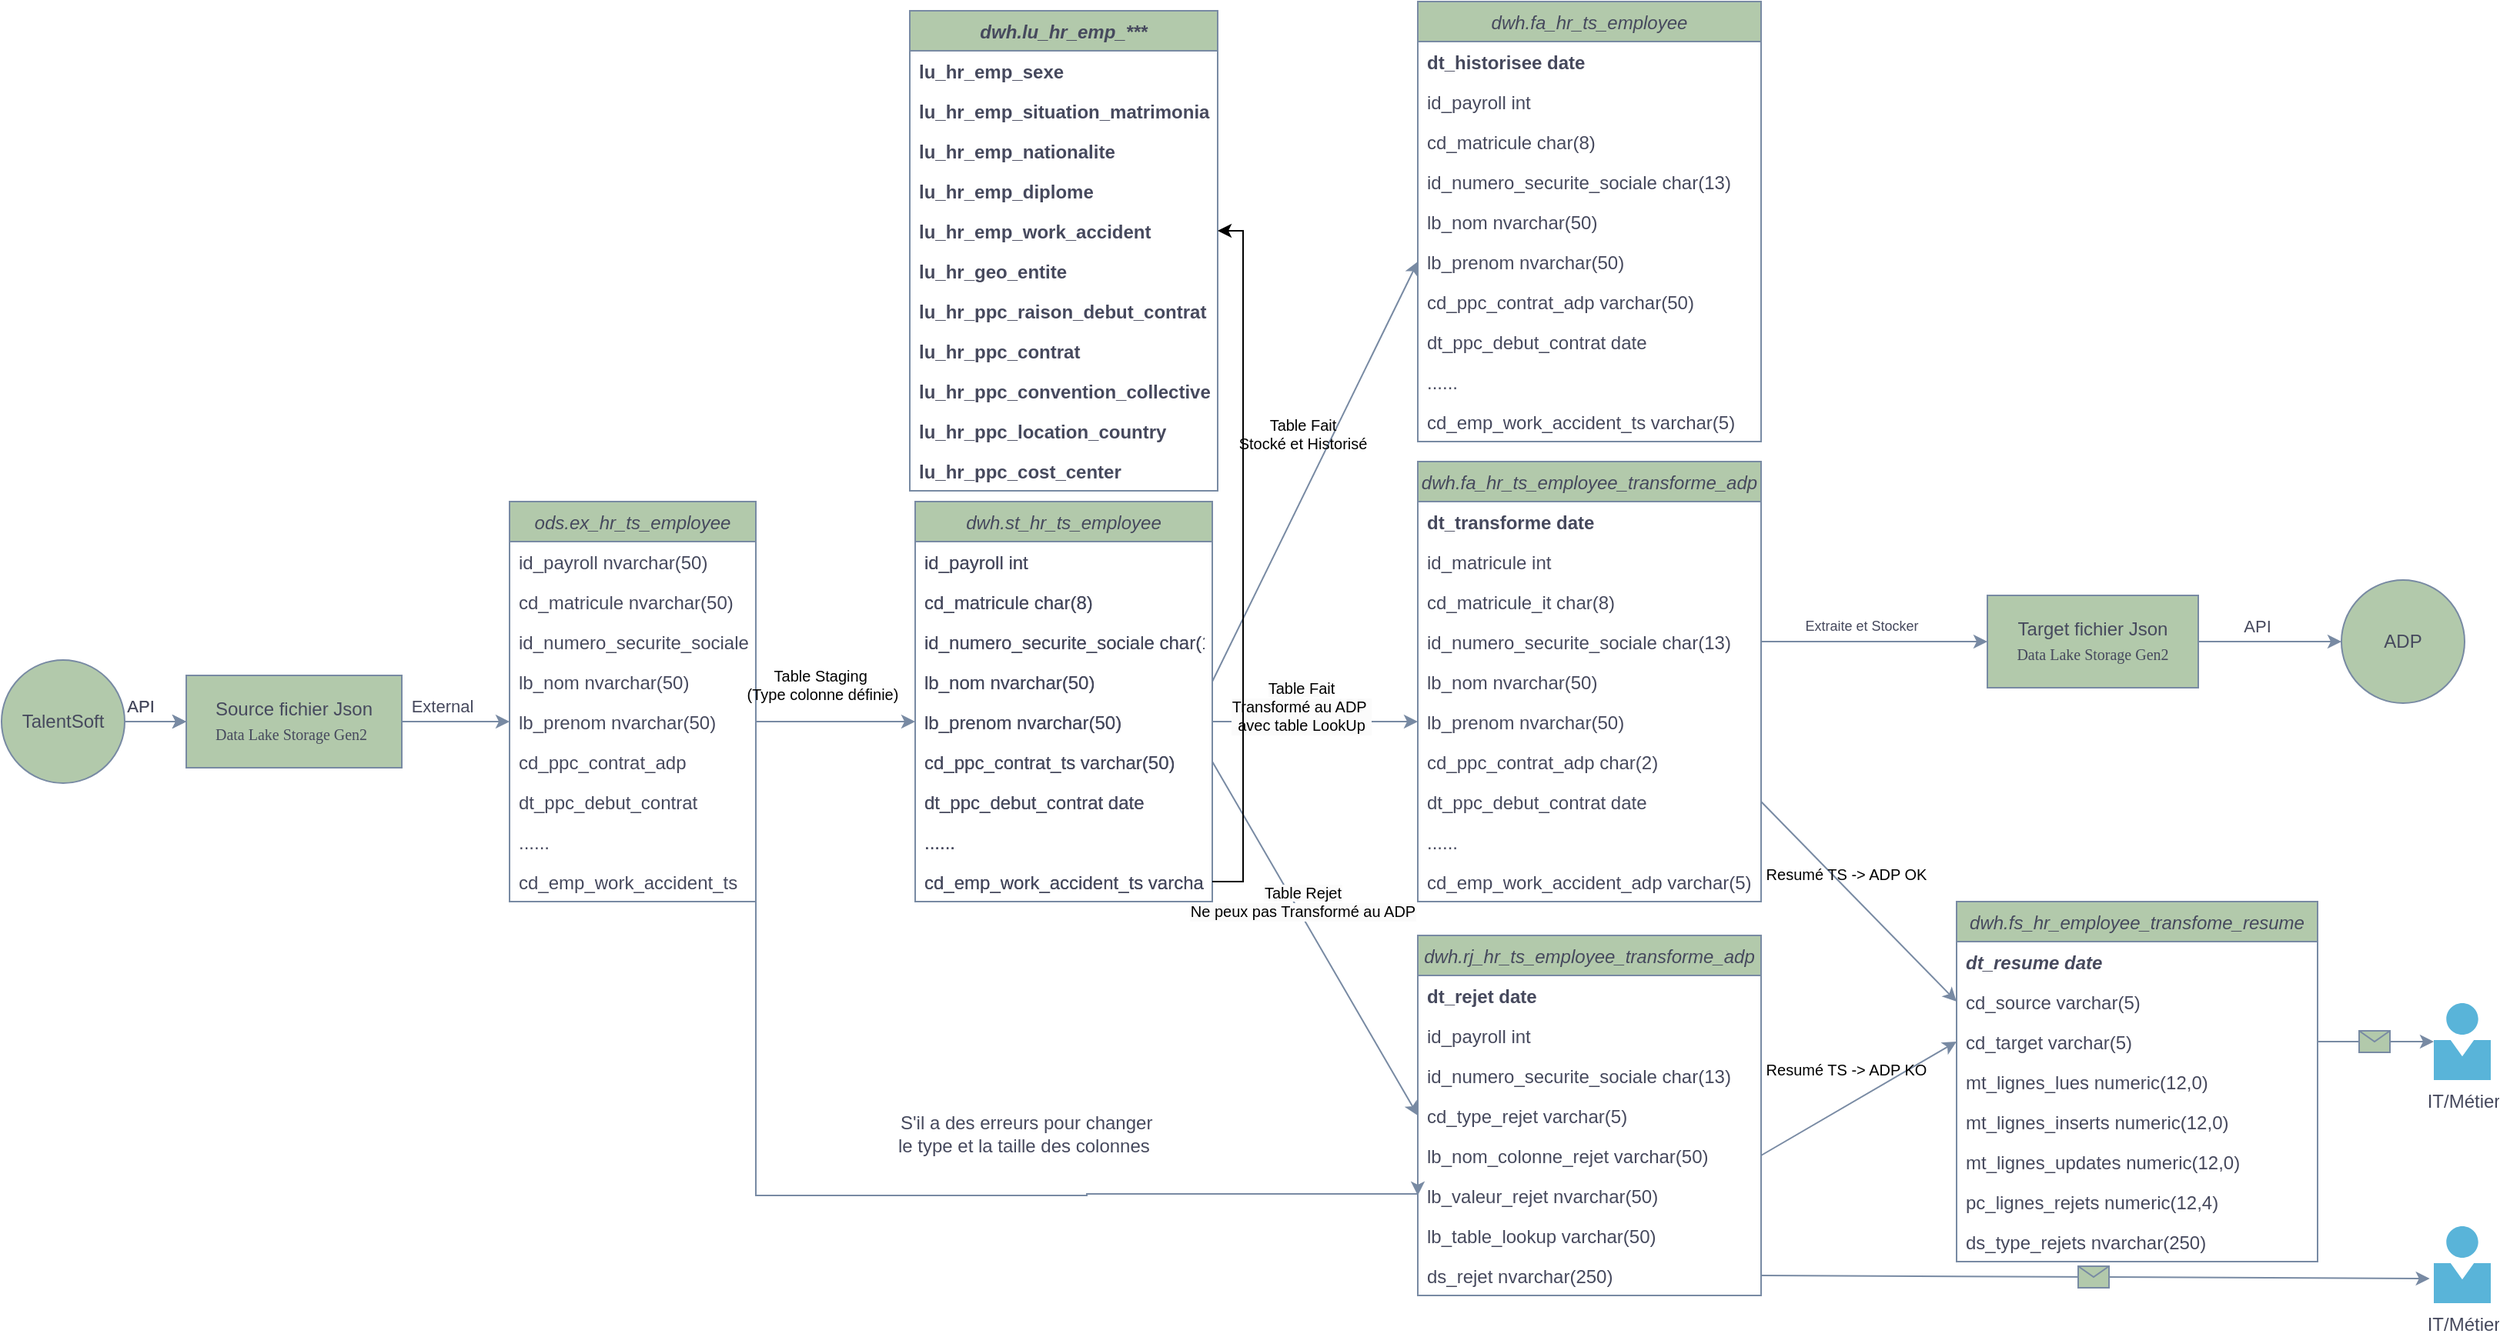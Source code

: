<mxfile version="24.6.4" type="github" pages="5">
  <diagram id="Gr_ahCLBxmVlCf_Igacb" name="TS-&gt;ADP">
    <mxGraphModel dx="1781" dy="2017" grid="1" gridSize="10" guides="1" tooltips="1" connect="1" arrows="1" fold="1" page="1" pageScale="1" pageWidth="827" pageHeight="1169" math="0" shadow="0">
      <root>
        <mxCell id="0" />
        <mxCell id="1" parent="0" />
        <mxCell id="3guiy4ApKie6nF49On2z-1" value="TalentSoft" style="ellipse;whiteSpace=wrap;html=1;aspect=fixed;labelBackgroundColor=none;fillColor=#B2C9AB;strokeColor=#788AA3;fontColor=#46495D;" vertex="1" parent="1">
          <mxGeometry x="30" y="102" width="80" height="80" as="geometry" />
        </mxCell>
        <mxCell id="3guiy4ApKie6nF49On2z-2" value="" style="endArrow=classic;html=1;rounded=0;exitX=1;exitY=0.5;exitDx=0;exitDy=0;labelBackgroundColor=none;strokeColor=#788AA3;fontColor=default;" edge="1" parent="1" source="3guiy4ApKie6nF49On2z-1" target="3guiy4ApKie6nF49On2z-13">
          <mxGeometry relative="1" as="geometry">
            <mxPoint x="120" y="222" as="sourcePoint" />
            <mxPoint x="190" y="221.5" as="targetPoint" />
          </mxGeometry>
        </mxCell>
        <mxCell id="3guiy4ApKie6nF49On2z-3" value="API" style="edgeLabel;resizable=0;html=1;;align=center;verticalAlign=middle;labelBackgroundColor=none;fontColor=#46495D;" connectable="0" vertex="1" parent="3guiy4ApKie6nF49On2z-2">
          <mxGeometry relative="1" as="geometry">
            <mxPoint x="-10" y="-10" as="offset" />
          </mxGeometry>
        </mxCell>
        <mxCell id="3guiy4ApKie6nF49On2z-13" value="Source fichier Json&lt;div&gt;&lt;p style=&quot;margin-top: 0pt; margin-bottom: 0pt; margin-left: 0in; text-align: left; font-size: 10px;&quot;&gt;&lt;span style=&quot;font-family: Calibri; vertical-align: baseline;&quot;&gt;Data Lake Storage Gen2&lt;/span&gt;&lt;span style=&quot;font-size:11.0pt;font-family:Calibri;&lt;br/&gt;mso-ascii-font-family:Calibri;mso-fareast-font-family:Calibri;mso-bidi-font-family:&lt;br/&gt;Calibri;mso-ascii-theme-font:minor-latin;mso-fareast-theme-font:minor-fareast;&lt;br/&gt;mso-bidi-theme-font:minor-bidi;color:white;mso-color-index:14;language:fr;&lt;br/&gt;mso-style-textfill-type:solid;mso-style-textfill-fill-themecolor:light1;&lt;br/&gt;mso-style-textfill-fill-color:white;mso-style-textfill-fill-alpha:100.0%&quot;&gt; &lt;/span&gt;&lt;/p&gt;&lt;/div&gt;" style="rounded=0;whiteSpace=wrap;html=1;labelBackgroundColor=none;fillColor=#B2C9AB;strokeColor=#788AA3;fontColor=#46495D;" vertex="1" parent="1">
          <mxGeometry x="150" y="112" width="140" height="60" as="geometry" />
        </mxCell>
        <mxCell id="3guiy4ApKie6nF49On2z-14" value="" style="endArrow=classic;html=1;rounded=0;exitX=1;exitY=0.5;exitDx=0;exitDy=0;labelBackgroundColor=none;strokeColor=#788AA3;fontColor=default;entryX=0;entryY=0.5;entryDx=0;entryDy=0;" edge="1" parent="1" source="3guiy4ApKie6nF49On2z-13" target="3guiy4ApKie6nF49On2z-43">
          <mxGeometry relative="1" as="geometry">
            <mxPoint x="290" y="162" as="sourcePoint" />
            <mxPoint x="380" y="162" as="targetPoint" />
            <Array as="points" />
          </mxGeometry>
        </mxCell>
        <mxCell id="3guiy4ApKie6nF49On2z-15" value="External" style="edgeLabel;resizable=0;html=1;;align=center;verticalAlign=middle;labelBackgroundColor=none;fontColor=#46495D;" connectable="0" vertex="1" parent="3guiy4ApKie6nF49On2z-14">
          <mxGeometry relative="1" as="geometry">
            <mxPoint x="-9" y="-10" as="offset" />
          </mxGeometry>
        </mxCell>
        <mxCell id="3guiy4ApKie6nF49On2z-16" value="ADP" style="ellipse;whiteSpace=wrap;html=1;aspect=fixed;labelBackgroundColor=none;fillColor=#B2C9AB;strokeColor=#788AA3;fontColor=#46495D;" vertex="1" parent="1">
          <mxGeometry x="1550" y="50" width="80" height="80" as="geometry" />
        </mxCell>
        <mxCell id="3guiy4ApKie6nF49On2z-17" value="" style="endArrow=classic;html=1;rounded=0;exitX=1;exitY=0.5;exitDx=0;exitDy=0;labelBackgroundColor=none;strokeColor=#788AA3;fontColor=default;" edge="1" parent="1" source="3guiy4ApKie6nF49On2z-89" target="3guiy4ApKie6nF49On2z-16">
          <mxGeometry relative="1" as="geometry">
            <mxPoint x="1500.96" y="412.002" as="sourcePoint" />
            <mxPoint x="1166.28" y="132.002" as="targetPoint" />
            <Array as="points" />
          </mxGeometry>
        </mxCell>
        <mxCell id="3guiy4ApKie6nF49On2z-18" value="API" style="edgeLabel;resizable=0;html=1;;align=center;verticalAlign=middle;labelBackgroundColor=none;fontColor=#46495D;" connectable="0" vertex="1" parent="3guiy4ApKie6nF49On2z-17">
          <mxGeometry relative="1" as="geometry">
            <mxPoint x="-9" y="-10" as="offset" />
          </mxGeometry>
        </mxCell>
        <mxCell id="3guiy4ApKie6nF49On2z-19" value="S&#39;il a des erreurs pour changer&amp;nbsp;&lt;div&gt;le type et la taille des colonnes&lt;span style=&quot;background-color: initial;&quot;&gt;&amp;nbsp;&amp;nbsp;&lt;/span&gt;&lt;/div&gt;" style="text;html=1;align=center;verticalAlign=middle;resizable=0;points=[];autosize=1;strokeColor=none;fillColor=none;labelBackgroundColor=none;fontColor=#46495D;" vertex="1" parent="1">
          <mxGeometry x="601.5" y="390" width="190" height="40" as="geometry" />
        </mxCell>
        <mxCell id="3guiy4ApKie6nF49On2z-20" value="dwh.fs_hr_employee_transfome_resume" style="swimlane;fontStyle=2;align=center;verticalAlign=top;childLayout=stackLayout;horizontal=1;startSize=26;horizontalStack=0;resizeParent=1;resizeLast=0;collapsible=1;marginBottom=0;rounded=0;shadow=0;strokeWidth=1;labelBackgroundColor=none;fillColor=#B2C9AB;strokeColor=#788AA3;fontColor=#46495D;" vertex="1" parent="1">
          <mxGeometry x="1300" y="259" width="234.5" height="234" as="geometry">
            <mxRectangle x="230" y="140" width="160" height="26" as="alternateBounds" />
          </mxGeometry>
        </mxCell>
        <mxCell id="3guiy4ApKie6nF49On2z-21" value="dt_resume date" style="text;align=left;verticalAlign=top;spacingLeft=4;spacingRight=4;overflow=hidden;rotatable=0;points=[[0,0.5],[1,0.5]];portConstraint=eastwest;fontStyle=3;labelBackgroundColor=none;fontColor=#46495D;" vertex="1" parent="3guiy4ApKie6nF49On2z-20">
          <mxGeometry y="26" width="234.5" height="26" as="geometry" />
        </mxCell>
        <mxCell id="3guiy4ApKie6nF49On2z-22" value="cd_source varchar(5)" style="text;align=left;verticalAlign=top;spacingLeft=4;spacingRight=4;overflow=hidden;rotatable=0;points=[[0,0.5],[1,0.5]];portConstraint=eastwest;labelBackgroundColor=none;fontColor=#46495D;" vertex="1" parent="3guiy4ApKie6nF49On2z-20">
          <mxGeometry y="52" width="234.5" height="26" as="geometry" />
        </mxCell>
        <mxCell id="3guiy4ApKie6nF49On2z-23" value="cd_target varchar(5)" style="text;align=left;verticalAlign=top;spacingLeft=4;spacingRight=4;overflow=hidden;rotatable=0;points=[[0,0.5],[1,0.5]];portConstraint=eastwest;labelBackgroundColor=none;fontColor=#46495D;" vertex="1" parent="3guiy4ApKie6nF49On2z-20">
          <mxGeometry y="78" width="234.5" height="26" as="geometry" />
        </mxCell>
        <mxCell id="3guiy4ApKie6nF49On2z-24" value="mt_lignes_lues numeric(12,0)" style="text;align=left;verticalAlign=top;spacingLeft=4;spacingRight=4;overflow=hidden;rotatable=0;points=[[0,0.5],[1,0.5]];portConstraint=eastwest;labelBackgroundColor=none;fontColor=#46495D;" vertex="1" parent="3guiy4ApKie6nF49On2z-20">
          <mxGeometry y="104" width="234.5" height="26" as="geometry" />
        </mxCell>
        <mxCell id="3guiy4ApKie6nF49On2z-25" value="mt_lignes_inserts numeric(12,0)" style="text;align=left;verticalAlign=top;spacingLeft=4;spacingRight=4;overflow=hidden;rotatable=0;points=[[0,0.5],[1,0.5]];portConstraint=eastwest;labelBackgroundColor=none;fontColor=#46495D;" vertex="1" parent="3guiy4ApKie6nF49On2z-20">
          <mxGeometry y="130" width="234.5" height="26" as="geometry" />
        </mxCell>
        <mxCell id="3guiy4ApKie6nF49On2z-26" value="mt_lignes_updates numeric(12,0)" style="text;align=left;verticalAlign=top;spacingLeft=4;spacingRight=4;overflow=hidden;rotatable=0;points=[[0,0.5],[1,0.5]];portConstraint=eastwest;labelBackgroundColor=none;fontColor=#46495D;" vertex="1" parent="3guiy4ApKie6nF49On2z-20">
          <mxGeometry y="156" width="234.5" height="26" as="geometry" />
        </mxCell>
        <mxCell id="3guiy4ApKie6nF49On2z-27" value="pc_lignes_rejets numeric(12,4)" style="text;align=left;verticalAlign=top;spacingLeft=4;spacingRight=4;overflow=hidden;rotatable=0;points=[[0,0.5],[1,0.5]];portConstraint=eastwest;labelBackgroundColor=none;fontColor=#46495D;" vertex="1" parent="3guiy4ApKie6nF49On2z-20">
          <mxGeometry y="182" width="234.5" height="26" as="geometry" />
        </mxCell>
        <mxCell id="3guiy4ApKie6nF49On2z-28" value="ds_type_rejets nvarchar(250)" style="text;align=left;verticalAlign=top;spacingLeft=4;spacingRight=4;overflow=hidden;rotatable=0;points=[[0,0.5],[1,0.5]];portConstraint=eastwest;labelBackgroundColor=none;fontColor=#46495D;" vertex="1" parent="3guiy4ApKie6nF49On2z-20">
          <mxGeometry y="208" width="234.5" height="26" as="geometry" />
        </mxCell>
        <mxCell id="3guiy4ApKie6nF49On2z-29" value="IT/Métier" style="image;aspect=fixed;html=1;points=[];align=center;fontSize=12;image=img/lib/mscae/Person.svg;labelBackgroundColor=none;fillColor=#B2C9AB;strokeColor=#788AA3;fontColor=#46495D;imageBackground=default;" vertex="1" parent="1">
          <mxGeometry x="1610" y="470" width="37" height="50" as="geometry" />
        </mxCell>
        <mxCell id="3guiy4ApKie6nF49On2z-30" value="" style="endArrow=classic;html=1;rounded=0;exitX=1;exitY=0.5;exitDx=0;exitDy=0;labelBackgroundColor=none;strokeColor=#788AA3;fontColor=default;" edge="1" parent="1" source="3guiy4ApKie6nF49On2z-23" target="3guiy4ApKie6nF49On2z-32">
          <mxGeometry relative="1" as="geometry">
            <mxPoint x="1093" y="1156" as="sourcePoint" />
            <mxPoint x="1270" y="1390" as="targetPoint" />
          </mxGeometry>
        </mxCell>
        <mxCell id="3guiy4ApKie6nF49On2z-31" value="" style="shape=message;html=1;outlineConnect=0;labelBackgroundColor=none;fillColor=#B2C9AB;strokeColor=#788AA3;fontColor=#46495D;" vertex="1" parent="3guiy4ApKie6nF49On2z-30">
          <mxGeometry width="20" height="14" relative="1" as="geometry">
            <mxPoint x="-11" y="-7" as="offset" />
          </mxGeometry>
        </mxCell>
        <mxCell id="3guiy4ApKie6nF49On2z-32" value="IT/Métier" style="image;aspect=fixed;html=1;points=[];align=center;fontSize=12;image=img/lib/mscae/Person.svg;labelBackgroundColor=none;fillColor=#B2C9AB;strokeColor=#788AA3;fontColor=#46495D;" vertex="1" parent="1">
          <mxGeometry x="1610" y="325" width="37" height="50" as="geometry" />
        </mxCell>
        <mxCell id="3guiy4ApKie6nF49On2z-38" value="ods.ex_hr_ts_employee" style="swimlane;fontStyle=2;align=center;verticalAlign=top;childLayout=stackLayout;horizontal=1;startSize=26;horizontalStack=0;resizeParent=1;resizeLast=0;collapsible=1;marginBottom=0;rounded=0;shadow=0;strokeWidth=1;labelBackgroundColor=none;fillColor=#B2C9AB;strokeColor=#788AA3;fontColor=#46495D;" vertex="1" parent="1">
          <mxGeometry x="360" y="-1" width="160" height="260" as="geometry">
            <mxRectangle x="230" y="140" width="160" height="26" as="alternateBounds" />
          </mxGeometry>
        </mxCell>
        <mxCell id="3guiy4ApKie6nF49On2z-39" value="id_payroll nvarchar(50)" style="text;align=left;verticalAlign=top;spacingLeft=4;spacingRight=4;overflow=hidden;rotatable=0;points=[[0,0.5],[1,0.5]];portConstraint=eastwest;textShadow=0;fontStyle=0;labelBackgroundColor=none;fontColor=#46495D;" vertex="1" parent="3guiy4ApKie6nF49On2z-38">
          <mxGeometry y="26" width="160" height="26" as="geometry" />
        </mxCell>
        <mxCell id="3guiy4ApKie6nF49On2z-40" value="cd_matricule nvarchar(50)" style="text;align=left;verticalAlign=top;spacingLeft=4;spacingRight=4;overflow=hidden;rotatable=0;points=[[0,0.5],[1,0.5]];portConstraint=eastwest;labelBackgroundColor=none;fontColor=#46495D;" vertex="1" parent="3guiy4ApKie6nF49On2z-38">
          <mxGeometry y="52" width="160" height="26" as="geometry" />
        </mxCell>
        <mxCell id="3guiy4ApKie6nF49On2z-41" value="id_numero_securite_sociale" style="text;align=left;verticalAlign=top;spacingLeft=4;spacingRight=4;overflow=hidden;rotatable=0;points=[[0,0.5],[1,0.5]];portConstraint=eastwest;rounded=0;shadow=0;html=0;labelBackgroundColor=none;fontColor=#46495D;" vertex="1" parent="3guiy4ApKie6nF49On2z-38">
          <mxGeometry y="78" width="160" height="26" as="geometry" />
        </mxCell>
        <mxCell id="3guiy4ApKie6nF49On2z-42" value="lb_nom nvarchar(50)" style="text;align=left;verticalAlign=top;spacingLeft=4;spacingRight=4;overflow=hidden;rotatable=0;points=[[0,0.5],[1,0.5]];portConstraint=eastwest;rounded=0;shadow=0;html=0;labelBackgroundColor=none;fontColor=#46495D;" vertex="1" parent="3guiy4ApKie6nF49On2z-38">
          <mxGeometry y="104" width="160" height="26" as="geometry" />
        </mxCell>
        <mxCell id="3guiy4ApKie6nF49On2z-43" value="lb_prenom nvarchar(50)" style="text;align=left;verticalAlign=top;spacingLeft=4;spacingRight=4;overflow=hidden;rotatable=0;points=[[0,0.5],[1,0.5]];portConstraint=eastwest;rounded=0;shadow=0;html=0;labelBackgroundColor=none;fontColor=#46495D;" vertex="1" parent="3guiy4ApKie6nF49On2z-38">
          <mxGeometry y="130" width="160" height="26" as="geometry" />
        </mxCell>
        <mxCell id="3guiy4ApKie6nF49On2z-44" value="cd_ppc_contrat_adp" style="text;align=left;verticalAlign=top;spacingLeft=4;spacingRight=4;overflow=hidden;rotatable=0;points=[[0,0.5],[1,0.5]];portConstraint=eastwest;rounded=0;shadow=0;html=0;labelBackgroundColor=none;fontColor=#46495D;" vertex="1" parent="3guiy4ApKie6nF49On2z-38">
          <mxGeometry y="156" width="160" height="26" as="geometry" />
        </mxCell>
        <mxCell id="3guiy4ApKie6nF49On2z-45" value="dt_ppc_debut_contrat" style="text;align=left;verticalAlign=top;spacingLeft=4;spacingRight=4;overflow=hidden;rotatable=0;points=[[0,0.5],[1,0.5]];portConstraint=eastwest;rounded=0;shadow=0;html=0;labelBackgroundColor=none;fontColor=#46495D;" vertex="1" parent="3guiy4ApKie6nF49On2z-38">
          <mxGeometry y="182" width="160" height="26" as="geometry" />
        </mxCell>
        <mxCell id="3guiy4ApKie6nF49On2z-46" value="......" style="text;align=left;verticalAlign=top;spacingLeft=4;spacingRight=4;overflow=hidden;rotatable=0;points=[[0,0.5],[1,0.5]];portConstraint=eastwest;rounded=0;shadow=0;html=0;labelBackgroundColor=none;fontColor=#46495D;" vertex="1" parent="3guiy4ApKie6nF49On2z-38">
          <mxGeometry y="208" width="160" height="26" as="geometry" />
        </mxCell>
        <mxCell id="3guiy4ApKie6nF49On2z-47" value="cd_emp_work_accident_ts" style="text;align=left;verticalAlign=top;spacingLeft=4;spacingRight=4;overflow=hidden;rotatable=0;points=[[0,0.5],[1,0.5]];portConstraint=eastwest;rounded=0;shadow=0;html=0;fontStyle=0;labelBackgroundColor=none;fontColor=#46495D;" vertex="1" parent="3guiy4ApKie6nF49On2z-38">
          <mxGeometry y="234" width="160" height="26" as="geometry" />
        </mxCell>
        <mxCell id="3guiy4ApKie6nF49On2z-48" value="dwh.st_hr_ts_employee" style="swimlane;fontStyle=2;align=center;verticalAlign=top;childLayout=stackLayout;horizontal=1;startSize=26;horizontalStack=0;resizeParent=1;resizeLast=0;collapsible=1;marginBottom=0;rounded=0;shadow=0;strokeWidth=1;labelBackgroundColor=none;fillColor=#B2C9AB;strokeColor=#788AA3;fontColor=#46495D;" vertex="1" parent="1">
          <mxGeometry x="623.5" y="-1" width="193" height="260" as="geometry">
            <mxRectangle x="230" y="140" width="160" height="26" as="alternateBounds" />
          </mxGeometry>
        </mxCell>
        <mxCell id="3guiy4ApKie6nF49On2z-49" value="id_payroll int" style="text;align=left;verticalAlign=top;spacingLeft=4;spacingRight=4;overflow=hidden;rotatable=0;points=[[0,0.5],[1,0.5]];portConstraint=eastwest;textShadow=0;fontStyle=0;labelBackgroundColor=none;fontColor=#46495D;" vertex="1" parent="3guiy4ApKie6nF49On2z-48">
          <mxGeometry y="26" width="193" height="26" as="geometry" />
        </mxCell>
        <mxCell id="3guiy4ApKie6nF49On2z-50" value="cd_matricule char(8)" style="text;align=left;verticalAlign=top;spacingLeft=4;spacingRight=4;overflow=hidden;rotatable=0;points=[[0,0.5],[1,0.5]];portConstraint=eastwest;labelBackgroundColor=none;fontColor=#46495D;" vertex="1" parent="3guiy4ApKie6nF49On2z-48">
          <mxGeometry y="52" width="193" height="26" as="geometry" />
        </mxCell>
        <mxCell id="3guiy4ApKie6nF49On2z-51" value="id_numero_securite_sociale char(13)" style="text;align=left;verticalAlign=top;spacingLeft=4;spacingRight=4;overflow=hidden;rotatable=0;points=[[0,0.5],[1,0.5]];portConstraint=eastwest;rounded=0;shadow=0;html=0;labelBackgroundColor=none;fontColor=#46495D;" vertex="1" parent="3guiy4ApKie6nF49On2z-48">
          <mxGeometry y="78" width="193" height="26" as="geometry" />
        </mxCell>
        <mxCell id="3guiy4ApKie6nF49On2z-52" value="lb_nom nvarchar(50)" style="text;align=left;verticalAlign=top;spacingLeft=4;spacingRight=4;overflow=hidden;rotatable=0;points=[[0,0.5],[1,0.5]];portConstraint=eastwest;rounded=0;shadow=0;html=0;labelBackgroundColor=none;fontColor=#46495D;" vertex="1" parent="3guiy4ApKie6nF49On2z-48">
          <mxGeometry y="104" width="193" height="26" as="geometry" />
        </mxCell>
        <mxCell id="3guiy4ApKie6nF49On2z-53" value="lb_prenom nvarchar(50)" style="text;align=left;verticalAlign=top;spacingLeft=4;spacingRight=4;overflow=hidden;rotatable=0;points=[[0,0.5],[1,0.5]];portConstraint=eastwest;rounded=0;shadow=0;html=0;labelBackgroundColor=none;fontColor=#46495D;" vertex="1" parent="3guiy4ApKie6nF49On2z-48">
          <mxGeometry y="130" width="193" height="26" as="geometry" />
        </mxCell>
        <mxCell id="3guiy4ApKie6nF49On2z-54" value="cd_ppc_contrat_ts varchar(50)" style="text;align=left;verticalAlign=top;spacingLeft=4;spacingRight=4;overflow=hidden;rotatable=0;points=[[0,0.5],[1,0.5]];portConstraint=eastwest;rounded=0;shadow=0;html=0;labelBackgroundColor=none;fontColor=#46495D;" vertex="1" parent="3guiy4ApKie6nF49On2z-48">
          <mxGeometry y="156" width="193" height="26" as="geometry" />
        </mxCell>
        <mxCell id="3guiy4ApKie6nF49On2z-55" value="dt_ppc_debut_contrat date" style="text;align=left;verticalAlign=top;spacingLeft=4;spacingRight=4;overflow=hidden;rotatable=0;points=[[0,0.5],[1,0.5]];portConstraint=eastwest;rounded=0;shadow=0;html=0;labelBackgroundColor=none;fontColor=#46495D;" vertex="1" parent="3guiy4ApKie6nF49On2z-48">
          <mxGeometry y="182" width="193" height="26" as="geometry" />
        </mxCell>
        <mxCell id="3guiy4ApKie6nF49On2z-56" value="......" style="text;align=left;verticalAlign=top;spacingLeft=4;spacingRight=4;overflow=hidden;rotatable=0;points=[[0,0.5],[1,0.5]];portConstraint=eastwest;rounded=0;shadow=0;html=0;labelBackgroundColor=none;fontColor=#46495D;" vertex="1" parent="3guiy4ApKie6nF49On2z-48">
          <mxGeometry y="208" width="193" height="26" as="geometry" />
        </mxCell>
        <mxCell id="3guiy4ApKie6nF49On2z-57" value="cd_emp_work_accident_ts varchar(5)" style="text;align=left;verticalAlign=top;spacingLeft=4;spacingRight=4;overflow=hidden;rotatable=0;points=[[0,0.5],[1,0.5]];portConstraint=eastwest;rounded=0;shadow=0;html=0;fontStyle=0;labelBackgroundColor=none;fontColor=#46495D;" vertex="1" parent="3guiy4ApKie6nF49On2z-48">
          <mxGeometry y="234" width="193" height="26" as="geometry" />
        </mxCell>
        <mxCell id="3guiy4ApKie6nF49On2z-58" value="dwh.fa_hr_ts_employee_transforme_adp" style="swimlane;fontStyle=2;align=center;verticalAlign=top;childLayout=stackLayout;horizontal=1;startSize=26;horizontalStack=0;resizeParent=1;resizeLast=0;collapsible=1;marginBottom=0;rounded=0;shadow=0;strokeWidth=1;labelBackgroundColor=none;fillColor=#B2C9AB;strokeColor=#788AA3;fontColor=#46495D;" vertex="1" parent="1">
          <mxGeometry x="950" y="-27" width="223" height="286" as="geometry">
            <mxRectangle x="230" y="140" width="160" height="26" as="alternateBounds" />
          </mxGeometry>
        </mxCell>
        <mxCell id="3guiy4ApKie6nF49On2z-59" value="dt_transforme date" style="text;align=left;verticalAlign=top;spacingLeft=4;spacingRight=4;overflow=hidden;rotatable=0;points=[[0,0.5],[1,0.5]];portConstraint=eastwest;textShadow=0;fontStyle=1;labelBackgroundColor=none;fontColor=#46495D;" vertex="1" parent="3guiy4ApKie6nF49On2z-58">
          <mxGeometry y="26" width="223" height="26" as="geometry" />
        </mxCell>
        <mxCell id="3guiy4ApKie6nF49On2z-60" value="id_matricule int" style="text;align=left;verticalAlign=top;spacingLeft=4;spacingRight=4;overflow=hidden;rotatable=0;points=[[0,0.5],[1,0.5]];portConstraint=eastwest;textShadow=0;fontStyle=0;labelBackgroundColor=none;fontColor=#46495D;" vertex="1" parent="3guiy4ApKie6nF49On2z-58">
          <mxGeometry y="52" width="223" height="26" as="geometry" />
        </mxCell>
        <mxCell id="3guiy4ApKie6nF49On2z-61" value="cd_matricule_it char(8)" style="text;align=left;verticalAlign=top;spacingLeft=4;spacingRight=4;overflow=hidden;rotatable=0;points=[[0,0.5],[1,0.5]];portConstraint=eastwest;labelBackgroundColor=none;fontColor=#46495D;" vertex="1" parent="3guiy4ApKie6nF49On2z-58">
          <mxGeometry y="78" width="223" height="26" as="geometry" />
        </mxCell>
        <mxCell id="3guiy4ApKie6nF49On2z-62" value="id_numero_securite_sociale char(13)" style="text;align=left;verticalAlign=top;spacingLeft=4;spacingRight=4;overflow=hidden;rotatable=0;points=[[0,0.5],[1,0.5]];portConstraint=eastwest;rounded=0;shadow=0;html=0;labelBackgroundColor=none;fontColor=#46495D;" vertex="1" parent="3guiy4ApKie6nF49On2z-58">
          <mxGeometry y="104" width="223" height="26" as="geometry" />
        </mxCell>
        <mxCell id="3guiy4ApKie6nF49On2z-63" value="lb_nom nvarchar(50)" style="text;align=left;verticalAlign=top;spacingLeft=4;spacingRight=4;overflow=hidden;rotatable=0;points=[[0,0.5],[1,0.5]];portConstraint=eastwest;rounded=0;shadow=0;html=0;labelBackgroundColor=none;fontColor=#46495D;" vertex="1" parent="3guiy4ApKie6nF49On2z-58">
          <mxGeometry y="130" width="223" height="26" as="geometry" />
        </mxCell>
        <mxCell id="3guiy4ApKie6nF49On2z-64" value="lb_prenom nvarchar(50)" style="text;align=left;verticalAlign=top;spacingLeft=4;spacingRight=4;overflow=hidden;rotatable=0;points=[[0,0.5],[1,0.5]];portConstraint=eastwest;rounded=0;shadow=0;html=0;labelBackgroundColor=none;fontColor=#46495D;" vertex="1" parent="3guiy4ApKie6nF49On2z-58">
          <mxGeometry y="156" width="223" height="26" as="geometry" />
        </mxCell>
        <mxCell id="3guiy4ApKie6nF49On2z-65" value="cd_ppc_contrat_adp char(2)" style="text;align=left;verticalAlign=top;spacingLeft=4;spacingRight=4;overflow=hidden;rotatable=0;points=[[0,0.5],[1,0.5]];portConstraint=eastwest;rounded=0;shadow=0;html=0;labelBackgroundColor=none;fontColor=#46495D;" vertex="1" parent="3guiy4ApKie6nF49On2z-58">
          <mxGeometry y="182" width="223" height="26" as="geometry" />
        </mxCell>
        <mxCell id="3guiy4ApKie6nF49On2z-66" value="dt_ppc_debut_contrat date" style="text;align=left;verticalAlign=top;spacingLeft=4;spacingRight=4;overflow=hidden;rotatable=0;points=[[0,0.5],[1,0.5]];portConstraint=eastwest;rounded=0;shadow=0;html=0;labelBackgroundColor=none;fontColor=#46495D;" vertex="1" parent="3guiy4ApKie6nF49On2z-58">
          <mxGeometry y="208" width="223" height="26" as="geometry" />
        </mxCell>
        <mxCell id="3guiy4ApKie6nF49On2z-67" value="......" style="text;align=left;verticalAlign=top;spacingLeft=4;spacingRight=4;overflow=hidden;rotatable=0;points=[[0,0.5],[1,0.5]];portConstraint=eastwest;rounded=0;shadow=0;html=0;labelBackgroundColor=none;fontColor=#46495D;" vertex="1" parent="3guiy4ApKie6nF49On2z-58">
          <mxGeometry y="234" width="223" height="26" as="geometry" />
        </mxCell>
        <mxCell id="3guiy4ApKie6nF49On2z-68" value="cd_emp_work_accident_adp varchar(5)" style="text;align=left;verticalAlign=top;spacingLeft=4;spacingRight=4;overflow=hidden;rotatable=0;points=[[0,0.5],[1,0.5]];portConstraint=eastwest;rounded=0;shadow=0;html=0;fontStyle=0;labelBackgroundColor=none;fontColor=#46495D;" vertex="1" parent="3guiy4ApKie6nF49On2z-58">
          <mxGeometry y="260" width="223" height="26" as="geometry" />
        </mxCell>
        <mxCell id="3guiy4ApKie6nF49On2z-69" value="dwh.fa_hr_ts_employee" style="swimlane;fontStyle=2;align=center;verticalAlign=top;childLayout=stackLayout;horizontal=1;startSize=26;horizontalStack=0;resizeParent=1;resizeLast=0;collapsible=1;marginBottom=0;rounded=0;shadow=0;strokeWidth=1;labelBackgroundColor=none;fillColor=#B2C9AB;strokeColor=#788AA3;fontColor=#46495D;" vertex="1" parent="1">
          <mxGeometry x="950" y="-326" width="223" height="286" as="geometry">
            <mxRectangle x="230" y="140" width="160" height="26" as="alternateBounds" />
          </mxGeometry>
        </mxCell>
        <mxCell id="3guiy4ApKie6nF49On2z-70" value="dt_historisee date" style="text;align=left;verticalAlign=top;spacingLeft=4;spacingRight=4;overflow=hidden;rotatable=0;points=[[0,0.5],[1,0.5]];portConstraint=eastwest;textShadow=0;fontStyle=1;labelBackgroundColor=none;fontColor=#46495D;" vertex="1" parent="3guiy4ApKie6nF49On2z-69">
          <mxGeometry y="26" width="223" height="26" as="geometry" />
        </mxCell>
        <mxCell id="3guiy4ApKie6nF49On2z-71" value="id_payroll int" style="text;align=left;verticalAlign=top;spacingLeft=4;spacingRight=4;overflow=hidden;rotatable=0;points=[[0,0.5],[1,0.5]];portConstraint=eastwest;textShadow=0;fontStyle=0;labelBackgroundColor=none;fontColor=#46495D;" vertex="1" parent="3guiy4ApKie6nF49On2z-69">
          <mxGeometry y="52" width="223" height="26" as="geometry" />
        </mxCell>
        <mxCell id="3guiy4ApKie6nF49On2z-72" value="cd_matricule char(8)" style="text;align=left;verticalAlign=top;spacingLeft=4;spacingRight=4;overflow=hidden;rotatable=0;points=[[0,0.5],[1,0.5]];portConstraint=eastwest;labelBackgroundColor=none;fontColor=#46495D;" vertex="1" parent="3guiy4ApKie6nF49On2z-69">
          <mxGeometry y="78" width="223" height="26" as="geometry" />
        </mxCell>
        <mxCell id="3guiy4ApKie6nF49On2z-73" value="id_numero_securite_sociale char(13)" style="text;align=left;verticalAlign=top;spacingLeft=4;spacingRight=4;overflow=hidden;rotatable=0;points=[[0,0.5],[1,0.5]];portConstraint=eastwest;rounded=0;shadow=0;html=0;labelBackgroundColor=none;fontColor=#46495D;" vertex="1" parent="3guiy4ApKie6nF49On2z-69">
          <mxGeometry y="104" width="223" height="26" as="geometry" />
        </mxCell>
        <mxCell id="3guiy4ApKie6nF49On2z-74" value="lb_nom nvarchar(50)" style="text;align=left;verticalAlign=top;spacingLeft=4;spacingRight=4;overflow=hidden;rotatable=0;points=[[0,0.5],[1,0.5]];portConstraint=eastwest;rounded=0;shadow=0;html=0;labelBackgroundColor=none;fontColor=#46495D;" vertex="1" parent="3guiy4ApKie6nF49On2z-69">
          <mxGeometry y="130" width="223" height="26" as="geometry" />
        </mxCell>
        <mxCell id="3guiy4ApKie6nF49On2z-75" value="lb_prenom nvarchar(50)" style="text;align=left;verticalAlign=top;spacingLeft=4;spacingRight=4;overflow=hidden;rotatable=0;points=[[0,0.5],[1,0.5]];portConstraint=eastwest;rounded=0;shadow=0;html=0;labelBackgroundColor=none;fontColor=#46495D;" vertex="1" parent="3guiy4ApKie6nF49On2z-69">
          <mxGeometry y="156" width="223" height="26" as="geometry" />
        </mxCell>
        <mxCell id="3guiy4ApKie6nF49On2z-76" value="cd_ppc_contrat_adp varchar(50)" style="text;align=left;verticalAlign=top;spacingLeft=4;spacingRight=4;overflow=hidden;rotatable=0;points=[[0,0.5],[1,0.5]];portConstraint=eastwest;rounded=0;shadow=0;html=0;labelBackgroundColor=none;fontColor=#46495D;" vertex="1" parent="3guiy4ApKie6nF49On2z-69">
          <mxGeometry y="182" width="223" height="26" as="geometry" />
        </mxCell>
        <mxCell id="3guiy4ApKie6nF49On2z-77" value="dt_ppc_debut_contrat date" style="text;align=left;verticalAlign=top;spacingLeft=4;spacingRight=4;overflow=hidden;rotatable=0;points=[[0,0.5],[1,0.5]];portConstraint=eastwest;rounded=0;shadow=0;html=0;labelBackgroundColor=none;fontColor=#46495D;" vertex="1" parent="3guiy4ApKie6nF49On2z-69">
          <mxGeometry y="208" width="223" height="26" as="geometry" />
        </mxCell>
        <mxCell id="3guiy4ApKie6nF49On2z-78" value="......" style="text;align=left;verticalAlign=top;spacingLeft=4;spacingRight=4;overflow=hidden;rotatable=0;points=[[0,0.5],[1,0.5]];portConstraint=eastwest;rounded=0;shadow=0;html=0;labelBackgroundColor=none;fontColor=#46495D;" vertex="1" parent="3guiy4ApKie6nF49On2z-69">
          <mxGeometry y="234" width="223" height="26" as="geometry" />
        </mxCell>
        <mxCell id="3guiy4ApKie6nF49On2z-79" value="cd_emp_work_accident_ts varchar(5)" style="text;align=left;verticalAlign=top;spacingLeft=4;spacingRight=4;overflow=hidden;rotatable=0;points=[[0,0.5],[1,0.5]];portConstraint=eastwest;rounded=0;shadow=0;html=0;fontStyle=0;labelBackgroundColor=none;fontColor=#46495D;" vertex="1" parent="3guiy4ApKie6nF49On2z-69">
          <mxGeometry y="260" width="223" height="26" as="geometry" />
        </mxCell>
        <mxCell id="3guiy4ApKie6nF49On2z-80" value="dwh.rj_hr_ts_employee_transforme_adp" style="swimlane;fontStyle=2;align=center;verticalAlign=top;childLayout=stackLayout;horizontal=1;startSize=26;horizontalStack=0;resizeParent=1;resizeLast=0;collapsible=1;marginBottom=0;rounded=0;shadow=0;strokeWidth=1;labelBackgroundColor=none;fillColor=#B2C9AB;strokeColor=#788AA3;fontColor=#46495D;" vertex="1" parent="1">
          <mxGeometry x="950" y="281" width="223" height="234" as="geometry">
            <mxRectangle x="230" y="140" width="160" height="26" as="alternateBounds" />
          </mxGeometry>
        </mxCell>
        <mxCell id="3guiy4ApKie6nF49On2z-81" value="dt_rejet date" style="text;align=left;verticalAlign=top;spacingLeft=4;spacingRight=4;overflow=hidden;rotatable=0;points=[[0,0.5],[1,0.5]];portConstraint=eastwest;textShadow=0;fontStyle=1;labelBackgroundColor=none;fontColor=#46495D;" vertex="1" parent="3guiy4ApKie6nF49On2z-80">
          <mxGeometry y="26" width="223" height="26" as="geometry" />
        </mxCell>
        <mxCell id="3guiy4ApKie6nF49On2z-82" value="id_payroll int" style="text;align=left;verticalAlign=top;spacingLeft=4;spacingRight=4;overflow=hidden;rotatable=0;points=[[0,0.5],[1,0.5]];portConstraint=eastwest;rounded=0;shadow=0;html=0;fontStyle=0;labelBackgroundColor=none;fontColor=#46495D;" vertex="1" parent="3guiy4ApKie6nF49On2z-80">
          <mxGeometry y="52" width="223" height="26" as="geometry" />
        </mxCell>
        <mxCell id="3guiy4ApKie6nF49On2z-83" value="id_numero_securite_sociale char(13)" style="text;align=left;verticalAlign=top;spacingLeft=4;spacingRight=4;overflow=hidden;rotatable=0;points=[[0,0.5],[1,0.5]];portConstraint=eastwest;rounded=0;shadow=0;html=0;fontStyle=0;labelBackgroundColor=none;fontColor=#46495D;" vertex="1" parent="3guiy4ApKie6nF49On2z-80">
          <mxGeometry y="78" width="223" height="26" as="geometry" />
        </mxCell>
        <mxCell id="3guiy4ApKie6nF49On2z-84" value="cd_type_rejet varchar(5)" style="text;align=left;verticalAlign=top;spacingLeft=4;spacingRight=4;overflow=hidden;rotatable=0;points=[[0,0.5],[1,0.5]];portConstraint=eastwest;textShadow=0;fontStyle=0;labelBackgroundColor=none;fontColor=#46495D;" vertex="1" parent="3guiy4ApKie6nF49On2z-80">
          <mxGeometry y="104" width="223" height="26" as="geometry" />
        </mxCell>
        <mxCell id="3guiy4ApKie6nF49On2z-85" value="lb_nom_colonne_rejet varchar(50)" style="text;align=left;verticalAlign=top;spacingLeft=4;spacingRight=4;overflow=hidden;rotatable=0;points=[[0,0.5],[1,0.5]];portConstraint=eastwest;textShadow=0;fontStyle=0;labelBackgroundColor=none;fontColor=#46495D;" vertex="1" parent="3guiy4ApKie6nF49On2z-80">
          <mxGeometry y="130" width="223" height="26" as="geometry" />
        </mxCell>
        <mxCell id="3guiy4ApKie6nF49On2z-86" value="lb_valeur_rejet nvarchar(50)" style="text;align=left;verticalAlign=top;spacingLeft=4;spacingRight=4;overflow=hidden;rotatable=0;points=[[0,0.5],[1,0.5]];portConstraint=eastwest;labelBackgroundColor=none;fontColor=#46495D;" vertex="1" parent="3guiy4ApKie6nF49On2z-80">
          <mxGeometry y="156" width="223" height="26" as="geometry" />
        </mxCell>
        <mxCell id="3guiy4ApKie6nF49On2z-87" value="lb_table_lookup varchar(50)" style="text;align=left;verticalAlign=top;spacingLeft=4;spacingRight=4;overflow=hidden;rotatable=0;points=[[0,0.5],[1,0.5]];portConstraint=eastwest;rounded=0;shadow=0;html=0;labelBackgroundColor=none;fontColor=#46495D;" vertex="1" parent="3guiy4ApKie6nF49On2z-80">
          <mxGeometry y="182" width="223" height="26" as="geometry" />
        </mxCell>
        <mxCell id="3guiy4ApKie6nF49On2z-88" value="ds_rejet nvarchar(250)" style="text;align=left;verticalAlign=top;spacingLeft=4;spacingRight=4;overflow=hidden;rotatable=0;points=[[0,0.5],[1,0.5]];portConstraint=eastwest;rounded=0;shadow=0;html=0;labelBackgroundColor=none;fontColor=#46495D;" vertex="1" parent="3guiy4ApKie6nF49On2z-80">
          <mxGeometry y="208" width="223" height="26" as="geometry" />
        </mxCell>
        <mxCell id="3guiy4ApKie6nF49On2z-89" value="Target fichier Json&lt;div&gt;&lt;p style=&quot;margin-top: 0pt; margin-bottom: 0pt; margin-left: 0in; text-align: left; font-size: 10px;&quot;&gt;&lt;span style=&quot;font-family: Calibri; vertical-align: baseline;&quot;&gt;Data Lake Storage Gen2&lt;/span&gt;&lt;span style=&quot;font-size:11.0pt;font-family:Calibri;&lt;br/&gt;mso-ascii-font-family:Calibri;mso-fareast-font-family:Calibri;mso-bidi-font-family:&lt;br/&gt;Calibri;mso-ascii-theme-font:minor-latin;mso-fareast-theme-font:minor-fareast;&lt;br/&gt;mso-bidi-theme-font:minor-bidi;color:white;mso-color-index:14;language:fr;&lt;br/&gt;mso-style-textfill-type:solid;mso-style-textfill-fill-themecolor:light1;&lt;br/&gt;mso-style-textfill-fill-color:white;mso-style-textfill-fill-alpha:100.0%&quot;&gt; &lt;/span&gt;&lt;/p&gt;&lt;/div&gt;" style="rounded=0;whiteSpace=wrap;html=1;labelBackgroundColor=none;fillColor=#B2C9AB;strokeColor=#788AA3;fontColor=#46495D;" vertex="1" parent="1">
          <mxGeometry x="1320" y="60" width="137" height="60" as="geometry" />
        </mxCell>
        <mxCell id="3guiy4ApKie6nF49On2z-90" value="" style="endArrow=classic;html=1;rounded=0;exitX=1;exitY=0.5;exitDx=0;exitDy=0;labelBackgroundColor=none;strokeColor=#788AA3;fontColor=default;entryX=0;entryY=0.5;entryDx=0;entryDy=0;" edge="1" parent="1" source="3guiy4ApKie6nF49On2z-62" target="3guiy4ApKie6nF49On2z-89">
          <mxGeometry relative="1" as="geometry">
            <mxPoint x="1280" y="444.002" as="sourcePoint" />
            <mxPoint x="1377.04" y="150" as="targetPoint" />
            <Array as="points" />
          </mxGeometry>
        </mxCell>
        <mxCell id="3guiy4ApKie6nF49On2z-91" value="Extraite et Stocker" style="edgeLabel;resizable=0;html=1;;align=center;verticalAlign=middle;labelBackgroundColor=none;fontColor=#46495D;fontSize=9;" connectable="0" vertex="1" parent="3guiy4ApKie6nF49On2z-90">
          <mxGeometry relative="1" as="geometry">
            <mxPoint x="-9" y="-10" as="offset" />
          </mxGeometry>
        </mxCell>
        <mxCell id="3guiy4ApKie6nF49On2z-92" value="" style="endArrow=classic;html=1;rounded=0;labelBackgroundColor=none;strokeColor=#788AA3;fontColor=default;entryX=0;entryY=0.5;entryDx=0;entryDy=0;labelBorderColor=default;" edge="1" parent="1" target="3guiy4ApKie6nF49On2z-53">
          <mxGeometry relative="1" as="geometry">
            <mxPoint x="520" y="142" as="sourcePoint" />
            <mxPoint x="700" y="150" as="targetPoint" />
            <Array as="points">
              <mxPoint x="570" y="142" />
            </Array>
          </mxGeometry>
        </mxCell>
        <mxCell id="3guiy4ApKie6nF49On2z-93" value="&lt;font style=&quot;color: rgb(0, 0, 0); font-size: 10px;&quot;&gt;Table Staging&amp;nbsp;&lt;/font&gt;&lt;div style=&quot;color: rgb(0, 0, 0); font-size: 10px;&quot;&gt;(Type colonne définie)&lt;/div&gt;" style="edgeLabel;resizable=0;html=1;;align=center;verticalAlign=bottom;labelBackgroundColor=none;fontColor=#46495D;" connectable="0" vertex="1" parent="3guiy4ApKie6nF49On2z-92">
          <mxGeometry relative="1" as="geometry">
            <mxPoint x="-9" y="-10" as="offset" />
          </mxGeometry>
        </mxCell>
        <mxCell id="3guiy4ApKie6nF49On2z-94" value="" style="endArrow=classic;html=1;rounded=0;exitX=1;exitY=0.5;exitDx=0;exitDy=0;labelBackgroundColor=none;strokeColor=#788AA3;fontColor=default;" edge="1" parent="1">
          <mxGeometry relative="1" as="geometry">
            <mxPoint x="110" y="142" as="sourcePoint" />
            <mxPoint x="150" y="142" as="targetPoint" />
          </mxGeometry>
        </mxCell>
        <mxCell id="3guiy4ApKie6nF49On2z-95" value="API" style="edgeLabel;resizable=0;html=1;;align=center;verticalAlign=middle;labelBackgroundColor=none;fontColor=#46495D;" connectable="0" vertex="1" parent="3guiy4ApKie6nF49On2z-94">
          <mxGeometry relative="1" as="geometry">
            <mxPoint x="-10" y="-10" as="offset" />
          </mxGeometry>
        </mxCell>
        <mxCell id="3guiy4ApKie6nF49On2z-96" value="" style="endArrow=classic;html=1;rounded=0;exitX=1;exitY=0.5;exitDx=0;exitDy=0;labelBackgroundColor=none;strokeColor=#788AA3;fontColor=default;entryX=0;entryY=0.5;entryDx=0;entryDy=0;" edge="1" parent="1" source="3guiy4ApKie6nF49On2z-53" target="3guiy4ApKie6nF49On2z-64">
          <mxGeometry relative="1" as="geometry">
            <mxPoint x="993" y="167.5" as="sourcePoint" />
            <mxPoint x="1033" y="167.5" as="targetPoint" />
          </mxGeometry>
        </mxCell>
        <mxCell id="3guiy4ApKie6nF49On2z-97" value="&lt;span style=&quot;color: rgb(0, 0, 0); font-family: Helvetica; font-size: 10px; font-style: normal; font-variant-ligatures: normal; font-variant-caps: normal; font-weight: 400; letter-spacing: normal; orphans: 2; text-align: center; text-indent: 0px; text-transform: none; widows: 2; word-spacing: 0px; -webkit-text-stroke-width: 0px; white-space: nowrap; background-color: rgb(251, 251, 251); text-decoration-thickness: initial; text-decoration-style: initial; text-decoration-color: initial; display: inline !important; float: none;&quot;&gt;Table Fait&lt;/span&gt;&lt;div style=&quot;forced-color-adjust: none; color: rgb(0, 0, 0); font-family: Helvetica; font-size: 10px; font-style: normal; font-variant-ligatures: normal; font-variant-caps: normal; font-weight: 400; letter-spacing: normal; orphans: 2; text-align: center; text-indent: 0px; text-transform: none; widows: 2; word-spacing: 0px; -webkit-text-stroke-width: 0px; white-space: nowrap; background-color: rgb(251, 251, 251); text-decoration-thickness: initial; text-decoration-style: initial; text-decoration-color: initial;&quot;&gt;Transformé au ADP&amp;nbsp;&lt;/div&gt;&lt;div style=&quot;forced-color-adjust: none; color: rgb(0, 0, 0); font-family: Helvetica; font-size: 10px; font-style: normal; font-variant-ligatures: normal; font-variant-caps: normal; font-weight: 400; letter-spacing: normal; orphans: 2; text-align: center; text-indent: 0px; text-transform: none; widows: 2; word-spacing: 0px; -webkit-text-stroke-width: 0px; white-space: nowrap; background-color: rgb(251, 251, 251); text-decoration-thickness: initial; text-decoration-style: initial; text-decoration-color: initial;&quot;&gt;avec table LookUp&lt;/div&gt;" style="edgeLabel;resizable=0;html=1;;align=center;verticalAlign=middle;labelBackgroundColor=none;fontColor=#46495D;" connectable="0" vertex="1" parent="3guiy4ApKie6nF49On2z-96">
          <mxGeometry relative="1" as="geometry">
            <mxPoint x="-10" y="-10" as="offset" />
          </mxGeometry>
        </mxCell>
        <mxCell id="3guiy4ApKie6nF49On2z-107" value="" style="endArrow=classic;html=1;rounded=0;exitX=1;exitY=0.5;exitDx=0;exitDy=0;labelBackgroundColor=none;strokeColor=#788AA3;fontColor=default;entryX=0;entryY=0.5;entryDx=0;entryDy=0;" edge="1" parent="1" source="3guiy4ApKie6nF49On2z-52" target="3guiy4ApKie6nF49On2z-75">
          <mxGeometry relative="1" as="geometry">
            <mxPoint x="837" y="209" as="sourcePoint" />
            <mxPoint x="940" y="13" as="targetPoint" />
            <Array as="points" />
          </mxGeometry>
        </mxCell>
        <mxCell id="3guiy4ApKie6nF49On2z-108" value="&lt;span style=&quot;color: rgb(0, 0, 0); font-size: 10px;&quot;&gt;Table Fait&lt;/span&gt;&lt;div style=&quot;color: rgb(0, 0, 0); font-size: 10px;&quot;&gt;Stocké et Historisé&lt;/div&gt;" style="edgeLabel;resizable=0;html=1;;align=center;verticalAlign=bottom;labelBackgroundColor=none;fontColor=#46495D;" connectable="0" vertex="1" parent="3guiy4ApKie6nF49On2z-107">
          <mxGeometry relative="1" as="geometry">
            <mxPoint x="-9" y="-10" as="offset" />
          </mxGeometry>
        </mxCell>
        <mxCell id="3guiy4ApKie6nF49On2z-109" value="" style="endArrow=classic;html=1;rounded=0;exitX=1;exitY=0.5;exitDx=0;exitDy=0;labelBackgroundColor=none;strokeColor=#788AA3;fontColor=default;entryX=0;entryY=0.5;entryDx=0;entryDy=0;" edge="1" parent="1" source="3guiy4ApKie6nF49On2z-54" target="3guiy4ApKie6nF49On2z-84">
          <mxGeometry relative="1" as="geometry">
            <mxPoint x="827" y="126" as="sourcePoint" />
            <mxPoint x="1000" y="210" as="targetPoint" />
            <Array as="points" />
          </mxGeometry>
        </mxCell>
        <mxCell id="3guiy4ApKie6nF49On2z-110" value="&lt;span style=&quot;color: rgb(0, 0, 0); font-family: Helvetica; font-size: 10px; font-style: normal; font-variant-ligatures: normal; font-variant-caps: normal; font-weight: 400; letter-spacing: normal; orphans: 2; text-align: center; text-indent: 0px; text-transform: none; widows: 2; word-spacing: 0px; -webkit-text-stroke-width: 0px; white-space: nowrap; background-color: rgb(251, 251, 251); text-decoration-thickness: initial; text-decoration-style: initial; text-decoration-color: initial; display: inline !important; float: none;&quot;&gt;Table Rejet&lt;/span&gt;&lt;div style=&quot;forced-color-adjust: none; color: rgb(0, 0, 0); font-family: Helvetica; font-size: 10px; font-style: normal; font-variant-ligatures: normal; font-variant-caps: normal; font-weight: 400; letter-spacing: normal; orphans: 2; text-align: center; text-indent: 0px; text-transform: none; widows: 2; word-spacing: 0px; -webkit-text-stroke-width: 0px; white-space: nowrap; background-color: rgb(251, 251, 251); text-decoration-thickness: initial; text-decoration-style: initial; text-decoration-color: initial;&quot;&gt;Ne peux pas Transformé au ADP&lt;/div&gt;" style="edgeLabel;resizable=0;html=1;;align=center;verticalAlign=bottom;labelBackgroundColor=none;fontColor=#46495D;" connectable="0" vertex="1" parent="3guiy4ApKie6nF49On2z-109">
          <mxGeometry relative="1" as="geometry">
            <mxPoint x="-9" y="-10" as="offset" />
          </mxGeometry>
        </mxCell>
        <mxCell id="3guiy4ApKie6nF49On2z-111" value="" style="endArrow=classic;html=1;rounded=0;exitX=1;exitY=0.5;exitDx=0;exitDy=0;labelBackgroundColor=none;strokeColor=#788AA3;fontColor=default;entryX=0;entryY=0.5;entryDx=0;entryDy=0;" edge="1" parent="1" source="3guiy4ApKie6nF49On2z-66" target="3guiy4ApKie6nF49On2z-22">
          <mxGeometry relative="1" as="geometry">
            <mxPoint x="1195" y="178" as="sourcePoint" />
            <mxPoint x="1328" y="407" as="targetPoint" />
            <Array as="points" />
          </mxGeometry>
        </mxCell>
        <mxCell id="3guiy4ApKie6nF49On2z-112" value="&lt;font color=&quot;#000000&quot;&gt;&lt;span style=&quot;font-size: 10px;&quot;&gt;Resumé TS -&amp;gt; ADP OK&lt;/span&gt;&lt;/font&gt;" style="edgeLabel;resizable=0;html=1;;align=center;verticalAlign=bottom;labelBackgroundColor=none;fontColor=#46495D;" connectable="0" vertex="1" parent="3guiy4ApKie6nF49On2z-111">
          <mxGeometry relative="1" as="geometry">
            <mxPoint x="-9" y="-10" as="offset" />
          </mxGeometry>
        </mxCell>
        <mxCell id="3guiy4ApKie6nF49On2z-113" value="" style="endArrow=classic;html=1;rounded=0;exitX=1;exitY=0.5;exitDx=0;exitDy=0;labelBackgroundColor=none;strokeColor=#788AA3;fontColor=default;entryX=0;entryY=0.5;entryDx=0;entryDy=0;" edge="1" parent="1" source="3guiy4ApKie6nF49On2z-85" target="3guiy4ApKie6nF49On2z-23">
          <mxGeometry relative="1" as="geometry">
            <mxPoint x="1151" y="204" as="sourcePoint" />
            <mxPoint x="1244" y="555" as="targetPoint" />
            <Array as="points" />
          </mxGeometry>
        </mxCell>
        <mxCell id="3guiy4ApKie6nF49On2z-114" value="&lt;font color=&quot;#000000&quot;&gt;&lt;span style=&quot;font-size: 10px;&quot;&gt;Resumé TS -&amp;gt; ADP KO&lt;/span&gt;&lt;/font&gt;" style="edgeLabel;resizable=0;html=1;;align=center;verticalAlign=bottom;labelBackgroundColor=none;fontColor=#46495D;" connectable="0" vertex="1" parent="3guiy4ApKie6nF49On2z-113">
          <mxGeometry relative="1" as="geometry">
            <mxPoint x="-9" y="-10" as="offset" />
          </mxGeometry>
        </mxCell>
        <mxCell id="3guiy4ApKie6nF49On2z-117" value="" style="endArrow=classic;html=1;rounded=0;exitX=1;exitY=0.5;exitDx=0;exitDy=0;labelBackgroundColor=none;strokeColor=#788AA3;fontColor=default;entryX=-0.072;entryY=0.68;entryDx=0;entryDy=0;entryPerimeter=0;" edge="1" parent="1" source="3guiy4ApKie6nF49On2z-88" target="3guiy4ApKie6nF49On2z-29">
          <mxGeometry relative="1" as="geometry">
            <mxPoint x="1489" y="407" as="sourcePoint" />
            <mxPoint x="1600" y="407" as="targetPoint" />
          </mxGeometry>
        </mxCell>
        <mxCell id="3guiy4ApKie6nF49On2z-118" value="" style="shape=message;html=1;outlineConnect=0;labelBackgroundColor=none;fillColor=#B2C9AB;strokeColor=#788AA3;fontColor=#46495D;" vertex="1" parent="3guiy4ApKie6nF49On2z-117">
          <mxGeometry width="20" height="14" relative="1" as="geometry">
            <mxPoint x="-11" y="-7" as="offset" />
          </mxGeometry>
        </mxCell>
        <mxCell id="8Pxe5ndSVJ4KEa_DQYFT-1" value="dwh.st_hr_ts_employee" style="swimlane;fontStyle=2;align=center;verticalAlign=top;childLayout=stackLayout;horizontal=1;startSize=26;horizontalStack=0;resizeParent=1;resizeLast=0;collapsible=1;marginBottom=0;rounded=0;shadow=0;strokeWidth=1;labelBackgroundColor=none;fillColor=#B2C9AB;strokeColor=#788AA3;fontColor=#46495D;" vertex="1" parent="1">
          <mxGeometry x="623.5" y="-1" width="193" height="260" as="geometry">
            <mxRectangle x="230" y="140" width="160" height="26" as="alternateBounds" />
          </mxGeometry>
        </mxCell>
        <mxCell id="8Pxe5ndSVJ4KEa_DQYFT-2" value="id_payroll int" style="text;align=left;verticalAlign=top;spacingLeft=4;spacingRight=4;overflow=hidden;rotatable=0;points=[[0,0.5],[1,0.5]];portConstraint=eastwest;textShadow=0;fontStyle=0;labelBackgroundColor=none;fontColor=#46495D;" vertex="1" parent="8Pxe5ndSVJ4KEa_DQYFT-1">
          <mxGeometry y="26" width="193" height="26" as="geometry" />
        </mxCell>
        <mxCell id="8Pxe5ndSVJ4KEa_DQYFT-3" value="cd_matricule char(8)" style="text;align=left;verticalAlign=top;spacingLeft=4;spacingRight=4;overflow=hidden;rotatable=0;points=[[0,0.5],[1,0.5]];portConstraint=eastwest;labelBackgroundColor=none;fontColor=#46495D;" vertex="1" parent="8Pxe5ndSVJ4KEa_DQYFT-1">
          <mxGeometry y="52" width="193" height="26" as="geometry" />
        </mxCell>
        <mxCell id="8Pxe5ndSVJ4KEa_DQYFT-4" value="id_numero_securite_sociale char(13)" style="text;align=left;verticalAlign=top;spacingLeft=4;spacingRight=4;overflow=hidden;rotatable=0;points=[[0,0.5],[1,0.5]];portConstraint=eastwest;rounded=0;shadow=0;html=0;labelBackgroundColor=none;fontColor=#46495D;" vertex="1" parent="8Pxe5ndSVJ4KEa_DQYFT-1">
          <mxGeometry y="78" width="193" height="26" as="geometry" />
        </mxCell>
        <mxCell id="8Pxe5ndSVJ4KEa_DQYFT-5" value="lb_nom nvarchar(50)" style="text;align=left;verticalAlign=top;spacingLeft=4;spacingRight=4;overflow=hidden;rotatable=0;points=[[0,0.5],[1,0.5]];portConstraint=eastwest;rounded=0;shadow=0;html=0;labelBackgroundColor=none;fontColor=#46495D;" vertex="1" parent="8Pxe5ndSVJ4KEa_DQYFT-1">
          <mxGeometry y="104" width="193" height="26" as="geometry" />
        </mxCell>
        <mxCell id="8Pxe5ndSVJ4KEa_DQYFT-6" value="lb_prenom nvarchar(50)" style="text;align=left;verticalAlign=top;spacingLeft=4;spacingRight=4;overflow=hidden;rotatable=0;points=[[0,0.5],[1,0.5]];portConstraint=eastwest;rounded=0;shadow=0;html=0;labelBackgroundColor=none;fontColor=#46495D;" vertex="1" parent="8Pxe5ndSVJ4KEa_DQYFT-1">
          <mxGeometry y="130" width="193" height="26" as="geometry" />
        </mxCell>
        <mxCell id="8Pxe5ndSVJ4KEa_DQYFT-7" value="cd_ppc_contrat_ts varchar(50)" style="text;align=left;verticalAlign=top;spacingLeft=4;spacingRight=4;overflow=hidden;rotatable=0;points=[[0,0.5],[1,0.5]];portConstraint=eastwest;rounded=0;shadow=0;html=0;labelBackgroundColor=none;fontColor=#46495D;" vertex="1" parent="8Pxe5ndSVJ4KEa_DQYFT-1">
          <mxGeometry y="156" width="193" height="26" as="geometry" />
        </mxCell>
        <mxCell id="8Pxe5ndSVJ4KEa_DQYFT-8" value="dt_ppc_debut_contrat date" style="text;align=left;verticalAlign=top;spacingLeft=4;spacingRight=4;overflow=hidden;rotatable=0;points=[[0,0.5],[1,0.5]];portConstraint=eastwest;rounded=0;shadow=0;html=0;labelBackgroundColor=none;fontColor=#46495D;" vertex="1" parent="8Pxe5ndSVJ4KEa_DQYFT-1">
          <mxGeometry y="182" width="193" height="26" as="geometry" />
        </mxCell>
        <mxCell id="8Pxe5ndSVJ4KEa_DQYFT-9" value="......" style="text;align=left;verticalAlign=top;spacingLeft=4;spacingRight=4;overflow=hidden;rotatable=0;points=[[0,0.5],[1,0.5]];portConstraint=eastwest;rounded=0;shadow=0;html=0;labelBackgroundColor=none;fontColor=#46495D;" vertex="1" parent="8Pxe5ndSVJ4KEa_DQYFT-1">
          <mxGeometry y="208" width="193" height="26" as="geometry" />
        </mxCell>
        <mxCell id="8Pxe5ndSVJ4KEa_DQYFT-10" value="cd_emp_work_accident_ts varchar(5)" style="text;align=left;verticalAlign=top;spacingLeft=4;spacingRight=4;overflow=hidden;rotatable=0;points=[[0,0.5],[1,0.5]];portConstraint=eastwest;rounded=0;shadow=0;html=0;fontStyle=0;labelBackgroundColor=none;fontColor=#46495D;" vertex="1" parent="8Pxe5ndSVJ4KEa_DQYFT-1">
          <mxGeometry y="234" width="193" height="26" as="geometry" />
        </mxCell>
        <mxCell id="8Pxe5ndSVJ4KEa_DQYFT-11" value="dwh.lu_hr_emp_***" style="swimlane;fontStyle=3;align=center;verticalAlign=top;childLayout=stackLayout;horizontal=1;startSize=26;horizontalStack=0;resizeParent=1;resizeLast=0;collapsible=1;marginBottom=0;rounded=0;shadow=0;strokeWidth=1;labelBackgroundColor=none;fillColor=#B2C9AB;strokeColor=#788AA3;fontColor=#46495D;" vertex="1" parent="1">
          <mxGeometry x="620" y="-320" width="200" height="312" as="geometry">
            <mxRectangle x="230" y="140" width="160" height="26" as="alternateBounds" />
          </mxGeometry>
        </mxCell>
        <mxCell id="8Pxe5ndSVJ4KEa_DQYFT-12" value="lu_hr_emp_sexe" style="text;align=left;verticalAlign=top;spacingLeft=4;spacingRight=4;overflow=hidden;rotatable=0;points=[[0,0.5],[1,0.5]];portConstraint=eastwest;textShadow=0;fontStyle=1;labelBackgroundColor=none;fontColor=#46495D;" vertex="1" parent="8Pxe5ndSVJ4KEa_DQYFT-11">
          <mxGeometry y="26" width="200" height="26" as="geometry" />
        </mxCell>
        <mxCell id="8Pxe5ndSVJ4KEa_DQYFT-13" value="lu_hr_emp_situation_matrimoniale&#xa;" style="text;align=left;verticalAlign=top;spacingLeft=4;spacingRight=4;overflow=hidden;rotatable=0;points=[[0,0.5],[1,0.5]];portConstraint=eastwest;labelBackgroundColor=none;fontColor=#46495D;fontStyle=1" vertex="1" parent="8Pxe5ndSVJ4KEa_DQYFT-11">
          <mxGeometry y="52" width="200" height="26" as="geometry" />
        </mxCell>
        <mxCell id="8Pxe5ndSVJ4KEa_DQYFT-14" value="lu_hr_emp_nationalite" style="text;align=left;verticalAlign=top;spacingLeft=4;spacingRight=4;overflow=hidden;rotatable=0;points=[[0,0.5],[1,0.5]];portConstraint=eastwest;rounded=0;shadow=0;html=0;labelBackgroundColor=none;fontColor=#46495D;fontStyle=1" vertex="1" parent="8Pxe5ndSVJ4KEa_DQYFT-11">
          <mxGeometry y="78" width="200" height="26" as="geometry" />
        </mxCell>
        <mxCell id="8Pxe5ndSVJ4KEa_DQYFT-15" value="lu_hr_emp_diplome" style="text;align=left;verticalAlign=top;spacingLeft=4;spacingRight=4;overflow=hidden;rotatable=0;points=[[0,0.5],[1,0.5]];portConstraint=eastwest;rounded=0;shadow=0;html=0;labelBackgroundColor=none;fontColor=#46495D;fontStyle=1" vertex="1" parent="8Pxe5ndSVJ4KEa_DQYFT-11">
          <mxGeometry y="104" width="200" height="26" as="geometry" />
        </mxCell>
        <mxCell id="8Pxe5ndSVJ4KEa_DQYFT-16" value="lu_hr_emp_work_accident" style="text;align=left;verticalAlign=top;spacingLeft=4;spacingRight=4;overflow=hidden;rotatable=0;points=[[0,0.5],[1,0.5]];portConstraint=eastwest;rounded=0;shadow=0;html=0;labelBackgroundColor=none;fontColor=#46495D;fontStyle=1" vertex="1" parent="8Pxe5ndSVJ4KEa_DQYFT-11">
          <mxGeometry y="130" width="200" height="26" as="geometry" />
        </mxCell>
        <mxCell id="8Pxe5ndSVJ4KEa_DQYFT-17" value="lu_hr_geo_entite" style="text;align=left;verticalAlign=top;spacingLeft=4;spacingRight=4;overflow=hidden;rotatable=0;points=[[0,0.5],[1,0.5]];portConstraint=eastwest;rounded=0;shadow=0;html=0;labelBackgroundColor=none;fontColor=#46495D;fontStyle=1" vertex="1" parent="8Pxe5ndSVJ4KEa_DQYFT-11">
          <mxGeometry y="156" width="200" height="26" as="geometry" />
        </mxCell>
        <mxCell id="8Pxe5ndSVJ4KEa_DQYFT-18" value="lu_hr_ppc_raison_debut_contrat" style="text;align=left;verticalAlign=top;spacingLeft=4;spacingRight=4;overflow=hidden;rotatable=0;points=[[0,0.5],[1,0.5]];portConstraint=eastwest;rounded=0;shadow=0;html=0;labelBackgroundColor=none;fontColor=#46495D;fontStyle=1" vertex="1" parent="8Pxe5ndSVJ4KEa_DQYFT-11">
          <mxGeometry y="182" width="200" height="26" as="geometry" />
        </mxCell>
        <mxCell id="8Pxe5ndSVJ4KEa_DQYFT-19" value="lu_hr_ppc_contrat" style="text;align=left;verticalAlign=top;spacingLeft=4;spacingRight=4;overflow=hidden;rotatable=0;points=[[0,0.5],[1,0.5]];portConstraint=eastwest;rounded=0;shadow=0;html=0;labelBackgroundColor=none;fontColor=#46495D;fontStyle=1" vertex="1" parent="8Pxe5ndSVJ4KEa_DQYFT-11">
          <mxGeometry y="208" width="200" height="26" as="geometry" />
        </mxCell>
        <mxCell id="8Pxe5ndSVJ4KEa_DQYFT-20" value="lu_hr_ppc_convention_collective" style="text;align=left;verticalAlign=top;spacingLeft=4;spacingRight=4;overflow=hidden;rotatable=0;points=[[0,0.5],[1,0.5]];portConstraint=eastwest;rounded=0;shadow=0;html=0;fontStyle=1;labelBackgroundColor=none;fontColor=#46495D;" vertex="1" parent="8Pxe5ndSVJ4KEa_DQYFT-11">
          <mxGeometry y="234" width="200" height="26" as="geometry" />
        </mxCell>
        <mxCell id="8Pxe5ndSVJ4KEa_DQYFT-21" value="lu_hr_ppc_location_country" style="text;align=left;verticalAlign=top;spacingLeft=4;spacingRight=4;overflow=hidden;rotatable=0;points=[[0,0.5],[1,0.5]];portConstraint=eastwest;rounded=0;shadow=0;html=0;fontStyle=1;labelBackgroundColor=none;fontColor=#46495D;" vertex="1" parent="8Pxe5ndSVJ4KEa_DQYFT-11">
          <mxGeometry y="260" width="200" height="26" as="geometry" />
        </mxCell>
        <mxCell id="8Pxe5ndSVJ4KEa_DQYFT-22" value="lu_hr_ppc_cost_center" style="text;align=left;verticalAlign=top;spacingLeft=4;spacingRight=4;overflow=hidden;rotatable=0;points=[[0,0.5],[1,0.5]];portConstraint=eastwest;rounded=0;shadow=0;html=0;fontStyle=1;labelBackgroundColor=none;fontColor=#46495D;" vertex="1" parent="8Pxe5ndSVJ4KEa_DQYFT-11">
          <mxGeometry y="286" width="200" height="26" as="geometry" />
        </mxCell>
        <mxCell id="MDfhbmEaIjhcHJobjm_j-1" style="edgeStyle=orthogonalEdgeStyle;rounded=0;orthogonalLoop=1;jettySize=auto;html=1;exitX=1;exitY=0.5;exitDx=0;exitDy=0;" edge="1" parent="1" source="8Pxe5ndSVJ4KEa_DQYFT-10" target="8Pxe5ndSVJ4KEa_DQYFT-16">
          <mxGeometry relative="1" as="geometry">
            <mxPoint x="870" y="190" as="targetPoint" />
          </mxGeometry>
        </mxCell>
        <mxCell id="_ixYiWAKMz7PajZTzQnD-6" style="edgeStyle=orthogonalEdgeStyle;rounded=0;orthogonalLoop=1;jettySize=auto;html=1;exitX=1;exitY=0.5;exitDx=0;exitDy=0;entryX=0;entryY=0.5;entryDx=0;entryDy=0;labelBackgroundColor=none;strokeColor=#788aa3;" edge="1" parent="1" source="3guiy4ApKie6nF49On2z-47" target="3guiy4ApKie6nF49On2z-86">
          <mxGeometry relative="1" as="geometry">
            <Array as="points">
              <mxPoint x="520" y="450" />
              <mxPoint x="735" y="450" />
              <mxPoint x="735" y="449" />
            </Array>
          </mxGeometry>
        </mxCell>
      </root>
    </mxGraphModel>
  </diagram>
  <diagram name="Copie de TS-&gt;ADP" id="yulrE01rxTNECKBdnegH">
    <mxGraphModel dx="1477" dy="1806" grid="1" gridSize="10" guides="1" tooltips="1" connect="1" arrows="1" fold="1" page="1" pageScale="1" pageWidth="827" pageHeight="1169" math="0" shadow="0">
      <root>
        <mxCell id="hAlZRdsiCnyUMrfSnwxp-0" />
        <mxCell id="hAlZRdsiCnyUMrfSnwxp-1" parent="hAlZRdsiCnyUMrfSnwxp-0" />
        <mxCell id="hAlZRdsiCnyUMrfSnwxp-2" value="TalentSoft" style="ellipse;whiteSpace=wrap;html=1;aspect=fixed;labelBackgroundColor=none;fillColor=#B2C9AB;strokeColor=#788AA3;fontColor=#46495D;" vertex="1" parent="hAlZRdsiCnyUMrfSnwxp-1">
          <mxGeometry y="106" width="80" height="80" as="geometry" />
        </mxCell>
        <mxCell id="hAlZRdsiCnyUMrfSnwxp-3" value="" style="endArrow=classic;html=1;rounded=0;exitX=1;exitY=0.5;exitDx=0;exitDy=0;labelBackgroundColor=none;strokeColor=#788AA3;fontColor=default;" edge="1" parent="hAlZRdsiCnyUMrfSnwxp-1" source="hAlZRdsiCnyUMrfSnwxp-2" target="hAlZRdsiCnyUMrfSnwxp-5">
          <mxGeometry relative="1" as="geometry">
            <mxPoint x="120" y="222" as="sourcePoint" />
            <mxPoint x="190" y="221.5" as="targetPoint" />
          </mxGeometry>
        </mxCell>
        <mxCell id="hAlZRdsiCnyUMrfSnwxp-4" value="API" style="edgeLabel;resizable=0;html=1;;align=center;verticalAlign=middle;labelBackgroundColor=none;fontColor=#46495D;" connectable="0" vertex="1" parent="hAlZRdsiCnyUMrfSnwxp-3">
          <mxGeometry relative="1" as="geometry">
            <mxPoint x="-10" y="-10" as="offset" />
          </mxGeometry>
        </mxCell>
        <mxCell id="hAlZRdsiCnyUMrfSnwxp-5" value="Source fichier JSON &lt;b&gt;J&lt;/b&gt;&lt;div&gt;&lt;p style=&quot;margin-top: 0pt; margin-bottom: 0pt; margin-left: 0in; text-align: left; font-size: 10px;&quot;&gt;&lt;span style=&quot;font-family: Calibri; vertical-align: baseline;&quot;&gt;&lt;span style=&quot;white-space: pre;&quot;&gt;&#x9;&lt;span style=&quot;white-space: pre;&quot;&gt;&#x9;&lt;/span&gt;&lt;/span&gt;Data Lake Storage Gen2&lt;/span&gt;&lt;span style=&quot;font-size: 11pt; font-family: Calibri; color: white;&quot;&gt;&lt;/span&gt;&lt;/p&gt;&lt;p style=&quot;margin-top: 0pt; margin-bottom: 0pt; margin-left: 0in; text-align: left;&quot;&gt;&lt;span style=&quot;font-family: Calibri; vertical-align: baseline;&quot;&gt;&lt;font style=&quot;font-size: 14px;&quot;&gt;talentsoft/import/*.json&lt;/font&gt;&lt;/span&gt;&lt;/p&gt;&lt;/div&gt;" style="rounded=0;whiteSpace=wrap;html=1;labelBackgroundColor=none;fillColor=#B2C9AB;strokeColor=#788AA3;fontColor=#46495D;" vertex="1" parent="hAlZRdsiCnyUMrfSnwxp-1">
          <mxGeometry x="120" y="112" width="160" height="68" as="geometry" />
        </mxCell>
        <mxCell id="hAlZRdsiCnyUMrfSnwxp-6" value="" style="endArrow=classic;html=1;rounded=0;labelBackgroundColor=none;strokeColor=#788AA3;fontColor=default;entryX=0;entryY=0.5;entryDx=0;entryDy=0;" edge="1" parent="hAlZRdsiCnyUMrfSnwxp-1" target="hAlZRdsiCnyUMrfSnwxp-32">
          <mxGeometry relative="1" as="geometry">
            <mxPoint x="280" y="145" as="sourcePoint" />
            <mxPoint x="380" y="162" as="targetPoint" />
            <Array as="points">
              <mxPoint x="320" y="145" />
              <mxPoint x="320" y="171" />
            </Array>
          </mxGeometry>
        </mxCell>
        <mxCell id="hAlZRdsiCnyUMrfSnwxp-7" value="View" style="edgeLabel;resizable=0;html=1;;align=center;verticalAlign=middle;labelBackgroundColor=none;fontColor=#46495D;" connectable="0" vertex="1" parent="hAlZRdsiCnyUMrfSnwxp-6">
          <mxGeometry relative="1" as="geometry">
            <mxPoint x="20" y="-5" as="offset" />
          </mxGeometry>
        </mxCell>
        <mxCell id="hAlZRdsiCnyUMrfSnwxp-8" value="ADP" style="ellipse;whiteSpace=wrap;html=1;aspect=fixed;labelBackgroundColor=none;fillColor=#B2C9AB;strokeColor=#788AA3;fontColor=#46495D;" vertex="1" parent="hAlZRdsiCnyUMrfSnwxp-1">
          <mxGeometry x="1890" y="36" width="80" height="80" as="geometry" />
        </mxCell>
        <mxCell id="hAlZRdsiCnyUMrfSnwxp-9" value="" style="endArrow=classic;html=1;rounded=0;exitX=1;exitY=0.5;exitDx=0;exitDy=0;labelBackgroundColor=none;strokeColor=#788AA3;fontColor=default;" edge="1" parent="hAlZRdsiCnyUMrfSnwxp-1" source="hAlZRdsiCnyUMrfSnwxp-76" target="hAlZRdsiCnyUMrfSnwxp-8">
          <mxGeometry relative="1" as="geometry">
            <mxPoint x="1500.96" y="412.002" as="sourcePoint" />
            <mxPoint x="1166.28" y="132.002" as="targetPoint" />
            <Array as="points" />
          </mxGeometry>
        </mxCell>
        <mxCell id="hAlZRdsiCnyUMrfSnwxp-10" value="API" style="edgeLabel;resizable=0;html=1;;align=center;verticalAlign=middle;labelBackgroundColor=none;fontColor=#46495D;" connectable="0" vertex="1" parent="hAlZRdsiCnyUMrfSnwxp-9">
          <mxGeometry relative="1" as="geometry">
            <mxPoint x="-9" y="-10" as="offset" />
          </mxGeometry>
        </mxCell>
        <mxCell id="hAlZRdsiCnyUMrfSnwxp-21" value="IT/Métier" style="image;aspect=fixed;html=1;points=[];align=center;fontSize=12;image=img/lib/mscae/Person.svg;labelBackgroundColor=none;fillColor=#B2C9AB;strokeColor=#788AA3;fontColor=#46495D;imageBackground=default;" vertex="1" parent="hAlZRdsiCnyUMrfSnwxp-1">
          <mxGeometry x="1911.5" y="521" width="37" height="50" as="geometry" />
        </mxCell>
        <mxCell id="hAlZRdsiCnyUMrfSnwxp-22" value="" style="endArrow=classic;html=1;rounded=0;exitX=1.006;exitY=1.073;exitDx=0;exitDy=0;labelBackgroundColor=none;strokeColor=#788AA3;fontColor=default;exitPerimeter=0;" edge="1" parent="hAlZRdsiCnyUMrfSnwxp-1" source="hAlZRdsiCnyUMrfSnwxp-15" target="hAlZRdsiCnyUMrfSnwxp-24">
          <mxGeometry relative="1" as="geometry">
            <mxPoint x="1093" y="1156" as="sourcePoint" />
            <mxPoint x="1270" y="1390" as="targetPoint" />
          </mxGeometry>
        </mxCell>
        <mxCell id="hAlZRdsiCnyUMrfSnwxp-23" value="" style="shape=message;html=1;outlineConnect=0;labelBackgroundColor=none;fillColor=#B2C9AB;strokeColor=#788AA3;fontColor=#46495D;" vertex="1" parent="hAlZRdsiCnyUMrfSnwxp-22">
          <mxGeometry width="20" height="14" relative="1" as="geometry">
            <mxPoint x="-11" y="-7" as="offset" />
          </mxGeometry>
        </mxCell>
        <mxCell id="hAlZRdsiCnyUMrfSnwxp-24" value="IT/Métier" style="image;aspect=fixed;html=1;points=[];align=center;fontSize=12;image=img/lib/mscae/Person.svg;labelBackgroundColor=none;fillColor=#B2C9AB;strokeColor=#788AA3;fontColor=#46495D;" vertex="1" parent="hAlZRdsiCnyUMrfSnwxp-1">
          <mxGeometry x="1911.5" y="250" width="37" height="50" as="geometry" />
        </mxCell>
        <mxCell id="hAlZRdsiCnyUMrfSnwxp-25" value="ods.vw_hr_ts_employee" style="swimlane;fontStyle=2;align=center;verticalAlign=top;childLayout=stackLayout;horizontal=1;startSize=26;horizontalStack=0;resizeParent=1;resizeLast=0;collapsible=1;marginBottom=0;rounded=0;shadow=0;strokeWidth=1;labelBackgroundColor=none;fillColor=#B2C9AB;strokeColor=#788AA3;fontColor=#46495D;" vertex="1" parent="hAlZRdsiCnyUMrfSnwxp-1">
          <mxGeometry x="380" y="-24" width="210" height="312" as="geometry">
            <mxRectangle x="230" y="140" width="160" height="26" as="alternateBounds" />
          </mxGeometry>
        </mxCell>
        <mxCell id="hAlZRdsiCnyUMrfSnwxp-26" value="id_payroll nvarchar(50)" style="text;align=left;verticalAlign=top;spacingLeft=4;spacingRight=4;overflow=hidden;rotatable=0;points=[[0,0.5],[1,0.5]];portConstraint=eastwest;textShadow=0;fontStyle=0;labelBackgroundColor=none;fontColor=#46495D;" vertex="1" parent="hAlZRdsiCnyUMrfSnwxp-25">
          <mxGeometry y="26" width="210" height="26" as="geometry" />
        </mxCell>
        <mxCell id="hAlZRdsiCnyUMrfSnwxp-27" value="cd_matricule_it nvarchar(50)" style="text;align=left;verticalAlign=top;spacingLeft=4;spacingRight=4;overflow=hidden;rotatable=0;points=[[0,0.5],[1,0.5]];portConstraint=eastwest;labelBackgroundColor=none;fontColor=#46495D;" vertex="1" parent="hAlZRdsiCnyUMrfSnwxp-25">
          <mxGeometry y="52" width="210" height="26" as="geometry" />
        </mxCell>
        <mxCell id="hAlZRdsiCnyUMrfSnwxp-28" value="id_numero_securite_sociale" style="text;align=left;verticalAlign=top;spacingLeft=4;spacingRight=4;overflow=hidden;rotatable=0;points=[[0,0.5],[1,0.5]];portConstraint=eastwest;rounded=0;shadow=0;html=0;labelBackgroundColor=none;fontColor=#46495D;" vertex="1" parent="hAlZRdsiCnyUMrfSnwxp-25">
          <mxGeometry y="78" width="210" height="26" as="geometry" />
        </mxCell>
        <mxCell id="hAlZRdsiCnyUMrfSnwxp-29" value="lb_nom nvarchar(50)" style="text;align=left;verticalAlign=top;spacingLeft=4;spacingRight=4;overflow=hidden;rotatable=0;points=[[0,0.5],[1,0.5]];portConstraint=eastwest;rounded=0;shadow=0;html=0;labelBackgroundColor=none;fontColor=#46495D;" vertex="1" parent="hAlZRdsiCnyUMrfSnwxp-25">
          <mxGeometry y="104" width="210" height="26" as="geometry" />
        </mxCell>
        <mxCell id="hAlZRdsiCnyUMrfSnwxp-30" value="lb_prenom nvarchar(50)" style="text;align=left;verticalAlign=top;spacingLeft=4;spacingRight=4;overflow=hidden;rotatable=0;points=[[0,0.5],[1,0.5]];portConstraint=eastwest;rounded=0;shadow=0;html=0;labelBackgroundColor=none;fontColor=#46495D;" vertex="1" parent="hAlZRdsiCnyUMrfSnwxp-25">
          <mxGeometry y="130" width="210" height="26" as="geometry" />
        </mxCell>
        <mxCell id="hAlZRdsiCnyUMrfSnwxp-31" value="cd_ppc_contrat_adp nvarchar(50)" style="text;align=left;verticalAlign=top;spacingLeft=4;spacingRight=4;overflow=hidden;rotatable=0;points=[[0,0.5],[1,0.5]];portConstraint=eastwest;rounded=0;shadow=0;html=0;labelBackgroundColor=none;fontColor=#46495D;" vertex="1" parent="hAlZRdsiCnyUMrfSnwxp-25">
          <mxGeometry y="156" width="210" height="26" as="geometry" />
        </mxCell>
        <mxCell id="hAlZRdsiCnyUMrfSnwxp-32" value="dt_ppc_debut_contrat nvarchar(50)" style="text;align=left;verticalAlign=top;spacingLeft=4;spacingRight=4;overflow=hidden;rotatable=0;points=[[0,0.5],[1,0.5]];portConstraint=eastwest;rounded=0;shadow=0;html=0;labelBackgroundColor=none;fontColor=#46495D;" vertex="1" parent="hAlZRdsiCnyUMrfSnwxp-25">
          <mxGeometry y="182" width="210" height="26" as="geometry" />
        </mxCell>
        <mxCell id="hAlZRdsiCnyUMrfSnwxp-33" value="......" style="text;align=left;verticalAlign=top;spacingLeft=4;spacingRight=4;overflow=hidden;rotatable=0;points=[[0,0.5],[1,0.5]];portConstraint=eastwest;rounded=0;shadow=0;html=0;labelBackgroundColor=none;fontColor=#46495D;" vertex="1" parent="hAlZRdsiCnyUMrfSnwxp-25">
          <mxGeometry y="208" width="210" height="26" as="geometry" />
        </mxCell>
        <mxCell id="hAlZRdsiCnyUMrfSnwxp-34" value="cd_emp_work_accident_ts nvarchar(50)" style="text;align=left;verticalAlign=top;spacingLeft=4;spacingRight=4;overflow=hidden;rotatable=0;points=[[0,0.5],[1,0.5]];portConstraint=eastwest;rounded=0;shadow=0;html=0;fontStyle=0;labelBackgroundColor=none;fontColor=#46495D;" vertex="1" parent="hAlZRdsiCnyUMrfSnwxp-25">
          <mxGeometry y="234" width="210" height="26" as="geometry" />
        </mxCell>
        <mxCell id="EnoPq_lVlnhIfBTxxT5i-16" value="mt_salaire_base nvarchar(50)" style="text;align=left;verticalAlign=top;spacingLeft=4;spacingRight=4;overflow=hidden;rotatable=0;points=[[0,0.5],[1,0.5]];portConstraint=eastwest;rounded=0;shadow=0;html=0;fontStyle=0;labelBackgroundColor=none;fontColor=#46495D;" vertex="1" parent="hAlZRdsiCnyUMrfSnwxp-25">
          <mxGeometry y="260" width="210" height="26" as="geometry" />
        </mxCell>
        <mxCell id="EnoPq_lVlnhIfBTxxT5i-17" value="pc_prime_annuelle nvarchar(50)" style="text;align=left;verticalAlign=top;spacingLeft=4;spacingRight=4;overflow=hidden;rotatable=0;points=[[0,0.5],[1,0.5]];portConstraint=eastwest;rounded=0;shadow=0;html=0;fontStyle=0;labelBackgroundColor=none;fontColor=#46495D;" vertex="1" parent="hAlZRdsiCnyUMrfSnwxp-25">
          <mxGeometry y="286" width="210" height="26" as="geometry" />
        </mxCell>
        <mxCell id="hAlZRdsiCnyUMrfSnwxp-45" value="dwh.fa_hr_ts_employee_transforme_adp" style="swimlane;fontStyle=2;align=center;verticalAlign=top;childLayout=stackLayout;horizontal=1;startSize=26;horizontalStack=0;resizeParent=1;resizeLast=0;collapsible=1;marginBottom=0;rounded=0;shadow=0;strokeWidth=1;labelBackgroundColor=none;fillColor=#B2C9AB;strokeColor=#788AA3;fontColor=#46495D;" vertex="1" parent="hAlZRdsiCnyUMrfSnwxp-1">
          <mxGeometry x="1160" y="20" width="223" height="338" as="geometry">
            <mxRectangle x="230" y="140" width="160" height="26" as="alternateBounds" />
          </mxGeometry>
        </mxCell>
        <mxCell id="hAlZRdsiCnyUMrfSnwxp-46" value="dt_transforme date" style="text;align=left;verticalAlign=top;spacingLeft=4;spacingRight=4;overflow=hidden;rotatable=0;points=[[0,0.5],[1,0.5]];portConstraint=eastwest;textShadow=0;fontStyle=1;labelBackgroundColor=none;fontColor=#46495D;" vertex="1" parent="hAlZRdsiCnyUMrfSnwxp-45">
          <mxGeometry y="26" width="223" height="26" as="geometry" />
        </mxCell>
        <mxCell id="hAlZRdsiCnyUMrfSnwxp-47" value="id_payroll int" style="text;align=left;verticalAlign=top;spacingLeft=4;spacingRight=4;overflow=hidden;rotatable=0;points=[[0,0.5],[1,0.5]];portConstraint=eastwest;textShadow=0;fontStyle=0;labelBackgroundColor=none;fontColor=#46495D;" vertex="1" parent="hAlZRdsiCnyUMrfSnwxp-45">
          <mxGeometry y="52" width="223" height="26" as="geometry" />
        </mxCell>
        <mxCell id="hAlZRdsiCnyUMrfSnwxp-48" value="cd_matricule_it char(8)" style="text;align=left;verticalAlign=top;spacingLeft=4;spacingRight=4;overflow=hidden;rotatable=0;points=[[0,0.5],[1,0.5]];portConstraint=eastwest;labelBackgroundColor=none;fontColor=#46495D;" vertex="1" parent="hAlZRdsiCnyUMrfSnwxp-45">
          <mxGeometry y="78" width="223" height="26" as="geometry" />
        </mxCell>
        <mxCell id="hAlZRdsiCnyUMrfSnwxp-49" value="id_numero_securite_sociale char(13)" style="text;align=left;verticalAlign=top;spacingLeft=4;spacingRight=4;overflow=hidden;rotatable=0;points=[[0,0.5],[1,0.5]];portConstraint=eastwest;rounded=0;shadow=0;html=0;labelBackgroundColor=none;fontColor=#46495D;" vertex="1" parent="hAlZRdsiCnyUMrfSnwxp-45">
          <mxGeometry y="104" width="223" height="26" as="geometry" />
        </mxCell>
        <mxCell id="hAlZRdsiCnyUMrfSnwxp-50" value="lb_nom nvarchar(50)" style="text;align=left;verticalAlign=top;spacingLeft=4;spacingRight=4;overflow=hidden;rotatable=0;points=[[0,0.5],[1,0.5]];portConstraint=eastwest;rounded=0;shadow=0;html=0;labelBackgroundColor=none;fontColor=#46495D;" vertex="1" parent="hAlZRdsiCnyUMrfSnwxp-45">
          <mxGeometry y="130" width="223" height="26" as="geometry" />
        </mxCell>
        <mxCell id="hAlZRdsiCnyUMrfSnwxp-51" value="lb_prenom nvarchar(50)" style="text;align=left;verticalAlign=top;spacingLeft=4;spacingRight=4;overflow=hidden;rotatable=0;points=[[0,0.5],[1,0.5]];portConstraint=eastwest;rounded=0;shadow=0;html=0;labelBackgroundColor=none;fontColor=#46495D;" vertex="1" parent="hAlZRdsiCnyUMrfSnwxp-45">
          <mxGeometry y="156" width="223" height="26" as="geometry" />
        </mxCell>
        <mxCell id="hAlZRdsiCnyUMrfSnwxp-52" value="cd_ppc_contrat_adp char(2)" style="text;align=left;verticalAlign=top;spacingLeft=4;spacingRight=4;overflow=hidden;rotatable=0;points=[[0,0.5],[1,0.5]];portConstraint=eastwest;rounded=0;shadow=0;html=0;labelBackgroundColor=none;fontColor=#46495D;" vertex="1" parent="hAlZRdsiCnyUMrfSnwxp-45">
          <mxGeometry y="182" width="223" height="26" as="geometry" />
        </mxCell>
        <mxCell id="hAlZRdsiCnyUMrfSnwxp-53" value="dt_ppc_debut_contrat date" style="text;align=left;verticalAlign=top;spacingLeft=4;spacingRight=4;overflow=hidden;rotatable=0;points=[[0,0.5],[1,0.5]];portConstraint=eastwest;rounded=0;shadow=0;html=0;labelBackgroundColor=none;fontColor=#46495D;" vertex="1" parent="hAlZRdsiCnyUMrfSnwxp-45">
          <mxGeometry y="208" width="223" height="26" as="geometry" />
        </mxCell>
        <mxCell id="hAlZRdsiCnyUMrfSnwxp-54" value="......" style="text;align=left;verticalAlign=top;spacingLeft=4;spacingRight=4;overflow=hidden;rotatable=0;points=[[0,0.5],[1,0.5]];portConstraint=eastwest;rounded=0;shadow=0;html=0;labelBackgroundColor=none;fontColor=#46495D;" vertex="1" parent="hAlZRdsiCnyUMrfSnwxp-45">
          <mxGeometry y="234" width="223" height="26" as="geometry" />
        </mxCell>
        <mxCell id="hAlZRdsiCnyUMrfSnwxp-55" value="cd_emp_work_accident_adp varchar(5)" style="text;align=left;verticalAlign=top;spacingLeft=4;spacingRight=4;overflow=hidden;rotatable=0;points=[[0,0.5],[1,0.5]];portConstraint=eastwest;rounded=0;shadow=0;html=0;fontStyle=0;labelBackgroundColor=none;fontColor=#46495D;" vertex="1" parent="hAlZRdsiCnyUMrfSnwxp-45">
          <mxGeometry y="260" width="223" height="26" as="geometry" />
        </mxCell>
        <mxCell id="EnoPq_lVlnhIfBTxxT5i-45" value="mt_salaire_base numeric(12,2)" style="text;align=left;verticalAlign=top;spacingLeft=4;spacingRight=4;overflow=hidden;rotatable=0;points=[[0,0.5],[1,0.5]];portConstraint=eastwest;rounded=0;shadow=0;html=0;fontStyle=0;labelBackgroundColor=none;fontColor=#46495D;" vertex="1" parent="hAlZRdsiCnyUMrfSnwxp-45">
          <mxGeometry y="286" width="223" height="26" as="geometry" />
        </mxCell>
        <mxCell id="EnoPq_lVlnhIfBTxxT5i-46" value="pc_prime_annuelle int" style="text;align=left;verticalAlign=top;spacingLeft=4;spacingRight=4;overflow=hidden;rotatable=0;points=[[0,0.5],[1,0.5]];portConstraint=eastwest;rounded=0;shadow=0;html=0;fontStyle=0;labelBackgroundColor=none;fontColor=#46495D;" vertex="1" parent="hAlZRdsiCnyUMrfSnwxp-45">
          <mxGeometry y="312" width="223" height="26" as="geometry" />
        </mxCell>
        <mxCell id="hAlZRdsiCnyUMrfSnwxp-79" value="" style="endArrow=classic;html=1;rounded=0;labelBackgroundColor=none;strokeColor=#788AA3;fontColor=default;labelBorderColor=default;exitX=1;exitY=0.5;exitDx=0;exitDy=0;entryX=0.004;entryY=0.274;entryDx=0;entryDy=0;entryPerimeter=0;" edge="1" parent="hAlZRdsiCnyUMrfSnwxp-1" target="EnoPq_lVlnhIfBTxxT5i-26" source="hAlZRdsiCnyUMrfSnwxp-31">
          <mxGeometry relative="1" as="geometry">
            <mxPoint x="520" y="142" as="sourcePoint" />
            <mxPoint x="700" y="142" as="targetPoint" />
            <Array as="points">
              <mxPoint x="700" y="145" />
              <mxPoint x="700" y="280" />
            </Array>
          </mxGeometry>
        </mxCell>
        <mxCell id="hAlZRdsiCnyUMrfSnwxp-80" value="&lt;font color=&quot;#000000&quot;&gt;&lt;span style=&quot;font-size: 10px;&quot;&gt;Procedure&lt;/span&gt;&lt;/font&gt;&lt;div&gt;&lt;font color=&quot;#000000&quot;&gt;&lt;span style=&quot;font-size: 10px;&quot;&gt;Create external table&amp;nbsp;&lt;/span&gt;&lt;/font&gt;&lt;/div&gt;&lt;div&gt;&lt;font color=&quot;#000000&quot;&gt;&lt;span style=&quot;font-size: 10px;&quot;&gt;F&lt;/span&gt;&lt;/font&gt;&lt;span style=&quot;font-size: 10px; color: rgb(0, 0, 0); background-color: initial;&quot;&gt;ormat Parquet&lt;/span&gt;&lt;/div&gt;&lt;div&gt;&lt;span style=&quot;font-size: 10px; color: rgb(0, 0, 0); background-color: initial;&quot;&gt;Location :talentsoft/&lt;b&gt;temp&lt;/b&gt;/*.&lt;b&gt;parquet&lt;/b&gt;&lt;/span&gt;&lt;/div&gt;" style="edgeLabel;resizable=0;html=1;;align=center;verticalAlign=bottom;labelBackgroundColor=none;fontColor=#46495D;" connectable="0" vertex="1" parent="hAlZRdsiCnyUMrfSnwxp-79">
          <mxGeometry relative="1" as="geometry">
            <mxPoint x="-9" y="-10" as="offset" />
          </mxGeometry>
        </mxCell>
        <mxCell id="hAlZRdsiCnyUMrfSnwxp-87" value="" style="endArrow=classic;html=1;rounded=0;exitX=1;exitY=0.5;exitDx=0;exitDy=0;labelBackgroundColor=none;strokeColor=#788AA3;fontColor=default;entryX=0;entryY=0.5;entryDx=0;entryDy=0;" edge="1" parent="hAlZRdsiCnyUMrfSnwxp-1" source="EnoPq_lVlnhIfBTxxT5i-33" target="hAlZRdsiCnyUMrfSnwxp-71">
          <mxGeometry relative="1" as="geometry">
            <mxPoint x="893" y="145" as="sourcePoint" />
            <mxPoint x="1000" y="210" as="targetPoint" />
            <Array as="points" />
          </mxGeometry>
        </mxCell>
        <mxCell id="hAlZRdsiCnyUMrfSnwxp-88" value="&lt;span style=&quot;color: rgb(0, 0, 0); font-family: Helvetica; font-size: 10px; font-style: normal; font-variant-ligatures: normal; font-variant-caps: normal; font-weight: 400; letter-spacing: normal; orphans: 2; text-align: center; text-indent: 0px; text-transform: none; widows: 2; word-spacing: 0px; -webkit-text-stroke-width: 0px; white-space: nowrap; background-color: rgb(251, 251, 251); text-decoration-thickness: initial; text-decoration-style: initial; text-decoration-color: initial; display: inline !important; float: none;&quot;&gt;External Table Rejet&lt;/span&gt;&lt;div style=&quot;forced-color-adjust: none; color: rgb(0, 0, 0); font-family: Helvetica; font-size: 10px; font-style: normal; font-variant-ligatures: normal; font-variant-caps: normal; font-weight: 400; letter-spacing: normal; orphans: 2; text-align: center; text-indent: 0px; text-transform: none; widows: 2; word-spacing: 0px; -webkit-text-stroke-width: 0px; white-space: nowrap; background-color: rgb(251, 251, 251); text-decoration-thickness: initial; text-decoration-style: initial; text-decoration-color: initial;&quot;&gt;- Null Rejet&lt;/div&gt;&lt;div style=&quot;forced-color-adjust: none; color: rgb(0, 0, 0); font-family: Helvetica; font-size: 10px; font-style: normal; font-variant-ligatures: normal; font-variant-caps: normal; font-weight: 400; letter-spacing: normal; orphans: 2; text-align: center; text-indent: 0px; text-transform: none; widows: 2; word-spacing: 0px; -webkit-text-stroke-width: 0px; white-space: nowrap; background-color: rgb(251, 251, 251); text-decoration-thickness: initial; text-decoration-style: initial; text-decoration-color: initial;&quot;&gt;- Format Rejet&lt;/div&gt;&lt;div style=&quot;forced-color-adjust: none; color: rgb(0, 0, 0); font-family: Helvetica; font-size: 10px; font-style: normal; font-variant-ligatures: normal; font-variant-caps: normal; font-weight: 400; letter-spacing: normal; orphans: 2; text-align: center; text-indent: 0px; text-transform: none; widows: 2; word-spacing: 0px; -webkit-text-stroke-width: 0px; white-space: nowrap; background-color: rgb(251, 251, 251); text-decoration-thickness: initial; text-decoration-style: initial; text-decoration-color: initial;&quot;&gt;- Mapping ADP rejet&lt;/div&gt;&lt;div style=&quot;forced-color-adjust: none; color: rgb(0, 0, 0); font-family: Helvetica; font-size: 10px; font-style: normal; font-variant-ligatures: normal; font-variant-caps: normal; letter-spacing: normal; orphans: 2; text-align: center; text-indent: 0px; text-transform: none; widows: 2; word-spacing: 0px; -webkit-text-stroke-width: 0px; white-space: nowrap; background-color: rgb(251, 251, 251); text-decoration-thickness: initial; text-decoration-style: initial; text-decoration-color: initial;&quot;&gt;&lt;span style=&quot;font-weight: 400;&quot;&gt;Location :talentsoft/&lt;/span&gt;&lt;b&gt;rejet&lt;/b&gt;/*.&lt;b&gt;parquet&lt;/b&gt;&lt;br&gt;&lt;/div&gt;" style="edgeLabel;resizable=0;html=1;;align=center;verticalAlign=bottom;labelBackgroundColor=none;fontColor=#46495D;" connectable="0" vertex="1" parent="hAlZRdsiCnyUMrfSnwxp-87">
          <mxGeometry relative="1" as="geometry">
            <mxPoint x="-9" y="-38" as="offset" />
          </mxGeometry>
        </mxCell>
        <mxCell id="hAlZRdsiCnyUMrfSnwxp-89" value="" style="endArrow=classic;html=1;rounded=0;exitX=1;exitY=0.5;exitDx=0;exitDy=0;labelBackgroundColor=none;strokeColor=#788AA3;fontColor=default;entryX=0;entryY=0.5;entryDx=0;entryDy=0;" edge="1" parent="hAlZRdsiCnyUMrfSnwxp-1" source="hAlZRdsiCnyUMrfSnwxp-53" target="hAlZRdsiCnyUMrfSnwxp-18">
          <mxGeometry relative="1" as="geometry">
            <mxPoint x="1195" y="178" as="sourcePoint" />
            <mxPoint x="1420" y="330" as="targetPoint" />
            <Array as="points" />
          </mxGeometry>
        </mxCell>
        <mxCell id="hAlZRdsiCnyUMrfSnwxp-90" value="&lt;font color=&quot;#000000&quot;&gt;&lt;span style=&quot;font-size: 10px;&quot;&gt;Resumé TS -&amp;gt; ADP OK&lt;/span&gt;&lt;/font&gt;" style="edgeLabel;resizable=0;html=1;;align=center;verticalAlign=bottom;labelBackgroundColor=none;fontColor=#46495D;" connectable="0" vertex="1" parent="hAlZRdsiCnyUMrfSnwxp-89">
          <mxGeometry relative="1" as="geometry">
            <mxPoint x="-9" y="-10" as="offset" />
          </mxGeometry>
        </mxCell>
        <mxCell id="hAlZRdsiCnyUMrfSnwxp-93" value="" style="endArrow=classic;html=1;rounded=0;labelBackgroundColor=none;strokeColor=#788AA3;fontColor=default;entryX=-0.072;entryY=0.68;entryDx=0;entryDy=0;entryPerimeter=0;exitX=1.008;exitY=-0.046;exitDx=0;exitDy=0;exitPerimeter=0;" edge="1" parent="hAlZRdsiCnyUMrfSnwxp-1" source="hAlZRdsiCnyUMrfSnwxp-70" target="hAlZRdsiCnyUMrfSnwxp-21">
          <mxGeometry relative="1" as="geometry">
            <mxPoint x="1460" y="560" as="sourcePoint" />
            <mxPoint x="1600" y="407" as="targetPoint" />
          </mxGeometry>
        </mxCell>
        <mxCell id="hAlZRdsiCnyUMrfSnwxp-94" value="" style="shape=message;html=1;outlineConnect=0;labelBackgroundColor=none;fillColor=#B2C9AB;strokeColor=#788AA3;fontColor=#46495D;" vertex="1" parent="hAlZRdsiCnyUMrfSnwxp-93">
          <mxGeometry width="20" height="14" relative="1" as="geometry">
            <mxPoint x="-11" y="-7" as="offset" />
          </mxGeometry>
        </mxCell>
        <mxCell id="EnoPq_lVlnhIfBTxxT5i-1" value="" style="endArrow=classic;html=1;rounded=0;labelBackgroundColor=none;strokeColor=#788AA3;fontColor=default;exitX=1;exitY=0.5;exitDx=0;exitDy=0;entryX=0;entryY=0.5;entryDx=0;entryDy=0;" edge="1" parent="hAlZRdsiCnyUMrfSnwxp-1" source="EnoPq_lVlnhIfBTxxT5i-3" target="EnoPq_lVlnhIfBTxxT5i-9">
          <mxGeometry relative="1" as="geometry">
            <mxPoint x="220" y="300" as="sourcePoint" />
            <mxPoint x="290" y="320" as="targetPoint" />
            <Array as="points" />
          </mxGeometry>
        </mxCell>
        <mxCell id="EnoPq_lVlnhIfBTxxT5i-2" value="External Tables" style="edgeLabel;resizable=0;html=1;;align=center;verticalAlign=middle;labelBackgroundColor=none;fontColor=#46495D;" connectable="0" vertex="1" parent="EnoPq_lVlnhIfBTxxT5i-1">
          <mxGeometry relative="1" as="geometry">
            <mxPoint x="-9" y="-10" as="offset" />
          </mxGeometry>
        </mxCell>
        <mxCell id="EnoPq_lVlnhIfBTxxT5i-3" value="Référence fichier CSV&lt;div&gt;&lt;span style=&quot;font-family: Calibri; font-size: 10px; text-align: left;&quot;&gt;Data Lake Storage Gen2&lt;/span&gt;&lt;br&gt;&lt;div&gt;&lt;p style=&quot;margin-top: 0pt; margin-bottom: 0pt; margin-left: 0in; text-align: left;&quot;&gt;&lt;span style=&quot;font-family: Calibri; vertical-align: baseline;&quot;&gt;&lt;font style=&quot;font-size: 14px;&quot;&gt;talentsoft/reference/*.csv&lt;/font&gt;&lt;/span&gt;&lt;/p&gt;&lt;/div&gt;&lt;/div&gt;" style="rounded=0;whiteSpace=wrap;html=1;labelBackgroundColor=none;fillColor=#B2C9AB;strokeColor=#788AA3;fontColor=#46495D;" vertex="1" parent="hAlZRdsiCnyUMrfSnwxp-1">
          <mxGeometry x="120" y="499" width="160" height="68" as="geometry" />
        </mxCell>
        <mxCell id="EnoPq_lVlnhIfBTxxT5i-4" value="dwh.lu_hr_emp_***" style="swimlane;fontStyle=3;align=center;verticalAlign=top;childLayout=stackLayout;horizontal=1;startSize=26;horizontalStack=0;resizeParent=1;resizeLast=0;collapsible=1;marginBottom=0;rounded=0;shadow=0;strokeWidth=1;labelBackgroundColor=none;fillColor=#B2C9AB;strokeColor=#788AA3;fontColor=#46495D;" vertex="1" parent="hAlZRdsiCnyUMrfSnwxp-1">
          <mxGeometry x="380" y="390" width="210" height="312" as="geometry">
            <mxRectangle x="230" y="140" width="160" height="26" as="alternateBounds" />
          </mxGeometry>
        </mxCell>
        <mxCell id="EnoPq_lVlnhIfBTxxT5i-5" value="lu_hr_emp_sexe" style="text;align=left;verticalAlign=top;spacingLeft=4;spacingRight=4;overflow=hidden;rotatable=0;points=[[0,0.5],[1,0.5]];portConstraint=eastwest;textShadow=0;fontStyle=1;labelBackgroundColor=none;fontColor=#46495D;" vertex="1" parent="EnoPq_lVlnhIfBTxxT5i-4">
          <mxGeometry y="26" width="210" height="26" as="geometry" />
        </mxCell>
        <mxCell id="EnoPq_lVlnhIfBTxxT5i-6" value="lu_hr_emp_situation_matrimoniale&#xa;" style="text;align=left;verticalAlign=top;spacingLeft=4;spacingRight=4;overflow=hidden;rotatable=0;points=[[0,0.5],[1,0.5]];portConstraint=eastwest;labelBackgroundColor=none;fontColor=#46495D;fontStyle=1" vertex="1" parent="EnoPq_lVlnhIfBTxxT5i-4">
          <mxGeometry y="52" width="210" height="26" as="geometry" />
        </mxCell>
        <mxCell id="EnoPq_lVlnhIfBTxxT5i-7" value="lu_hr_emp_nationalite" style="text;align=left;verticalAlign=top;spacingLeft=4;spacingRight=4;overflow=hidden;rotatable=0;points=[[0,0.5],[1,0.5]];portConstraint=eastwest;rounded=0;shadow=0;html=0;labelBackgroundColor=none;fontColor=#46495D;fontStyle=1" vertex="1" parent="EnoPq_lVlnhIfBTxxT5i-4">
          <mxGeometry y="78" width="210" height="26" as="geometry" />
        </mxCell>
        <mxCell id="EnoPq_lVlnhIfBTxxT5i-8" value="lu_hr_emp_diplome" style="text;align=left;verticalAlign=top;spacingLeft=4;spacingRight=4;overflow=hidden;rotatable=0;points=[[0,0.5],[1,0.5]];portConstraint=eastwest;rounded=0;shadow=0;html=0;labelBackgroundColor=none;fontColor=#46495D;fontStyle=1" vertex="1" parent="EnoPq_lVlnhIfBTxxT5i-4">
          <mxGeometry y="104" width="210" height="26" as="geometry" />
        </mxCell>
        <mxCell id="EnoPq_lVlnhIfBTxxT5i-9" value="lu_hr_emp_work_accident" style="text;align=left;verticalAlign=top;spacingLeft=4;spacingRight=4;overflow=hidden;rotatable=0;points=[[0,0.5],[1,0.5]];portConstraint=eastwest;rounded=0;shadow=0;html=0;labelBackgroundColor=none;fontColor=#46495D;fontStyle=1" vertex="1" parent="EnoPq_lVlnhIfBTxxT5i-4">
          <mxGeometry y="130" width="210" height="26" as="geometry" />
        </mxCell>
        <mxCell id="EnoPq_lVlnhIfBTxxT5i-10" value="lu_hr_geo_entite" style="text;align=left;verticalAlign=top;spacingLeft=4;spacingRight=4;overflow=hidden;rotatable=0;points=[[0,0.5],[1,0.5]];portConstraint=eastwest;rounded=0;shadow=0;html=0;labelBackgroundColor=none;fontColor=#46495D;fontStyle=1" vertex="1" parent="EnoPq_lVlnhIfBTxxT5i-4">
          <mxGeometry y="156" width="210" height="26" as="geometry" />
        </mxCell>
        <mxCell id="EnoPq_lVlnhIfBTxxT5i-11" value="lu_hr_ppc_raison_debut_contrat" style="text;align=left;verticalAlign=top;spacingLeft=4;spacingRight=4;overflow=hidden;rotatable=0;points=[[0,0.5],[1,0.5]];portConstraint=eastwest;rounded=0;shadow=0;html=0;labelBackgroundColor=none;fontColor=#46495D;fontStyle=1" vertex="1" parent="EnoPq_lVlnhIfBTxxT5i-4">
          <mxGeometry y="182" width="210" height="26" as="geometry" />
        </mxCell>
        <mxCell id="EnoPq_lVlnhIfBTxxT5i-12" value="lu_hr_ppc_contrat" style="text;align=left;verticalAlign=top;spacingLeft=4;spacingRight=4;overflow=hidden;rotatable=0;points=[[0,0.5],[1,0.5]];portConstraint=eastwest;rounded=0;shadow=0;html=0;labelBackgroundColor=none;fontColor=#46495D;fontStyle=1" vertex="1" parent="EnoPq_lVlnhIfBTxxT5i-4">
          <mxGeometry y="208" width="210" height="26" as="geometry" />
        </mxCell>
        <mxCell id="EnoPq_lVlnhIfBTxxT5i-13" value="lu_hr_ppc_convention_collective" style="text;align=left;verticalAlign=top;spacingLeft=4;spacingRight=4;overflow=hidden;rotatable=0;points=[[0,0.5],[1,0.5]];portConstraint=eastwest;rounded=0;shadow=0;html=0;fontStyle=1;labelBackgroundColor=none;fontColor=#46495D;" vertex="1" parent="EnoPq_lVlnhIfBTxxT5i-4">
          <mxGeometry y="234" width="210" height="26" as="geometry" />
        </mxCell>
        <mxCell id="EnoPq_lVlnhIfBTxxT5i-14" value="lu_hr_ppc_location_country" style="text;align=left;verticalAlign=top;spacingLeft=4;spacingRight=4;overflow=hidden;rotatable=0;points=[[0,0.5],[1,0.5]];portConstraint=eastwest;rounded=0;shadow=0;html=0;fontStyle=1;labelBackgroundColor=none;fontColor=#46495D;" vertex="1" parent="EnoPq_lVlnhIfBTxxT5i-4">
          <mxGeometry y="260" width="210" height="26" as="geometry" />
        </mxCell>
        <mxCell id="EnoPq_lVlnhIfBTxxT5i-15" value="lu_hr_ppc_cost_center" style="text;align=left;verticalAlign=top;spacingLeft=4;spacingRight=4;overflow=hidden;rotatable=0;points=[[0,0.5],[1,0.5]];portConstraint=eastwest;rounded=0;shadow=0;html=0;fontStyle=1;labelBackgroundColor=none;fontColor=#46495D;" vertex="1" parent="EnoPq_lVlnhIfBTxxT5i-4">
          <mxGeometry y="286" width="210" height="26" as="geometry" />
        </mxCell>
        <mxCell id="EnoPq_lVlnhIfBTxxT5i-21" value="dwh.vw_fa_hr_ts_employee_parquet" style="swimlane;fontStyle=2;align=center;verticalAlign=top;childLayout=stackLayout;horizontal=1;startSize=26;horizontalStack=0;resizeParent=1;resizeLast=0;collapsible=1;marginBottom=0;rounded=0;shadow=0;strokeWidth=1;labelBackgroundColor=none;fillColor=#B2C9AB;strokeColor=#788AA3;fontColor=#46495D;" vertex="1" parent="hAlZRdsiCnyUMrfSnwxp-1">
          <mxGeometry x="810" y="143" width="210" height="442" as="geometry">
            <mxRectangle x="230" y="140" width="160" height="26" as="alternateBounds" />
          </mxGeometry>
        </mxCell>
        <mxCell id="EnoPq_lVlnhIfBTxxT5i-22" value="id_payroll nvarchar(50)" style="text;align=left;verticalAlign=top;spacingLeft=4;spacingRight=4;overflow=hidden;rotatable=0;points=[[0,0.5],[1,0.5]];portConstraint=eastwest;textShadow=0;fontStyle=0;labelBackgroundColor=none;fontColor=#46495D;" vertex="1" parent="EnoPq_lVlnhIfBTxxT5i-21">
          <mxGeometry y="26" width="210" height="26" as="geometry" />
        </mxCell>
        <mxCell id="EnoPq_lVlnhIfBTxxT5i-23" value="cd_matricule_it nvarchar(50)" style="text;align=left;verticalAlign=top;spacingLeft=4;spacingRight=4;overflow=hidden;rotatable=0;points=[[0,0.5],[1,0.5]];portConstraint=eastwest;labelBackgroundColor=none;fontColor=#46495D;" vertex="1" parent="EnoPq_lVlnhIfBTxxT5i-21">
          <mxGeometry y="52" width="210" height="26" as="geometry" />
        </mxCell>
        <mxCell id="EnoPq_lVlnhIfBTxxT5i-24" value="id_numero_securite_sociale" style="text;align=left;verticalAlign=top;spacingLeft=4;spacingRight=4;overflow=hidden;rotatable=0;points=[[0,0.5],[1,0.5]];portConstraint=eastwest;rounded=0;shadow=0;html=0;labelBackgroundColor=none;fontColor=#46495D;" vertex="1" parent="EnoPq_lVlnhIfBTxxT5i-21">
          <mxGeometry y="78" width="210" height="26" as="geometry" />
        </mxCell>
        <mxCell id="EnoPq_lVlnhIfBTxxT5i-25" value="lb_nom nvarchar(50)" style="text;align=left;verticalAlign=top;spacingLeft=4;spacingRight=4;overflow=hidden;rotatable=0;points=[[0,0.5],[1,0.5]];portConstraint=eastwest;rounded=0;shadow=0;html=0;labelBackgroundColor=none;fontColor=#46495D;" vertex="1" parent="EnoPq_lVlnhIfBTxxT5i-21">
          <mxGeometry y="104" width="210" height="26" as="geometry" />
        </mxCell>
        <mxCell id="EnoPq_lVlnhIfBTxxT5i-26" value="lb_prenom nvarchar(50)" style="text;align=left;verticalAlign=top;spacingLeft=4;spacingRight=4;overflow=hidden;rotatable=0;points=[[0,0.5],[1,0.5]];portConstraint=eastwest;rounded=0;shadow=0;html=0;labelBackgroundColor=none;fontColor=#46495D;" vertex="1" parent="EnoPq_lVlnhIfBTxxT5i-21">
          <mxGeometry y="130" width="210" height="26" as="geometry" />
        </mxCell>
        <mxCell id="EnoPq_lVlnhIfBTxxT5i-27" value="cd_ppc_contrat_adp nvarchar(50)" style="text;align=left;verticalAlign=top;spacingLeft=4;spacingRight=4;overflow=hidden;rotatable=0;points=[[0,0.5],[1,0.5]];portConstraint=eastwest;rounded=0;shadow=0;html=0;labelBackgroundColor=none;fontColor=#46495D;" vertex="1" parent="EnoPq_lVlnhIfBTxxT5i-21">
          <mxGeometry y="156" width="210" height="26" as="geometry" />
        </mxCell>
        <mxCell id="EnoPq_lVlnhIfBTxxT5i-28" value="dt_ppc_debut_contrat nvarchar(50)" style="text;align=left;verticalAlign=top;spacingLeft=4;spacingRight=4;overflow=hidden;rotatable=0;points=[[0,0.5],[1,0.5]];portConstraint=eastwest;rounded=0;shadow=0;html=0;labelBackgroundColor=none;fontColor=#46495D;" vertex="1" parent="EnoPq_lVlnhIfBTxxT5i-21">
          <mxGeometry y="182" width="210" height="26" as="geometry" />
        </mxCell>
        <mxCell id="EnoPq_lVlnhIfBTxxT5i-29" value="......" style="text;align=left;verticalAlign=top;spacingLeft=4;spacingRight=4;overflow=hidden;rotatable=0;points=[[0,0.5],[1,0.5]];portConstraint=eastwest;rounded=0;shadow=0;html=0;labelBackgroundColor=none;fontColor=#46495D;" vertex="1" parent="EnoPq_lVlnhIfBTxxT5i-21">
          <mxGeometry y="208" width="210" height="26" as="geometry" />
        </mxCell>
        <mxCell id="EnoPq_lVlnhIfBTxxT5i-30" value="cd_emp_work_accident_ts nvarchar(50)" style="text;align=left;verticalAlign=top;spacingLeft=4;spacingRight=4;overflow=hidden;rotatable=0;points=[[0,0.5],[1,0.5]];portConstraint=eastwest;rounded=0;shadow=0;html=0;fontStyle=0;labelBackgroundColor=none;fontColor=#46495D;" vertex="1" parent="EnoPq_lVlnhIfBTxxT5i-21">
          <mxGeometry y="234" width="210" height="26" as="geometry" />
        </mxCell>
        <mxCell id="EnoPq_lVlnhIfBTxxT5i-31" value="mt_salaire_base nvarchar(50)" style="text;align=left;verticalAlign=top;spacingLeft=4;spacingRight=4;overflow=hidden;rotatable=0;points=[[0,0.5],[1,0.5]];portConstraint=eastwest;rounded=0;shadow=0;html=0;fontStyle=0;labelBackgroundColor=none;fontColor=#46495D;" vertex="1" parent="EnoPq_lVlnhIfBTxxT5i-21">
          <mxGeometry y="260" width="210" height="26" as="geometry" />
        </mxCell>
        <mxCell id="EnoPq_lVlnhIfBTxxT5i-32" value="pc_prime_annuelle nvarchar(50)" style="text;align=left;verticalAlign=top;spacingLeft=4;spacingRight=4;overflow=hidden;rotatable=0;points=[[0,0.5],[1,0.5]];portConstraint=eastwest;rounded=0;shadow=0;html=0;fontStyle=0;labelBackgroundColor=none;fontColor=#46495D;" vertex="1" parent="EnoPq_lVlnhIfBTxxT5i-21">
          <mxGeometry y="286" width="210" height="26" as="geometry" />
        </mxCell>
        <mxCell id="EnoPq_lVlnhIfBTxxT5i-33" value="cd_emp_titre_ts_lu" style="text;align=left;verticalAlign=top;spacingLeft=4;spacingRight=4;overflow=hidden;rotatable=0;points=[[0,0.5],[1,0.5]];portConstraint=eastwest;rounded=0;shadow=0;html=0;fontStyle=0;labelBackgroundColor=none;fontColor=#46495D;" vertex="1" parent="EnoPq_lVlnhIfBTxxT5i-21">
          <mxGeometry y="312" width="210" height="26" as="geometry" />
        </mxCell>
        <mxCell id="EnoPq_lVlnhIfBTxxT5i-34" value="cd_emp_titre_adp" style="text;align=left;verticalAlign=top;spacingLeft=4;spacingRight=4;overflow=hidden;rotatable=0;points=[[0,0.5],[1,0.5]];portConstraint=eastwest;rounded=0;shadow=0;html=0;fontStyle=0;labelBackgroundColor=none;fontColor=#46495D;" vertex="1" parent="EnoPq_lVlnhIfBTxxT5i-21">
          <mxGeometry y="338" width="210" height="26" as="geometry" />
        </mxCell>
        <mxCell id="EnoPq_lVlnhIfBTxxT5i-35" value="cd_emp_sexe_ts_lu" style="text;align=left;verticalAlign=top;spacingLeft=4;spacingRight=4;overflow=hidden;rotatable=0;points=[[0,0.5],[1,0.5]];portConstraint=eastwest;rounded=0;shadow=0;html=0;fontStyle=0;labelBackgroundColor=none;fontColor=#46495D;" vertex="1" parent="EnoPq_lVlnhIfBTxxT5i-21">
          <mxGeometry y="364" width="210" height="26" as="geometry" />
        </mxCell>
        <mxCell id="EnoPq_lVlnhIfBTxxT5i-36" value="cd_emp_sexe_adp" style="text;align=left;verticalAlign=top;spacingLeft=4;spacingRight=4;overflow=hidden;rotatable=0;points=[[0,0.5],[1,0.5]];portConstraint=eastwest;rounded=0;shadow=0;html=0;fontStyle=0;labelBackgroundColor=none;fontColor=#46495D;" vertex="1" parent="EnoPq_lVlnhIfBTxxT5i-21">
          <mxGeometry y="390" width="210" height="26" as="geometry" />
        </mxCell>
        <mxCell id="EnoPq_lVlnhIfBTxxT5i-37" value="......" style="text;align=left;verticalAlign=top;spacingLeft=4;spacingRight=4;overflow=hidden;rotatable=0;points=[[0,0.5],[1,0.5]];portConstraint=eastwest;rounded=0;shadow=0;html=0;fontStyle=0;labelBackgroundColor=none;fontColor=#46495D;" vertex="1" parent="EnoPq_lVlnhIfBTxxT5i-21">
          <mxGeometry y="416" width="210" height="24" as="geometry" />
        </mxCell>
        <mxCell id="EnoPq_lVlnhIfBTxxT5i-38" value="" style="endArrow=classic;html=1;rounded=0;labelBackgroundColor=none;strokeColor=#788AA3;fontColor=default;labelBorderColor=default;entryX=0.004;entryY=0.295;entryDx=0;entryDy=0;entryPerimeter=0;" edge="1" parent="hAlZRdsiCnyUMrfSnwxp-1" target="EnoPq_lVlnhIfBTxxT5i-26">
          <mxGeometry relative="1" as="geometry">
            <mxPoint x="590" y="530" as="sourcePoint" />
            <mxPoint x="720" y="320" as="targetPoint" />
            <Array as="points">
              <mxPoint x="700" y="530" />
              <mxPoint x="700" y="281" />
            </Array>
          </mxGeometry>
        </mxCell>
        <mxCell id="EnoPq_lVlnhIfBTxxT5i-39" value="&lt;font color=&quot;#000000&quot;&gt;&lt;span style=&quot;font-size: 10px;&quot;&gt;LeftJoin external lookup tables&amp;nbsp;&lt;/span&gt;&lt;/font&gt;" style="edgeLabel;resizable=0;html=1;;align=center;verticalAlign=bottom;labelBackgroundColor=none;fontColor=#46495D;" connectable="0" vertex="1" parent="EnoPq_lVlnhIfBTxxT5i-38">
          <mxGeometry relative="1" as="geometry">
            <mxPoint x="-9" y="-10" as="offset" />
          </mxGeometry>
        </mxCell>
        <mxCell id="hAlZRdsiCnyUMrfSnwxp-67" value="dwh.rj_hr_ts_employee_transforme_adp" style="swimlane;fontStyle=2;align=center;verticalAlign=top;childLayout=stackLayout;horizontal=1;startSize=26;horizontalStack=0;resizeParent=1;resizeLast=0;collapsible=1;marginBottom=0;rounded=0;shadow=0;strokeWidth=1;labelBackgroundColor=none;fillColor=#B2C9AB;strokeColor=#788AA3;fontColor=#46495D;" vertex="1" parent="hAlZRdsiCnyUMrfSnwxp-1">
          <mxGeometry x="1160" y="455" width="234.5" height="260" as="geometry">
            <mxRectangle x="230" y="140" width="160" height="26" as="alternateBounds" />
          </mxGeometry>
        </mxCell>
        <mxCell id="hAlZRdsiCnyUMrfSnwxp-68" value="dt_rejet date" style="text;align=left;verticalAlign=top;spacingLeft=4;spacingRight=4;overflow=hidden;rotatable=0;points=[[0,0.5],[1,0.5]];portConstraint=eastwest;textShadow=0;fontStyle=1;labelBackgroundColor=none;fontColor=#46495D;" vertex="1" parent="hAlZRdsiCnyUMrfSnwxp-67">
          <mxGeometry y="26" width="234.5" height="26" as="geometry" />
        </mxCell>
        <mxCell id="EnoPq_lVlnhIfBTxxT5i-40" value="id_unique varchar(50)" style="text;align=left;verticalAlign=top;spacingLeft=4;spacingRight=4;overflow=hidden;rotatable=0;points=[[0,0.5],[1,0.5]];portConstraint=eastwest;rounded=0;shadow=0;html=0;fontStyle=0;labelBackgroundColor=none;fontColor=#46495D;" vertex="1" parent="hAlZRdsiCnyUMrfSnwxp-67">
          <mxGeometry y="52" width="234.5" height="26" as="geometry" />
        </mxCell>
        <mxCell id="hAlZRdsiCnyUMrfSnwxp-69" value="id_payroll int" style="text;align=left;verticalAlign=top;spacingLeft=4;spacingRight=4;overflow=hidden;rotatable=0;points=[[0,0.5],[1,0.5]];portConstraint=eastwest;rounded=0;shadow=0;html=0;fontStyle=0;labelBackgroundColor=none;fontColor=#46495D;" vertex="1" parent="hAlZRdsiCnyUMrfSnwxp-67">
          <mxGeometry y="78" width="234.5" height="26" as="geometry" />
        </mxCell>
        <mxCell id="hAlZRdsiCnyUMrfSnwxp-70" value="id_numero_securite_sociale char(13)" style="text;align=left;verticalAlign=top;spacingLeft=4;spacingRight=4;overflow=hidden;rotatable=0;points=[[0,0.5],[1,0.5]];portConstraint=eastwest;rounded=0;shadow=0;html=0;fontStyle=0;labelBackgroundColor=none;fontColor=#46495D;" vertex="1" parent="hAlZRdsiCnyUMrfSnwxp-67">
          <mxGeometry y="104" width="234.5" height="26" as="geometry" />
        </mxCell>
        <mxCell id="hAlZRdsiCnyUMrfSnwxp-71" value="cd_type_rejet varchar(10)" style="text;align=left;verticalAlign=top;spacingLeft=4;spacingRight=4;overflow=hidden;rotatable=0;points=[[0,0.5],[1,0.5]];portConstraint=eastwest;textShadow=0;fontStyle=0;labelBackgroundColor=none;fontColor=#46495D;" vertex="1" parent="hAlZRdsiCnyUMrfSnwxp-67">
          <mxGeometry y="130" width="234.5" height="26" as="geometry" />
        </mxCell>
        <mxCell id="hAlZRdsiCnyUMrfSnwxp-72" value="lb_nom_colonne_rejet varchar(50)" style="text;align=left;verticalAlign=top;spacingLeft=4;spacingRight=4;overflow=hidden;rotatable=0;points=[[0,0.5],[1,0.5]];portConstraint=eastwest;textShadow=0;fontStyle=0;labelBackgroundColor=none;fontColor=#46495D;" vertex="1" parent="hAlZRdsiCnyUMrfSnwxp-67">
          <mxGeometry y="156" width="234.5" height="26" as="geometry" />
        </mxCell>
        <mxCell id="hAlZRdsiCnyUMrfSnwxp-73" value="lb_valeur_rejet nvarchar(50)" style="text;align=left;verticalAlign=top;spacingLeft=4;spacingRight=4;overflow=hidden;rotatable=0;points=[[0,0.5],[1,0.5]];portConstraint=eastwest;labelBackgroundColor=none;fontColor=#46495D;" vertex="1" parent="hAlZRdsiCnyUMrfSnwxp-67">
          <mxGeometry y="182" width="234.5" height="26" as="geometry" />
        </mxCell>
        <mxCell id="hAlZRdsiCnyUMrfSnwxp-74" value="lb_table_lookup varchar(50)" style="text;align=left;verticalAlign=top;spacingLeft=4;spacingRight=4;overflow=hidden;rotatable=0;points=[[0,0.5],[1,0.5]];portConstraint=eastwest;rounded=0;shadow=0;html=0;labelBackgroundColor=none;fontColor=#46495D;" vertex="1" parent="hAlZRdsiCnyUMrfSnwxp-67">
          <mxGeometry y="208" width="234.5" height="26" as="geometry" />
        </mxCell>
        <mxCell id="hAlZRdsiCnyUMrfSnwxp-75" value="ds_rejet nvarchar(250)" style="text;align=left;verticalAlign=top;spacingLeft=4;spacingRight=4;overflow=hidden;rotatable=0;points=[[0,0.5],[1,0.5]];portConstraint=eastwest;rounded=0;shadow=0;html=0;labelBackgroundColor=none;fontColor=#46495D;" vertex="1" parent="hAlZRdsiCnyUMrfSnwxp-67">
          <mxGeometry y="234" width="234.5" height="26" as="geometry" />
        </mxCell>
        <mxCell id="hAlZRdsiCnyUMrfSnwxp-91" value="" style="endArrow=classic;html=1;rounded=0;labelBackgroundColor=none;strokeColor=#788AA3;fontColor=default;entryX=0;entryY=0.5;entryDx=0;entryDy=0;exitX=1;exitY=0.5;exitDx=0;exitDy=0;" edge="1" parent="hAlZRdsiCnyUMrfSnwxp-1" source="EnoPq_lVlnhIfBTxxT5i-40" target="hAlZRdsiCnyUMrfSnwxp-19">
          <mxGeometry relative="1" as="geometry">
            <mxPoint x="1537" y="126" as="sourcePoint" />
            <mxPoint x="1420" y="106" as="targetPoint" />
            <Array as="points" />
          </mxGeometry>
        </mxCell>
        <mxCell id="hAlZRdsiCnyUMrfSnwxp-92" value="&lt;font color=&quot;#000000&quot;&gt;&lt;span style=&quot;font-size: 10px;&quot;&gt;Resumé TS -&amp;gt; ADP KO&lt;/span&gt;&lt;/font&gt;" style="edgeLabel;resizable=0;html=1;;align=center;verticalAlign=bottom;labelBackgroundColor=none;fontColor=#46495D;" connectable="0" vertex="1" parent="hAlZRdsiCnyUMrfSnwxp-91">
          <mxGeometry relative="1" as="geometry">
            <mxPoint x="-9" y="-10" as="offset" />
          </mxGeometry>
        </mxCell>
        <mxCell id="EnoPq_lVlnhIfBTxxT5i-41" value="Source fichier JSON &lt;b&gt;J-1&lt;/b&gt;&lt;div&gt;&lt;p style=&quot;margin-top: 0pt; margin-bottom: 0pt; margin-left: 0in; text-align: left; font-size: 10px;&quot;&gt;&lt;span style=&quot;font-family: Calibri; vertical-align: baseline;&quot;&gt;&lt;span style=&quot;white-space: pre;&quot;&gt;&#x9;&lt;span style=&quot;white-space: pre;&quot;&gt;&#x9;&lt;/span&gt;&lt;/span&gt;Data Lake Storage Gen2&lt;/span&gt;&lt;span style=&quot;font-size: 11pt; font-family: Calibri; color: white;&quot;&gt;&lt;/span&gt;&lt;/p&gt;&lt;p style=&quot;margin-top: 0pt; margin-bottom: 0pt; margin-left: 0in; text-align: left;&quot;&gt;&lt;span style=&quot;font-family: Calibri; vertical-align: baseline;&quot;&gt;&lt;font style=&quot;font-size: 14px;&quot;&gt;talentsoft/import/*.json&lt;/font&gt;&lt;/span&gt;&lt;/p&gt;&lt;/div&gt;" style="rounded=0;whiteSpace=wrap;html=1;labelBackgroundColor=none;fillColor=#B2C9AB;strokeColor=#788AA3;fontColor=#46495D;" vertex="1" parent="hAlZRdsiCnyUMrfSnwxp-1">
          <mxGeometry x="120" y="230" width="160" height="68" as="geometry" />
        </mxCell>
        <mxCell id="EnoPq_lVlnhIfBTxxT5i-43" value="" style="endArrow=classic;html=1;rounded=0;labelBackgroundColor=none;strokeColor=#788AA3;fontColor=default;entryX=0;entryY=0.5;entryDx=0;entryDy=0;" edge="1" parent="hAlZRdsiCnyUMrfSnwxp-1" target="hAlZRdsiCnyUMrfSnwxp-32">
          <mxGeometry relative="1" as="geometry">
            <mxPoint x="282" y="264" as="sourcePoint" />
            <mxPoint x="390" y="260" as="targetPoint" />
            <Array as="points">
              <mxPoint x="320" y="264" />
              <mxPoint x="320" y="171" />
            </Array>
          </mxGeometry>
        </mxCell>
        <mxCell id="EnoPq_lVlnhIfBTxxT5i-44" value="Compare Data J vs J-1&lt;div&gt;J - (J-1)&lt;/div&gt;" style="edgeLabel;resizable=0;html=1;;align=center;verticalAlign=middle;labelBackgroundColor=none;fontColor=#46495D;" connectable="0" vertex="1" parent="EnoPq_lVlnhIfBTxxT5i-43">
          <mxGeometry relative="1" as="geometry">
            <mxPoint x="-9" y="-10" as="offset" />
          </mxGeometry>
        </mxCell>
        <mxCell id="hAlZRdsiCnyUMrfSnwxp-76" value="Target fichier Json&lt;div&gt;&lt;p style=&quot;margin-top: 0pt; margin-bottom: 0pt; margin-left: 0in; text-align: left; font-size: 10px;&quot;&gt;&lt;span style=&quot;font-family: Calibri; vertical-align: baseline;&quot;&gt;Data Lake Storage Gen2&lt;/span&gt;&lt;span style=&quot;font-size:11.0pt;font-family:Calibri;&lt;br/&gt;mso-ascii-font-family:Calibri;mso-fareast-font-family:Calibri;mso-bidi-font-family:&lt;br/&gt;Calibri;mso-ascii-theme-font:minor-latin;mso-fareast-theme-font:minor-fareast;&lt;br/&gt;mso-bidi-theme-font:minor-bidi;color:white;mso-color-index:14;language:fr;&lt;br/&gt;mso-style-textfill-type:solid;mso-style-textfill-fill-themecolor:light1;&lt;br/&gt;mso-style-textfill-fill-color:white;mso-style-textfill-fill-alpha:100.0%&quot;&gt; &lt;/span&gt;&lt;/p&gt;&lt;/div&gt;" style="rounded=0;whiteSpace=wrap;html=1;labelBackgroundColor=none;fillColor=#C9B112;strokeColor=#788AA3;fontColor=#46495D;" vertex="1" parent="hAlZRdsiCnyUMrfSnwxp-1">
          <mxGeometry x="1540" y="46" width="223" height="60" as="geometry" />
        </mxCell>
        <mxCell id="hAlZRdsiCnyUMrfSnwxp-12" value="dwh.fs_hr_employee_transfome_resume" style="swimlane;fontStyle=2;align=center;verticalAlign=top;childLayout=stackLayout;horizontal=1;startSize=26;horizontalStack=0;resizeParent=1;resizeLast=0;collapsible=1;marginBottom=0;rounded=0;shadow=0;strokeWidth=1;labelBackgroundColor=none;fillColor=#B2C9AB;strokeColor=#788AA3;fontColor=#46495D;" vertex="1" parent="hAlZRdsiCnyUMrfSnwxp-1">
          <mxGeometry x="1530" y="170" width="223" height="234" as="geometry">
            <mxRectangle x="230" y="140" width="160" height="26" as="alternateBounds" />
          </mxGeometry>
        </mxCell>
        <mxCell id="hAlZRdsiCnyUMrfSnwxp-13" value="dt_resume date" style="text;align=left;verticalAlign=top;spacingLeft=4;spacingRight=4;overflow=hidden;rotatable=0;points=[[0,0.5],[1,0.5]];portConstraint=eastwest;fontStyle=3;labelBackgroundColor=none;fontColor=#46495D;" vertex="1" parent="hAlZRdsiCnyUMrfSnwxp-12">
          <mxGeometry y="26" width="223" height="26" as="geometry" />
        </mxCell>
        <mxCell id="hAlZRdsiCnyUMrfSnwxp-14" value="cd_source varchar(5)" style="text;align=left;verticalAlign=top;spacingLeft=4;spacingRight=4;overflow=hidden;rotatable=0;points=[[0,0.5],[1,0.5]];portConstraint=eastwest;labelBackgroundColor=none;fontColor=#46495D;" vertex="1" parent="hAlZRdsiCnyUMrfSnwxp-12">
          <mxGeometry y="52" width="223" height="26" as="geometry" />
        </mxCell>
        <mxCell id="hAlZRdsiCnyUMrfSnwxp-15" value="cd_target varchar(5)" style="text;align=left;verticalAlign=top;spacingLeft=4;spacingRight=4;overflow=hidden;rotatable=0;points=[[0,0.5],[1,0.5]];portConstraint=eastwest;labelBackgroundColor=none;fontColor=#46495D;" vertex="1" parent="hAlZRdsiCnyUMrfSnwxp-12">
          <mxGeometry y="78" width="223" height="26" as="geometry" />
        </mxCell>
        <mxCell id="hAlZRdsiCnyUMrfSnwxp-16" value="mt_lignes_lues numeric(12,0)" style="text;align=left;verticalAlign=top;spacingLeft=4;spacingRight=4;overflow=hidden;rotatable=0;points=[[0,0.5],[1,0.5]];portConstraint=eastwest;labelBackgroundColor=none;fontColor=#46495D;" vertex="1" parent="hAlZRdsiCnyUMrfSnwxp-12">
          <mxGeometry y="104" width="223" height="26" as="geometry" />
        </mxCell>
        <mxCell id="hAlZRdsiCnyUMrfSnwxp-17" value="mt_lignes_inserts numeric(12,0)" style="text;align=left;verticalAlign=top;spacingLeft=4;spacingRight=4;overflow=hidden;rotatable=0;points=[[0,0.5],[1,0.5]];portConstraint=eastwest;labelBackgroundColor=none;fontColor=#46495D;" vertex="1" parent="hAlZRdsiCnyUMrfSnwxp-12">
          <mxGeometry y="130" width="223" height="26" as="geometry" />
        </mxCell>
        <mxCell id="hAlZRdsiCnyUMrfSnwxp-18" value="mt_lignes_updates numeric(12,0)" style="text;align=left;verticalAlign=top;spacingLeft=4;spacingRight=4;overflow=hidden;rotatable=0;points=[[0,0.5],[1,0.5]];portConstraint=eastwest;labelBackgroundColor=none;fontColor=#46495D;" vertex="1" parent="hAlZRdsiCnyUMrfSnwxp-12">
          <mxGeometry y="156" width="223" height="26" as="geometry" />
        </mxCell>
        <mxCell id="hAlZRdsiCnyUMrfSnwxp-19" value="pc_lignes_rejets numeric(12,4)" style="text;align=left;verticalAlign=top;spacingLeft=4;spacingRight=4;overflow=hidden;rotatable=0;points=[[0,0.5],[1,0.5]];portConstraint=eastwest;labelBackgroundColor=none;fontColor=#46495D;" vertex="1" parent="hAlZRdsiCnyUMrfSnwxp-12">
          <mxGeometry y="182" width="223" height="26" as="geometry" />
        </mxCell>
        <mxCell id="hAlZRdsiCnyUMrfSnwxp-20" value="ds_type_rejets nvarchar(250)" style="text;align=left;verticalAlign=top;spacingLeft=4;spacingRight=4;overflow=hidden;rotatable=0;points=[[0,0.5],[1,0.5]];portConstraint=eastwest;labelBackgroundColor=none;fontColor=#46495D;" vertex="1" parent="hAlZRdsiCnyUMrfSnwxp-12">
          <mxGeometry y="208" width="223" height="26" as="geometry" />
        </mxCell>
        <mxCell id="EnoPq_lVlnhIfBTxxT5i-47" value="" style="endArrow=classic;html=1;rounded=0;exitX=1;exitY=0.5;exitDx=0;exitDy=0;labelBackgroundColor=none;strokeColor=#788AA3;fontColor=default;entryX=0;entryY=0.5;entryDx=0;entryDy=0;" edge="1" parent="hAlZRdsiCnyUMrfSnwxp-1" source="EnoPq_lVlnhIfBTxxT5i-25" target="hAlZRdsiCnyUMrfSnwxp-52">
          <mxGeometry relative="1" as="geometry">
            <mxPoint x="1030" y="561" as="sourcePoint" />
            <mxPoint x="1180" y="486" as="targetPoint" />
            <Array as="points" />
          </mxGeometry>
        </mxCell>
        <mxCell id="EnoPq_lVlnhIfBTxxT5i-48" value="&lt;span style=&quot;color: rgb(0, 0, 0); font-family: Helvetica; font-size: 10px; font-style: normal; font-variant-ligatures: normal; font-variant-caps: normal; font-weight: 400; letter-spacing: normal; orphans: 2; text-align: center; text-indent: 0px; text-transform: none; widows: 2; word-spacing: 0px; -webkit-text-stroke-width: 0px; white-space: nowrap; background-color: rgb(251, 251, 251); text-decoration-thickness: initial; text-decoration-style: initial; text-decoration-color: initial; display: inline !important; float: none;&quot;&gt;External Table transfomé ADP&lt;/span&gt;&lt;div style=&quot;forced-color-adjust: none; color: rgb(0, 0, 0); font-family: Helvetica; font-size: 10px; font-style: normal; font-variant-ligatures: normal; font-variant-caps: normal; letter-spacing: normal; orphans: 2; text-align: center; text-indent: 0px; text-transform: none; widows: 2; word-spacing: 0px; -webkit-text-stroke-width: 0px; white-space: nowrap; background-color: rgb(251, 251, 251); text-decoration-thickness: initial; text-decoration-style: initial; text-decoration-color: initial;&quot;&gt;&lt;span style=&quot;font-weight: 400;&quot;&gt;Location :talentsoft/&lt;/span&gt;&lt;b&gt;transform&lt;/b&gt;/*.&lt;b&gt;parquet&lt;/b&gt;&lt;br&gt;&lt;/div&gt;" style="edgeLabel;resizable=0;html=1;;align=center;verticalAlign=bottom;labelBackgroundColor=none;fontColor=#46495D;" connectable="0" vertex="1" parent="EnoPq_lVlnhIfBTxxT5i-47">
          <mxGeometry relative="1" as="geometry">
            <mxPoint x="-9" y="-38" as="offset" />
          </mxGeometry>
        </mxCell>
        <mxCell id="3vcec0SoRhcFFukcSskg-0" value="" style="endArrow=classic;html=1;rounded=0;exitX=1;exitY=0.15;exitDx=0;exitDy=0;labelBackgroundColor=none;strokeColor=#788AA3;fontColor=default;entryX=0;entryY=0.5;entryDx=0;entryDy=0;exitPerimeter=0;" edge="1" parent="hAlZRdsiCnyUMrfSnwxp-1" source="hAlZRdsiCnyUMrfSnwxp-47" target="hAlZRdsiCnyUMrfSnwxp-76">
          <mxGeometry relative="1" as="geometry">
            <mxPoint x="1393" y="86" as="sourcePoint" />
            <mxPoint x="1480" y="214" as="targetPoint" />
            <Array as="points" />
          </mxGeometry>
        </mxCell>
        <mxCell id="3vcec0SoRhcFFukcSskg-1" value="&lt;font color=&quot;#000000&quot;&gt;&lt;span style=&quot;font-size: 10px;&quot;&gt;Resumé TS -&amp;gt; ADP OK&lt;/span&gt;&lt;/font&gt;" style="edgeLabel;resizable=0;html=1;;align=center;verticalAlign=bottom;labelBackgroundColor=none;fontColor=#46495D;" connectable="0" vertex="1" parent="3vcec0SoRhcFFukcSskg-0">
          <mxGeometry relative="1" as="geometry">
            <mxPoint x="-9" y="-10" as="offset" />
          </mxGeometry>
        </mxCell>
      </root>
    </mxGraphModel>
  </diagram>
  <diagram id="jnzL7q7PJA9nW_otTt0g" name="ADP-&gt;TS">
    <mxGraphModel dx="1692" dy="806" grid="1" gridSize="10" guides="1" tooltips="1" connect="1" arrows="1" fold="1" page="1" pageScale="1" pageWidth="827" pageHeight="1169" math="0" shadow="0">
      <root>
        <mxCell id="0" />
        <mxCell id="1" parent="0" />
        <mxCell id="HS0UoX3g9j4fCd0g9-nd-1" value="ADP" style="ellipse;whiteSpace=wrap;html=1;aspect=fixed;labelBackgroundColor=none;fillColor=#B2C9AB;strokeColor=#788AA3;fontColor=#46495D;" vertex="1" parent="1">
          <mxGeometry x="40" y="859" width="80" height="80" as="geometry" />
        </mxCell>
        <mxCell id="HS0UoX3g9j4fCd0g9-nd-2" value="" style="endArrow=classic;html=1;rounded=0;exitX=1;exitY=0.5;exitDx=0;exitDy=0;labelBackgroundColor=none;strokeColor=#788AA3;fontColor=default;" edge="1" parent="1" source="HS0UoX3g9j4fCd0g9-nd-1" target="HS0UoX3g9j4fCd0g9-nd-4">
          <mxGeometry relative="1" as="geometry">
            <mxPoint x="130" y="979" as="sourcePoint" />
            <mxPoint x="200" y="978.5" as="targetPoint" />
          </mxGeometry>
        </mxCell>
        <mxCell id="HS0UoX3g9j4fCd0g9-nd-3" value="API" style="edgeLabel;resizable=0;html=1;;align=center;verticalAlign=middle;labelBackgroundColor=none;fontColor=#46495D;" connectable="0" vertex="1" parent="HS0UoX3g9j4fCd0g9-nd-2">
          <mxGeometry relative="1" as="geometry">
            <mxPoint x="-10" y="-10" as="offset" />
          </mxGeometry>
        </mxCell>
        <mxCell id="HS0UoX3g9j4fCd0g9-nd-4" value="Source fichier Json&lt;div&gt;&lt;p style=&quot;margin-top: 0pt; margin-bottom: 0pt; margin-left: 0in; text-align: left; font-size: 10px;&quot;&gt;&lt;span style=&quot;font-family: Calibri; vertical-align: baseline;&quot;&gt;Data Lake Storage Gen2&lt;/span&gt;&lt;/p&gt;&lt;/div&gt;" style="rounded=0;whiteSpace=wrap;html=1;labelBackgroundColor=none;fillColor=#B2C9AB;strokeColor=#788AA3;fontColor=#46495D;" vertex="1" parent="1">
          <mxGeometry x="150" y="868" width="120" height="60" as="geometry" />
        </mxCell>
        <mxCell id="HS0UoX3g9j4fCd0g9-nd-5" value="" style="endArrow=classic;html=1;rounded=0;exitX=1;exitY=0.5;exitDx=0;exitDy=0;labelBackgroundColor=none;strokeColor=#788AA3;fontColor=default;entryX=0;entryY=0.5;entryDx=0;entryDy=0;" edge="1" parent="1" source="HS0UoX3g9j4fCd0g9-nd-4" target="HS0UoX3g9j4fCd0g9-nd-26">
          <mxGeometry relative="1" as="geometry">
            <mxPoint x="300" y="919" as="sourcePoint" />
            <mxPoint x="359" y="898" as="targetPoint" />
            <Array as="points" />
          </mxGeometry>
        </mxCell>
        <mxCell id="HS0UoX3g9j4fCd0g9-nd-6" value="External" style="edgeLabel;resizable=0;html=1;;align=center;verticalAlign=middle;labelBackgroundColor=none;fontColor=#46495D;" connectable="0" vertex="1" parent="HS0UoX3g9j4fCd0g9-nd-5">
          <mxGeometry relative="1" as="geometry">
            <mxPoint x="-9" y="-10" as="offset" />
          </mxGeometry>
        </mxCell>
        <mxCell id="HS0UoX3g9j4fCd0g9-nd-7" value="TalentSoft" style="ellipse;whiteSpace=wrap;html=1;aspect=fixed;labelBackgroundColor=none;fillColor=#B2C9AB;strokeColor=#788AA3;fontColor=#46495D;" vertex="1" parent="1">
          <mxGeometry x="1473" y="859" width="80" height="80" as="geometry" />
        </mxCell>
        <mxCell id="HS0UoX3g9j4fCd0g9-nd-8" value="" style="endArrow=classic;html=1;rounded=0;exitX=1;exitY=0.5;exitDx=0;exitDy=0;entryX=0;entryY=0.5;entryDx=0;entryDy=0;labelBackgroundColor=none;strokeColor=#788AA3;fontColor=default;" edge="1" parent="1" source="HS0UoX3g9j4fCd0g9-nd-71" target="HS0UoX3g9j4fCd0g9-nd-7">
          <mxGeometry relative="1" as="geometry">
            <mxPoint x="1193" y="898.012" as="sourcePoint" />
            <mxPoint x="1183.001" y="887.692" as="targetPoint" />
            <Array as="points" />
          </mxGeometry>
        </mxCell>
        <mxCell id="HS0UoX3g9j4fCd0g9-nd-9" value="API" style="edgeLabel;resizable=0;html=1;;align=center;verticalAlign=middle;labelBackgroundColor=none;fontColor=#46495D;" connectable="0" vertex="1" parent="HS0UoX3g9j4fCd0g9-nd-8">
          <mxGeometry relative="1" as="geometry">
            <mxPoint x="-9" y="-10" as="offset" />
          </mxGeometry>
        </mxCell>
        <mxCell id="HS0UoX3g9j4fCd0g9-nd-10" value="dwh.fs_hr_employee_transfome_resume" style="swimlane;fontStyle=2;align=center;verticalAlign=top;childLayout=stackLayout;horizontal=1;startSize=26;horizontalStack=0;resizeParent=1;resizeLast=0;collapsible=1;marginBottom=0;rounded=0;shadow=0;strokeWidth=1;labelBackgroundColor=none;fillColor=#B2C9AB;strokeColor=#788AA3;fontColor=#46495D;" vertex="1" parent="1">
          <mxGeometry x="1260" y="989" width="220" height="234" as="geometry">
            <mxRectangle x="230" y="140" width="160" height="26" as="alternateBounds" />
          </mxGeometry>
        </mxCell>
        <mxCell id="HS0UoX3g9j4fCd0g9-nd-11" value="dt_resume date" style="text;align=left;verticalAlign=top;spacingLeft=4;spacingRight=4;overflow=hidden;rotatable=0;points=[[0,0.5],[1,0.5]];portConstraint=eastwest;fontStyle=1;labelBackgroundColor=none;fontColor=#46495D;" vertex="1" parent="HS0UoX3g9j4fCd0g9-nd-10">
          <mxGeometry y="26" width="220" height="26" as="geometry" />
        </mxCell>
        <mxCell id="HS0UoX3g9j4fCd0g9-nd-12" value="cd_source varchar(5)" style="text;align=left;verticalAlign=top;spacingLeft=4;spacingRight=4;overflow=hidden;rotatable=0;points=[[0,0.5],[1,0.5]];portConstraint=eastwest;labelBackgroundColor=none;fontColor=#46495D;" vertex="1" parent="HS0UoX3g9j4fCd0g9-nd-10">
          <mxGeometry y="52" width="220" height="26" as="geometry" />
        </mxCell>
        <mxCell id="HS0UoX3g9j4fCd0g9-nd-13" value="cd_target varchar(5)" style="text;align=left;verticalAlign=top;spacingLeft=4;spacingRight=4;overflow=hidden;rotatable=0;points=[[0,0.5],[1,0.5]];portConstraint=eastwest;labelBackgroundColor=none;fontColor=#46495D;" vertex="1" parent="HS0UoX3g9j4fCd0g9-nd-10">
          <mxGeometry y="78" width="220" height="26" as="geometry" />
        </mxCell>
        <mxCell id="HS0UoX3g9j4fCd0g9-nd-14" value="mt_lignes_lues numeric(12,0)" style="text;align=left;verticalAlign=top;spacingLeft=4;spacingRight=4;overflow=hidden;rotatable=0;points=[[0,0.5],[1,0.5]];portConstraint=eastwest;labelBackgroundColor=none;fontColor=#46495D;" vertex="1" parent="HS0UoX3g9j4fCd0g9-nd-10">
          <mxGeometry y="104" width="220" height="26" as="geometry" />
        </mxCell>
        <mxCell id="HS0UoX3g9j4fCd0g9-nd-15" value="mt_lignes_inserts numeric(12,0)" style="text;align=left;verticalAlign=top;spacingLeft=4;spacingRight=4;overflow=hidden;rotatable=0;points=[[0,0.5],[1,0.5]];portConstraint=eastwest;labelBackgroundColor=none;fontColor=#46495D;" vertex="1" parent="HS0UoX3g9j4fCd0g9-nd-10">
          <mxGeometry y="130" width="220" height="26" as="geometry" />
        </mxCell>
        <mxCell id="HS0UoX3g9j4fCd0g9-nd-16" value="mt_lignes_updates numeric(12,0)" style="text;align=left;verticalAlign=top;spacingLeft=4;spacingRight=4;overflow=hidden;rotatable=0;points=[[0,0.5],[1,0.5]];portConstraint=eastwest;labelBackgroundColor=none;fontColor=#46495D;" vertex="1" parent="HS0UoX3g9j4fCd0g9-nd-10">
          <mxGeometry y="156" width="220" height="26" as="geometry" />
        </mxCell>
        <mxCell id="HS0UoX3g9j4fCd0g9-nd-17" value="pc_lignes_rejets numeric(12,4)" style="text;align=left;verticalAlign=top;spacingLeft=4;spacingRight=4;overflow=hidden;rotatable=0;points=[[0,0.5],[1,0.5]];portConstraint=eastwest;labelBackgroundColor=none;fontColor=#46495D;" vertex="1" parent="HS0UoX3g9j4fCd0g9-nd-10">
          <mxGeometry y="182" width="220" height="26" as="geometry" />
        </mxCell>
        <mxCell id="HS0UoX3g9j4fCd0g9-nd-18" value="ds_type_rejets nvarchar(250)" style="text;align=left;verticalAlign=top;spacingLeft=4;spacingRight=4;overflow=hidden;rotatable=0;points=[[0,0.5],[1,0.5]];portConstraint=eastwest;labelBackgroundColor=none;fontColor=#46495D;" vertex="1" parent="HS0UoX3g9j4fCd0g9-nd-10">
          <mxGeometry y="208" width="220" height="26" as="geometry" />
        </mxCell>
        <mxCell id="HS0UoX3g9j4fCd0g9-nd-20" value="" style="endArrow=classic;html=1;rounded=0;exitX=1.013;exitY=0.962;exitDx=0;exitDy=0;exitPerimeter=0;labelBackgroundColor=none;strokeColor=#788AA3;fontColor=default;" edge="1" parent="1" source="HS0UoX3g9j4fCd0g9-nd-12" target="HS0UoX3g9j4fCd0g9-nd-22">
          <mxGeometry relative="1" as="geometry">
            <mxPoint x="1093" y="1156" as="sourcePoint" />
            <mxPoint x="1270" y="1390" as="targetPoint" />
          </mxGeometry>
        </mxCell>
        <mxCell id="HS0UoX3g9j4fCd0g9-nd-21" value="" style="shape=message;html=1;outlineConnect=0;labelBackgroundColor=none;fillColor=#B2C9AB;strokeColor=#788AA3;fontColor=#46495D;" vertex="1" parent="HS0UoX3g9j4fCd0g9-nd-20">
          <mxGeometry width="20" height="14" relative="1" as="geometry">
            <mxPoint x="-11" y="-7" as="offset" />
          </mxGeometry>
        </mxCell>
        <mxCell id="HS0UoX3g9j4fCd0g9-nd-22" value="IT/Métier" style="image;aspect=fixed;html=1;points=[];align=center;fontSize=12;image=img/lib/mscae/Person.svg;labelBackgroundColor=none;fillColor=#B2C9AB;strokeColor=#788AA3;fontColor=#46495D;" vertex="1" parent="1">
          <mxGeometry x="1590" y="1041" width="37" height="50" as="geometry" />
        </mxCell>
        <mxCell id="HS0UoX3g9j4fCd0g9-nd-23" value="ods.ex_hr_adp_employee" style="swimlane;fontStyle=2;align=center;verticalAlign=top;childLayout=stackLayout;horizontal=1;startSize=26;horizontalStack=0;resizeParent=1;resizeLast=0;collapsible=1;marginBottom=0;rounded=0;shadow=0;strokeWidth=1;labelBackgroundColor=none;fillColor=#B2C9AB;strokeColor=#788AA3;fontColor=#46495D;" vertex="1" parent="1">
          <mxGeometry x="330" y="807" width="190" height="182" as="geometry">
            <mxRectangle x="230" y="140" width="160" height="26" as="alternateBounds" />
          </mxGeometry>
        </mxCell>
        <mxCell id="HS0UoX3g9j4fCd0g9-nd-24" value="id_matricule nvarchar(50)" style="text;align=left;verticalAlign=top;spacingLeft=4;spacingRight=4;overflow=hidden;rotatable=0;points=[[0,0.5],[1,0.5]];portConstraint=eastwest;textShadow=0;fontStyle=0;labelBackgroundColor=none;fontColor=#46495D;" vertex="1" parent="HS0UoX3g9j4fCd0g9-nd-23">
          <mxGeometry y="26" width="190" height="26" as="geometry" />
        </mxCell>
        <mxCell id="HS0UoX3g9j4fCd0g9-nd-25" value="cd_matricule_it nvarchar(50)" style="text;align=left;verticalAlign=top;spacingLeft=4;spacingRight=4;overflow=hidden;rotatable=0;points=[[0,0.5],[1,0.5]];portConstraint=eastwest;labelBackgroundColor=none;fontColor=#46495D;" vertex="1" parent="HS0UoX3g9j4fCd0g9-nd-23">
          <mxGeometry y="52" width="190" height="26" as="geometry" />
        </mxCell>
        <mxCell id="HS0UoX3g9j4fCd0g9-nd-26" value="id_numero_securite_sociale" style="text;align=left;verticalAlign=top;spacingLeft=4;spacingRight=4;overflow=hidden;rotatable=0;points=[[0,0.5],[1,0.5]];portConstraint=eastwest;rounded=0;shadow=0;html=0;labelBackgroundColor=none;fontColor=#46495D;" vertex="1" parent="HS0UoX3g9j4fCd0g9-nd-23">
          <mxGeometry y="78" width="190" height="26" as="geometry" />
        </mxCell>
        <mxCell id="HS0UoX3g9j4fCd0g9-nd-27" value="mt_prime_annuelle nvarchar(50)" style="text;align=left;verticalAlign=top;spacingLeft=4;spacingRight=4;overflow=hidden;rotatable=0;points=[[0,0.5],[1,0.5]];portConstraint=eastwest;rounded=0;shadow=0;html=0;labelBackgroundColor=none;fontColor=#46495D;" vertex="1" parent="HS0UoX3g9j4fCd0g9-nd-23">
          <mxGeometry y="104" width="190" height="26" as="geometry" />
        </mxCell>
        <mxCell id="HS0UoX3g9j4fCd0g9-nd-28" value="mt_salaire_mensuel nvarchar(50)" style="text;align=left;verticalAlign=top;spacingLeft=4;spacingRight=4;overflow=hidden;rotatable=0;points=[[0,0.5],[1,0.5]];portConstraint=eastwest;rounded=0;shadow=0;html=0;labelBackgroundColor=none;fontColor=#46495D;" vertex="1" parent="HS0UoX3g9j4fCd0g9-nd-23">
          <mxGeometry y="130" width="190" height="26" as="geometry" />
        </mxCell>
        <mxCell id="HS0UoX3g9j4fCd0g9-nd-29" value="cd_motif_visite_medical" style="text;align=left;verticalAlign=top;spacingLeft=4;spacingRight=4;overflow=hidden;rotatable=0;points=[[0,0.5],[1,0.5]];portConstraint=eastwest;rounded=0;shadow=0;html=0;labelBackgroundColor=none;fontColor=#46495D;" vertex="1" parent="HS0UoX3g9j4fCd0g9-nd-23">
          <mxGeometry y="156" width="190" height="26" as="geometry" />
        </mxCell>
        <mxCell id="HS0UoX3g9j4fCd0g9-nd-30" value="dwh.st_hr_adp_employee" style="swimlane;fontStyle=2;align=center;verticalAlign=top;childLayout=stackLayout;horizontal=1;startSize=26;horizontalStack=0;resizeParent=1;resizeLast=0;collapsible=1;marginBottom=0;rounded=0;shadow=0;strokeWidth=1;labelBackgroundColor=none;fillColor=#B2C9AB;strokeColor=#788AA3;fontColor=#46495D;" vertex="1" parent="1">
          <mxGeometry x="637" y="807" width="190" height="182" as="geometry">
            <mxRectangle x="230" y="140" width="160" height="26" as="alternateBounds" />
          </mxGeometry>
        </mxCell>
        <mxCell id="HS0UoX3g9j4fCd0g9-nd-31" value="id_matricule int" style="text;align=left;verticalAlign=top;spacingLeft=4;spacingRight=4;overflow=hidden;rotatable=0;points=[[0,0.5],[1,0.5]];portConstraint=eastwest;textShadow=0;fontStyle=0;labelBackgroundColor=none;fontColor=#46495D;" vertex="1" parent="HS0UoX3g9j4fCd0g9-nd-30">
          <mxGeometry y="26" width="190" height="26" as="geometry" />
        </mxCell>
        <mxCell id="HS0UoX3g9j4fCd0g9-nd-32" value="cd_matricule_it char(8)" style="text;align=left;verticalAlign=top;spacingLeft=4;spacingRight=4;overflow=hidden;rotatable=0;points=[[0,0.5],[1,0.5]];portConstraint=eastwest;labelBackgroundColor=none;fontColor=#46495D;" vertex="1" parent="HS0UoX3g9j4fCd0g9-nd-30">
          <mxGeometry y="52" width="190" height="26" as="geometry" />
        </mxCell>
        <mxCell id="HS0UoX3g9j4fCd0g9-nd-33" value="id_numero_securite_sociale char(13)" style="text;align=left;verticalAlign=top;spacingLeft=4;spacingRight=4;overflow=hidden;rotatable=0;points=[[0,0.5],[1,0.5]];portConstraint=eastwest;rounded=0;shadow=0;html=0;labelBackgroundColor=none;fontColor=#46495D;" vertex="1" parent="HS0UoX3g9j4fCd0g9-nd-30">
          <mxGeometry y="78" width="190" height="26" as="geometry" />
        </mxCell>
        <mxCell id="HS0UoX3g9j4fCd0g9-nd-34" value="mt_salaire_mensuel numeric(12,2))" style="text;align=left;verticalAlign=top;spacingLeft=4;spacingRight=4;overflow=hidden;rotatable=0;points=[[0,0.5],[1,0.5]];portConstraint=eastwest;rounded=0;shadow=0;html=0;labelBackgroundColor=none;fontColor=#46495D;" vertex="1" parent="HS0UoX3g9j4fCd0g9-nd-30">
          <mxGeometry y="104" width="190" height="26" as="geometry" />
        </mxCell>
        <mxCell id="HS0UoX3g9j4fCd0g9-nd-35" value="mt_prime_annuelle numeric(12,2)" style="text;align=left;verticalAlign=top;spacingLeft=4;spacingRight=4;overflow=hidden;rotatable=0;points=[[0,0.5],[1,0.5]];portConstraint=eastwest;rounded=0;shadow=0;html=0;labelBackgroundColor=none;fontColor=#46495D;" vertex="1" parent="HS0UoX3g9j4fCd0g9-nd-30">
          <mxGeometry y="130" width="190" height="26" as="geometry" />
        </mxCell>
        <mxCell id="HS0UoX3g9j4fCd0g9-nd-36" value="cd_motif_visite_medical varchar(20)" style="text;align=left;verticalAlign=top;spacingLeft=4;spacingRight=4;overflow=hidden;rotatable=0;points=[[0,0.5],[1,0.5]];portConstraint=eastwest;rounded=0;shadow=0;html=0;labelBackgroundColor=none;fontColor=#46495D;" vertex="1" parent="HS0UoX3g9j4fCd0g9-nd-30">
          <mxGeometry y="156" width="190" height="26" as="geometry" />
        </mxCell>
        <mxCell id="HS0UoX3g9j4fCd0g9-nd-37" value="" style="endArrow=classic;html=1;rounded=0;exitX=1;exitY=0.5;exitDx=0;exitDy=0;labelBackgroundColor=none;strokeColor=#788AA3;fontColor=default;entryX=0;entryY=0.5;entryDx=0;entryDy=0;" edge="1" parent="1" source="HS0UoX3g9j4fCd0g9-nd-26" target="HS0UoX3g9j4fCd0g9-nd-33">
          <mxGeometry relative="1" as="geometry">
            <mxPoint x="525" y="898" as="sourcePoint" />
            <mxPoint x="629" y="898" as="targetPoint" />
            <Array as="points" />
          </mxGeometry>
        </mxCell>
        <mxCell id="HS0UoX3g9j4fCd0g9-nd-38" value="&lt;font style=&quot;color: rgb(0, 0, 0); font-size: 10px;&quot;&gt;Table Staging&amp;nbsp;&lt;/font&gt;&lt;div style=&quot;color: rgb(0, 0, 0); font-size: 10px;&quot;&gt;(Type colonne définie)&lt;/div&gt;" style="edgeLabel;resizable=0;html=1;;align=center;verticalAlign=bottom;labelBackgroundColor=none;fontColor=#46495D;" connectable="0" vertex="1" parent="HS0UoX3g9j4fCd0g9-nd-37">
          <mxGeometry relative="1" as="geometry">
            <mxPoint x="-9" y="-10" as="offset" />
          </mxGeometry>
        </mxCell>
        <mxCell id="HS0UoX3g9j4fCd0g9-nd-39" value="dwh.st_hr_adp_employee" style="swimlane;fontStyle=2;align=center;verticalAlign=top;childLayout=stackLayout;horizontal=1;startSize=26;horizontalStack=0;resizeParent=1;resizeLast=0;collapsible=1;marginBottom=0;rounded=0;shadow=0;strokeWidth=1;labelBackgroundColor=none;fillColor=#B2C9AB;strokeColor=#788AA3;fontColor=#46495D;" vertex="1" parent="1">
          <mxGeometry x="920" y="585" width="220" height="208" as="geometry">
            <mxRectangle x="230" y="140" width="160" height="26" as="alternateBounds" />
          </mxGeometry>
        </mxCell>
        <mxCell id="HS0UoX3g9j4fCd0g9-nd-40" value="dt_historisee date" style="text;align=left;verticalAlign=top;spacingLeft=4;spacingRight=4;overflow=hidden;rotatable=0;points=[[0,0.5],[1,0.5]];portConstraint=eastwest;textShadow=0;fontStyle=1;labelBackgroundColor=none;fontColor=#46495D;" vertex="1" parent="HS0UoX3g9j4fCd0g9-nd-39">
          <mxGeometry y="26" width="220" height="26" as="geometry" />
        </mxCell>
        <mxCell id="HS0UoX3g9j4fCd0g9-nd-41" value="id_matricule int" style="text;align=left;verticalAlign=top;spacingLeft=4;spacingRight=4;overflow=hidden;rotatable=0;points=[[0,0.5],[1,0.5]];portConstraint=eastwest;textShadow=0;fontStyle=0;labelBackgroundColor=none;fontColor=#46495D;" vertex="1" parent="HS0UoX3g9j4fCd0g9-nd-39">
          <mxGeometry y="52" width="220" height="26" as="geometry" />
        </mxCell>
        <mxCell id="HS0UoX3g9j4fCd0g9-nd-42" value="cd_matricule_it char(8)" style="text;align=left;verticalAlign=top;spacingLeft=4;spacingRight=4;overflow=hidden;rotatable=0;points=[[0,0.5],[1,0.5]];portConstraint=eastwest;labelBackgroundColor=none;fontColor=#46495D;" vertex="1" parent="HS0UoX3g9j4fCd0g9-nd-39">
          <mxGeometry y="78" width="220" height="26" as="geometry" />
        </mxCell>
        <mxCell id="HS0UoX3g9j4fCd0g9-nd-43" value="id_numero_securite_sociale char(13)" style="text;align=left;verticalAlign=top;spacingLeft=4;spacingRight=4;overflow=hidden;rotatable=0;points=[[0,0.5],[1,0.5]];portConstraint=eastwest;rounded=0;shadow=0;html=0;labelBackgroundColor=none;fontColor=#46495D;" vertex="1" parent="HS0UoX3g9j4fCd0g9-nd-39">
          <mxGeometry y="104" width="220" height="26" as="geometry" />
        </mxCell>
        <mxCell id="HS0UoX3g9j4fCd0g9-nd-44" value="mt_prime_annuelle numeric(12,2)" style="text;align=left;verticalAlign=top;spacingLeft=4;spacingRight=4;overflow=hidden;rotatable=0;points=[[0,0.5],[1,0.5]];portConstraint=eastwest;rounded=0;shadow=0;html=0;labelBackgroundColor=none;fontColor=#46495D;" vertex="1" parent="HS0UoX3g9j4fCd0g9-nd-39">
          <mxGeometry y="130" width="220" height="26" as="geometry" />
        </mxCell>
        <mxCell id="HS0UoX3g9j4fCd0g9-nd-45" value="mt_salaire_mensuel numeric(12,2))" style="text;align=left;verticalAlign=top;spacingLeft=4;spacingRight=4;overflow=hidden;rotatable=0;points=[[0,0.5],[1,0.5]];portConstraint=eastwest;rounded=0;shadow=0;html=0;labelBackgroundColor=none;fontColor=#46495D;" vertex="1" parent="HS0UoX3g9j4fCd0g9-nd-39">
          <mxGeometry y="156" width="220" height="26" as="geometry" />
        </mxCell>
        <mxCell id="HS0UoX3g9j4fCd0g9-nd-46" value="cd_motif_visite_medical varchar(20)" style="text;align=left;verticalAlign=top;spacingLeft=4;spacingRight=4;overflow=hidden;rotatable=0;points=[[0,0.5],[1,0.5]];portConstraint=eastwest;rounded=0;shadow=0;html=0;labelBackgroundColor=none;fontColor=#46495D;" vertex="1" parent="HS0UoX3g9j4fCd0g9-nd-39">
          <mxGeometry y="182" width="220" height="26" as="geometry" />
        </mxCell>
        <mxCell id="HS0UoX3g9j4fCd0g9-nd-47" value="" style="endArrow=classic;html=1;rounded=0;exitX=1;exitY=0.5;exitDx=0;exitDy=0;labelBackgroundColor=none;strokeColor=#788AA3;fontColor=default;entryX=0;entryY=0.5;entryDx=0;entryDy=0;" edge="1" parent="1" source="HS0UoX3g9j4fCd0g9-nd-32" target="HS0UoX3g9j4fCd0g9-nd-42">
          <mxGeometry relative="1" as="geometry">
            <mxPoint x="832" y="933" as="sourcePoint" />
            <mxPoint x="949" y="933" as="targetPoint" />
            <Array as="points" />
          </mxGeometry>
        </mxCell>
        <mxCell id="HS0UoX3g9j4fCd0g9-nd-48" value="&lt;span style=&quot;color: rgb(0, 0, 0); font-size: 10px;&quot;&gt;Table Fait&lt;/span&gt;&lt;div style=&quot;color: rgb(0, 0, 0); font-size: 10px;&quot;&gt;Stocké et Historisé&lt;/div&gt;" style="edgeLabel;resizable=0;html=1;;align=center;verticalAlign=bottom;labelBackgroundColor=none;fontColor=#46495D;" connectable="0" vertex="1" parent="HS0UoX3g9j4fCd0g9-nd-47">
          <mxGeometry relative="1" as="geometry">
            <mxPoint x="-9" y="-10" as="offset" />
          </mxGeometry>
        </mxCell>
        <mxCell id="HS0UoX3g9j4fCd0g9-nd-49" value="dwh.fa_hr_adp_employee_transforme_ts" style="swimlane;fontStyle=2;align=center;verticalAlign=top;childLayout=stackLayout;horizontal=1;startSize=26;horizontalStack=0;resizeParent=1;resizeLast=0;collapsible=1;marginBottom=0;rounded=0;shadow=0;strokeWidth=1;labelBackgroundColor=none;fillColor=#B2C9AB;strokeColor=#788AA3;fontColor=#46495D;" vertex="1" parent="1">
          <mxGeometry x="920" y="807" width="220" height="208" as="geometry">
            <mxRectangle x="230" y="140" width="160" height="26" as="alternateBounds" />
          </mxGeometry>
        </mxCell>
        <mxCell id="HS0UoX3g9j4fCd0g9-nd-50" value="dt_transforme date" style="text;align=left;verticalAlign=top;spacingLeft=4;spacingRight=4;overflow=hidden;rotatable=0;points=[[0,0.5],[1,0.5]];portConstraint=eastwest;textShadow=0;fontStyle=1;labelBackgroundColor=none;fontColor=#46495D;" vertex="1" parent="HS0UoX3g9j4fCd0g9-nd-49">
          <mxGeometry y="26" width="220" height="26" as="geometry" />
        </mxCell>
        <mxCell id="HS0UoX3g9j4fCd0g9-nd-51" value="id_payroll int" style="text;align=left;verticalAlign=top;spacingLeft=4;spacingRight=4;overflow=hidden;rotatable=0;points=[[0,0.5],[1,0.5]];portConstraint=eastwest;textShadow=0;fontStyle=0;labelBackgroundColor=none;fontColor=#46495D;" vertex="1" parent="HS0UoX3g9j4fCd0g9-nd-49">
          <mxGeometry y="52" width="220" height="26" as="geometry" />
        </mxCell>
        <mxCell id="HS0UoX3g9j4fCd0g9-nd-52" value="cd_matricule char(8)" style="text;align=left;verticalAlign=top;spacingLeft=4;spacingRight=4;overflow=hidden;rotatable=0;points=[[0,0.5],[1,0.5]];portConstraint=eastwest;labelBackgroundColor=none;fontColor=#46495D;" vertex="1" parent="HS0UoX3g9j4fCd0g9-nd-49">
          <mxGeometry y="78" width="220" height="26" as="geometry" />
        </mxCell>
        <mxCell id="HS0UoX3g9j4fCd0g9-nd-53" value="id_numero_securite_sociale char(13)" style="text;align=left;verticalAlign=top;spacingLeft=4;spacingRight=4;overflow=hidden;rotatable=0;points=[[0,0.5],[1,0.5]];portConstraint=eastwest;rounded=0;shadow=0;html=0;labelBackgroundColor=none;fontColor=#46495D;" vertex="1" parent="HS0UoX3g9j4fCd0g9-nd-49">
          <mxGeometry y="104" width="220" height="26" as="geometry" />
        </mxCell>
        <mxCell id="HS0UoX3g9j4fCd0g9-nd-54" value="mt_salaire_base numeric(12,2)" style="text;align=left;verticalAlign=top;spacingLeft=4;spacingRight=4;overflow=hidden;rotatable=0;points=[[0,0.5],[1,0.5]];portConstraint=eastwest;rounded=0;shadow=0;html=0;labelBackgroundColor=none;fontColor=#46495D;" vertex="1" parent="HS0UoX3g9j4fCd0g9-nd-49">
          <mxGeometry y="130" width="220" height="26" as="geometry" />
        </mxCell>
        <mxCell id="HS0UoX3g9j4fCd0g9-nd-55" value="mt_part_variable numeric(12,2))" style="text;align=left;verticalAlign=top;spacingLeft=4;spacingRight=4;overflow=hidden;rotatable=0;points=[[0,0.5],[1,0.5]];portConstraint=eastwest;rounded=0;shadow=0;html=0;labelBackgroundColor=none;fontColor=#46495D;" vertex="1" parent="HS0UoX3g9j4fCd0g9-nd-49">
          <mxGeometry y="156" width="220" height="26" as="geometry" />
        </mxCell>
        <mxCell id="HS0UoX3g9j4fCd0g9-nd-56" value="cd_motif_visite_medical varchar(20)" style="text;align=left;verticalAlign=top;spacingLeft=4;spacingRight=4;overflow=hidden;rotatable=0;points=[[0,0.5],[1,0.5]];portConstraint=eastwest;rounded=0;shadow=0;html=0;labelBackgroundColor=none;fontColor=#46495D;" vertex="1" parent="HS0UoX3g9j4fCd0g9-nd-49">
          <mxGeometry y="182" width="220" height="26" as="geometry" />
        </mxCell>
        <mxCell id="HS0UoX3g9j4fCd0g9-nd-57" value="" style="endArrow=classic;html=1;rounded=0;exitX=1;exitY=0.5;exitDx=0;exitDy=0;labelBackgroundColor=none;strokeColor=#788AA3;fontColor=default;entryX=0;entryY=0.5;entryDx=0;entryDy=0;" edge="1" parent="1" source="HS0UoX3g9j4fCd0g9-nd-33" target="HS0UoX3g9j4fCd0g9-nd-52">
          <mxGeometry relative="1" as="geometry">
            <mxPoint x="837" y="921" as="sourcePoint" />
            <mxPoint x="930" y="753" as="targetPoint" />
            <Array as="points" />
          </mxGeometry>
        </mxCell>
        <mxCell id="HS0UoX3g9j4fCd0g9-nd-58" value="&lt;span style=&quot;forced-color-adjust: none; font-family: Helvetica; font-style: normal; font-variant-ligatures: normal; font-variant-caps: normal; font-weight: 400; letter-spacing: normal; orphans: 2; text-align: center; text-indent: 0px; text-transform: none; widows: 2; word-spacing: 0px; -webkit-text-stroke-width: 0px; white-space: nowrap; text-decoration-thickness: initial; text-decoration-style: initial; text-decoration-color: initial; color: rgb(0, 0, 0); font-size: 10px; background-color: rgb(251, 251, 251); float: none; display: inline !important;&quot;&gt;Table Fait&lt;/span&gt;&lt;div style=&quot;forced-color-adjust: none; font-family: Helvetica; font-style: normal; font-variant-ligatures: normal; font-variant-caps: normal; font-weight: 400; letter-spacing: normal; orphans: 2; text-align: center; text-indent: 0px; text-transform: none; widows: 2; word-spacing: 0px; -webkit-text-stroke-width: 0px; white-space: nowrap; text-decoration-thickness: initial; text-decoration-style: initial; text-decoration-color: initial; color: rgb(0, 0, 0); font-size: 10px; background-color: rgb(251, 251, 251);&quot;&gt;Transformé au ADP&lt;/div&gt;" style="edgeLabel;resizable=0;html=1;;align=center;verticalAlign=bottom;labelBackgroundColor=none;fontColor=#46495D;" connectable="0" vertex="1" parent="HS0UoX3g9j4fCd0g9-nd-57">
          <mxGeometry relative="1" as="geometry">
            <mxPoint x="-9" y="-10" as="offset" />
          </mxGeometry>
        </mxCell>
        <mxCell id="HS0UoX3g9j4fCd0g9-nd-59" value="dwh.rj_hr_adp_employee_transforme_ts" style="swimlane;fontStyle=2;align=center;verticalAlign=top;childLayout=stackLayout;horizontal=1;startSize=26;horizontalStack=0;resizeParent=1;resizeLast=0;collapsible=1;marginBottom=0;rounded=0;shadow=0;strokeWidth=1;labelBackgroundColor=none;fillColor=#B2C9AB;strokeColor=#788AA3;fontColor=#46495D;" vertex="1" parent="1">
          <mxGeometry x="920" y="1040" width="223" height="210" as="geometry">
            <mxRectangle x="230" y="140" width="160" height="26" as="alternateBounds" />
          </mxGeometry>
        </mxCell>
        <mxCell id="HS0UoX3g9j4fCd0g9-nd-60" value="dt_rejet date" style="text;align=left;verticalAlign=top;spacingLeft=4;spacingRight=4;overflow=hidden;rotatable=0;points=[[0,0.5],[1,0.5]];portConstraint=eastwest;textShadow=0;fontStyle=1;labelBackgroundColor=none;fontColor=#46495D;" vertex="1" parent="HS0UoX3g9j4fCd0g9-nd-59">
          <mxGeometry y="26" width="223" height="26" as="geometry" />
        </mxCell>
        <mxCell id="HS0UoX3g9j4fCd0g9-nd-61" value="id_payroll int" style="text;align=left;verticalAlign=top;spacingLeft=4;spacingRight=4;overflow=hidden;rotatable=0;points=[[0,0.5],[1,0.5]];portConstraint=eastwest;rounded=0;shadow=0;html=0;fontStyle=0;labelBackgroundColor=none;fontColor=#46495D;" vertex="1" parent="HS0UoX3g9j4fCd0g9-nd-59">
          <mxGeometry y="52" width="223" height="26" as="geometry" />
        </mxCell>
        <mxCell id="HS0UoX3g9j4fCd0g9-nd-62" value="id_numero_securite_sociale char(13)" style="text;align=left;verticalAlign=top;spacingLeft=4;spacingRight=4;overflow=hidden;rotatable=0;points=[[0,0.5],[1,0.5]];portConstraint=eastwest;rounded=0;shadow=0;html=0;fontStyle=0;labelBackgroundColor=none;fontColor=#46495D;" vertex="1" parent="HS0UoX3g9j4fCd0g9-nd-59">
          <mxGeometry y="78" width="223" height="26" as="geometry" />
        </mxCell>
        <mxCell id="HS0UoX3g9j4fCd0g9-nd-63" value="cd_type_rejet varchar(5)" style="text;align=left;verticalAlign=top;spacingLeft=4;spacingRight=4;overflow=hidden;rotatable=0;points=[[0,0.5],[1,0.5]];portConstraint=eastwest;textShadow=0;fontStyle=0;labelBackgroundColor=none;fontColor=#46495D;" vertex="1" parent="HS0UoX3g9j4fCd0g9-nd-59">
          <mxGeometry y="104" width="223" height="26" as="geometry" />
        </mxCell>
        <mxCell id="HS0UoX3g9j4fCd0g9-nd-64" value="lb_nom_colonne_rejet varchar(50)" style="text;align=left;verticalAlign=top;spacingLeft=4;spacingRight=4;overflow=hidden;rotatable=0;points=[[0,0.5],[1,0.5]];portConstraint=eastwest;textShadow=0;fontStyle=0;labelBackgroundColor=none;fontColor=#46495D;" vertex="1" parent="HS0UoX3g9j4fCd0g9-nd-59">
          <mxGeometry y="130" width="223" height="26" as="geometry" />
        </mxCell>
        <mxCell id="HS0UoX3g9j4fCd0g9-nd-65" value="lb_valeur_rejet nvarchar(50)" style="text;align=left;verticalAlign=top;spacingLeft=4;spacingRight=4;overflow=hidden;rotatable=0;points=[[0,0.5],[1,0.5]];portConstraint=eastwest;labelBackgroundColor=none;fontColor=#46495D;" vertex="1" parent="HS0UoX3g9j4fCd0g9-nd-59">
          <mxGeometry y="156" width="223" height="26" as="geometry" />
        </mxCell>
        <mxCell id="HS0UoX3g9j4fCd0g9-nd-66" value="ds_rejet nvarchar(250)" style="text;align=left;verticalAlign=top;spacingLeft=4;spacingRight=4;overflow=hidden;rotatable=0;points=[[0,0.5],[1,0.5]];portConstraint=eastwest;rounded=0;shadow=0;html=0;labelBackgroundColor=none;fontColor=#46495D;" vertex="1" parent="HS0UoX3g9j4fCd0g9-nd-59">
          <mxGeometry y="182" width="223" height="26" as="geometry" />
        </mxCell>
        <mxCell id="HS0UoX3g9j4fCd0g9-nd-67" value="" style="endArrow=classic;html=1;rounded=0;exitX=1;exitY=0.5;exitDx=0;exitDy=0;labelBackgroundColor=none;strokeColor=#788AA3;fontColor=default;entryX=0;entryY=0.5;entryDx=0;entryDy=0;" edge="1" parent="1" source="HS0UoX3g9j4fCd0g9-nd-34" target="HS0UoX3g9j4fCd0g9-nd-63">
          <mxGeometry relative="1" as="geometry">
            <mxPoint x="837" y="908" as="sourcePoint" />
            <mxPoint x="940" y="908" as="targetPoint" />
            <Array as="points" />
          </mxGeometry>
        </mxCell>
        <mxCell id="HS0UoX3g9j4fCd0g9-nd-68" value="&lt;span style=&quot;color: rgb(0, 0, 0); font-size: 10px;&quot;&gt;Table Rejet&lt;/span&gt;&lt;div style=&quot;color: rgb(0, 0, 0); font-size: 10px;&quot;&gt;Ne peux pas Transformé au ADP&lt;/div&gt;" style="edgeLabel;resizable=0;html=1;;align=center;verticalAlign=bottom;labelBackgroundColor=none;fontColor=#46495D;" connectable="0" vertex="1" parent="HS0UoX3g9j4fCd0g9-nd-67">
          <mxGeometry relative="1" as="geometry">
            <mxPoint x="-9" y="-10" as="offset" />
          </mxGeometry>
        </mxCell>
        <mxCell id="HS0UoX3g9j4fCd0g9-nd-69" value="" style="endArrow=classic;html=1;rounded=0;exitX=1;exitY=0.5;exitDx=0;exitDy=0;labelBackgroundColor=none;strokeColor=#788AA3;fontColor=default;entryX=0;entryY=0.5;entryDx=0;entryDy=0;" edge="1" parent="1" source="HS0UoX3g9j4fCd0g9-nd-52" target="HS0UoX3g9j4fCd0g9-nd-71">
          <mxGeometry relative="1" as="geometry">
            <mxPoint x="1180" y="899" as="sourcePoint" />
            <mxPoint x="1384.04" y="959" as="targetPoint" />
            <Array as="points" />
          </mxGeometry>
        </mxCell>
        <mxCell id="HS0UoX3g9j4fCd0g9-nd-70" value="Extraite et Stocker" style="edgeLabel;resizable=0;html=1;;align=center;verticalAlign=middle;labelBackgroundColor=none;fontColor=#46495D;fontSize=9;" connectable="0" vertex="1" parent="HS0UoX3g9j4fCd0g9-nd-69">
          <mxGeometry relative="1" as="geometry">
            <mxPoint x="-9" y="-10" as="offset" />
          </mxGeometry>
        </mxCell>
        <mxCell id="HS0UoX3g9j4fCd0g9-nd-71" value="Target fichier Json&lt;div&gt;&lt;p style=&quot;margin-top: 0pt; margin-bottom: 0pt; margin-left: 0in; text-align: left; font-size: 10px;&quot;&gt;&lt;span style=&quot;font-family: Calibri; vertical-align: baseline;&quot;&gt;Data Lake Storage Gen2&lt;/span&gt;&lt;span style=&quot;font-size:11.0pt;font-family:Calibri;&lt;br/&gt;mso-ascii-font-family:Calibri;mso-fareast-font-family:Calibri;mso-bidi-font-family:&lt;br/&gt;Calibri;mso-ascii-theme-font:minor-latin;mso-fareast-theme-font:minor-fareast;&lt;br/&gt;mso-bidi-theme-font:minor-bidi;color:white;mso-color-index:14;language:fr;&lt;br/&gt;mso-style-textfill-type:solid;mso-style-textfill-fill-themecolor:light1;&lt;br/&gt;mso-style-textfill-fill-color:white;mso-style-textfill-fill-alpha:100.0%&quot;&gt; &lt;/span&gt;&lt;/p&gt;&lt;/div&gt;" style="rounded=0;whiteSpace=wrap;html=1;labelBackgroundColor=none;fillColor=#B2C9AB;strokeColor=#788AA3;fontColor=#46495D;" vertex="1" parent="1">
          <mxGeometry x="1277" y="869" width="137" height="60" as="geometry" />
        </mxCell>
        <mxCell id="HS0UoX3g9j4fCd0g9-nd-72" value="" style="endArrow=classic;html=1;rounded=0;exitX=1;exitY=0.5;exitDx=0;exitDy=0;labelBackgroundColor=none;strokeColor=#788AA3;fontColor=default;entryX=0;entryY=0.5;entryDx=0;entryDy=0;" edge="1" parent="1" source="HS0UoX3g9j4fCd0g9-nd-54" target="HS0UoX3g9j4fCd0g9-nd-12">
          <mxGeometry relative="1" as="geometry">
            <mxPoint x="1183" y="433" as="sourcePoint" />
            <mxPoint x="1250" y="610" as="targetPoint" />
            <Array as="points" />
          </mxGeometry>
        </mxCell>
        <mxCell id="HS0UoX3g9j4fCd0g9-nd-73" value="&lt;font color=&quot;#000000&quot;&gt;&lt;span style=&quot;font-size: 10px;&quot;&gt;Resumé ADP -&amp;gt; TS OK&lt;/span&gt;&lt;/font&gt;" style="edgeLabel;resizable=0;html=1;;align=center;verticalAlign=bottom;labelBackgroundColor=none;fontColor=#46495D;" connectable="0" vertex="1" parent="HS0UoX3g9j4fCd0g9-nd-72">
          <mxGeometry relative="1" as="geometry">
            <mxPoint x="-9" y="-10" as="offset" />
          </mxGeometry>
        </mxCell>
        <mxCell id="HS0UoX3g9j4fCd0g9-nd-74" value="" style="endArrow=classic;html=1;rounded=0;exitX=1;exitY=0.5;exitDx=0;exitDy=0;labelBackgroundColor=none;strokeColor=#788AA3;fontColor=default;entryX=0;entryY=0.5;entryDx=0;entryDy=0;" edge="1" parent="1" source="HS0UoX3g9j4fCd0g9-nd-60" target="HS0UoX3g9j4fCd0g9-nd-13">
          <mxGeometry relative="1" as="geometry">
            <mxPoint x="1185" y="848" as="sourcePoint" />
            <mxPoint x="1276" y="659" as="targetPoint" />
            <Array as="points" />
          </mxGeometry>
        </mxCell>
        <mxCell id="HS0UoX3g9j4fCd0g9-nd-75" value="&lt;font color=&quot;#000000&quot;&gt;&lt;span style=&quot;font-size: 10px;&quot;&gt;Resumé ADP -&amp;gt; TS KO&lt;/span&gt;&lt;/font&gt;" style="edgeLabel;resizable=0;html=1;;align=center;verticalAlign=bottom;labelBackgroundColor=none;fontColor=#46495D;" connectable="0" vertex="1" parent="HS0UoX3g9j4fCd0g9-nd-74">
          <mxGeometry relative="1" as="geometry">
            <mxPoint x="-9" y="-10" as="offset" />
          </mxGeometry>
        </mxCell>
        <mxCell id="61KvWc6eo_R_gBZQjj8m-1" value="" style="endArrow=classic;html=1;rounded=0;labelBackgroundColor=none;strokeColor=#788AA3;fontColor=default;entryX=0.036;entryY=0.587;entryDx=0;entryDy=0;entryPerimeter=0;exitX=0.5;exitY=1;exitDx=0;exitDy=0;" edge="1" target="61KvWc6eo_R_gBZQjj8m-3" parent="1" source="HS0UoX3g9j4fCd0g9-nd-59">
          <mxGeometry relative="1" as="geometry">
            <mxPoint x="1220" y="1200" as="sourcePoint" />
            <mxPoint x="1600" y="1175" as="targetPoint" />
          </mxGeometry>
        </mxCell>
        <mxCell id="61KvWc6eo_R_gBZQjj8m-2" value="" style="shape=message;html=1;outlineConnect=0;labelBackgroundColor=none;fillColor=#B2C9AB;strokeColor=#788AA3;fontColor=#46495D;" vertex="1" parent="61KvWc6eo_R_gBZQjj8m-1">
          <mxGeometry width="20" height="14" relative="1" as="geometry">
            <mxPoint x="-11" y="-7" as="offset" />
          </mxGeometry>
        </mxCell>
        <mxCell id="61KvWc6eo_R_gBZQjj8m-3" value="IT/Métier" style="image;aspect=fixed;html=1;points=[];align=center;fontSize=12;image=img/lib/mscae/Person.svg;labelBackgroundColor=none;fillColor=#B2C9AB;strokeColor=#788AA3;fontColor=#46495D;" vertex="1" parent="1">
          <mxGeometry x="1590" y="1220" width="37" height="50" as="geometry" />
        </mxCell>
        <mxCell id="eps8Ie_rRjw8XtbpaLJT-1" value="S&#39;il a des erreurs pour changer&amp;nbsp;&lt;div&gt;le type et la taille des colonnes&lt;span style=&quot;background-color: initial;&quot;&gt;&amp;nbsp;&amp;nbsp;&lt;/span&gt;&lt;/div&gt;" style="text;html=1;align=center;verticalAlign=middle;resizable=0;points=[];autosize=1;strokeColor=none;fillColor=none;labelBackgroundColor=none;fontColor=#46495D;" vertex="1" parent="1">
          <mxGeometry x="580" y="1110" width="190" height="40" as="geometry" />
        </mxCell>
        <mxCell id="eps8Ie_rRjw8XtbpaLJT-2" style="edgeStyle=orthogonalEdgeStyle;rounded=0;orthogonalLoop=1;jettySize=auto;html=1;labelBackgroundColor=none;strokeColor=#788aa3;exitX=1;exitY=0.5;exitDx=0;exitDy=0;" edge="1" parent="1" source="HS0UoX3g9j4fCd0g9-nd-29">
          <mxGeometry relative="1" as="geometry">
            <mxPoint x="450" y="1000" as="sourcePoint" />
            <mxPoint x="920" y="1157" as="targetPoint" />
            <Array as="points">
              <mxPoint x="520" y="1160" />
              <mxPoint x="870" y="1160" />
              <mxPoint x="870" y="1157" />
            </Array>
          </mxGeometry>
        </mxCell>
      </root>
    </mxGraphModel>
  </diagram>
  <diagram id="AT8QemIeMhT_0EviX2e-" name="Lookup">
    <mxGraphModel dx="1134" dy="637" grid="1" gridSize="10" guides="1" tooltips="1" connect="1" arrows="1" fold="1" page="1" pageScale="1" pageWidth="827" pageHeight="1169" math="0" shadow="0">
      <root>
        <mxCell id="0" />
        <mxCell id="1" parent="0" />
        <mxCell id="kxgcg9QFOw5o14gKDKLo-1" value="dwh.lu_hr_emp_sexe" style="swimlane;fontStyle=2;align=center;verticalAlign=top;childLayout=stackLayout;horizontal=1;startSize=26;horizontalStack=0;resizeParent=1;resizeLast=0;collapsible=1;marginBottom=0;rounded=0;shadow=0;strokeWidth=1;labelBackgroundColor=none;fillColor=#B2C9AB;strokeColor=#788AA3;fontColor=#46495D;" vertex="1" parent="1">
          <mxGeometry x="120" y="580" width="180" height="160" as="geometry">
            <mxRectangle x="230" y="140" width="160" height="26" as="alternateBounds" />
          </mxGeometry>
        </mxCell>
        <mxCell id="kxgcg9QFOw5o14gKDKLo-2" value="cd_emp_sexe_ts char(1)" style="text;align=left;verticalAlign=top;spacingLeft=4;spacingRight=4;overflow=hidden;rotatable=0;points=[[0,0.5],[1,0.5]];portConstraint=eastwest;textShadow=0;fontStyle=0;labelBackgroundColor=none;fontColor=#46495D;" vertex="1" parent="kxgcg9QFOw5o14gKDKLo-1">
          <mxGeometry y="26" width="180" height="26" as="geometry" />
        </mxCell>
        <mxCell id="kxgcg9QFOw5o14gKDKLo-3" value="ds_emp_sexe_ts nvarchar(20)" style="text;align=left;verticalAlign=top;spacingLeft=4;spacingRight=4;overflow=hidden;rotatable=0;points=[[0,0.5],[1,0.5]];portConstraint=eastwest;labelBackgroundColor=none;fontColor=#46495D;" vertex="1" parent="kxgcg9QFOw5o14gKDKLo-1">
          <mxGeometry y="52" width="180" height="26" as="geometry" />
        </mxCell>
        <mxCell id="kxgcg9QFOw5o14gKDKLo-4" value="cd_emp_sexe_adp char(1)" style="text;align=left;verticalAlign=top;spacingLeft=4;spacingRight=4;overflow=hidden;rotatable=0;points=[[0,0.5],[1,0.5]];portConstraint=eastwest;rounded=0;shadow=0;html=0;labelBackgroundColor=none;fontColor=#46495D;" vertex="1" parent="kxgcg9QFOw5o14gKDKLo-1">
          <mxGeometry y="78" width="180" height="26" as="geometry" />
        </mxCell>
        <mxCell id="kxgcg9QFOw5o14gKDKLo-5" value="ds_emp_sexe_adp nvarchar(20)" style="text;align=left;verticalAlign=top;spacingLeft=4;spacingRight=4;overflow=hidden;rotatable=0;points=[[0,0.5],[1,0.5]];portConstraint=eastwest;rounded=0;shadow=0;html=0;labelBackgroundColor=none;fontColor=#46495D;" vertex="1" parent="kxgcg9QFOw5o14gKDKLo-1">
          <mxGeometry y="104" width="180" height="26" as="geometry" />
        </mxCell>
        <mxCell id="kxgcg9QFOw5o14gKDKLo-6" value="or_emp_sexe int" style="text;align=left;verticalAlign=top;spacingLeft=4;spacingRight=4;overflow=hidden;rotatable=0;points=[[0,0.5],[1,0.5]];portConstraint=eastwest;rounded=0;shadow=0;html=0;labelBackgroundColor=none;fontColor=#46495D;" vertex="1" parent="kxgcg9QFOw5o14gKDKLo-1">
          <mxGeometry y="130" width="180" height="26" as="geometry" />
        </mxCell>
        <mxCell id="IWpdUuDQqADs5XagAXVc-1" value="dwh.lu_hr_emp_situation_matrimoniale" style="swimlane;fontStyle=2;align=center;verticalAlign=top;childLayout=stackLayout;horizontal=1;startSize=26;horizontalStack=0;resizeParent=1;resizeLast=0;collapsible=1;marginBottom=0;rounded=0;shadow=0;strokeWidth=1;labelBackgroundColor=none;fillColor=#B2C9AB;strokeColor=#788AA3;fontColor=#46495D;" vertex="1" parent="1">
          <mxGeometry x="320" y="580" width="290" height="160" as="geometry">
            <mxRectangle x="230" y="140" width="160" height="26" as="alternateBounds" />
          </mxGeometry>
        </mxCell>
        <mxCell id="IWpdUuDQqADs5XagAXVc-2" value="cd_emp_situation_matrimoniale_ts varchar(20)" style="text;align=left;verticalAlign=top;spacingLeft=4;spacingRight=4;overflow=hidden;rotatable=0;points=[[0,0.5],[1,0.5]];portConstraint=eastwest;textShadow=0;fontStyle=0;labelBackgroundColor=none;fontColor=#46495D;" vertex="1" parent="IWpdUuDQqADs5XagAXVc-1">
          <mxGeometry y="26" width="290" height="26" as="geometry" />
        </mxCell>
        <mxCell id="IWpdUuDQqADs5XagAXVc-3" value="ds_emp_situation_matrimoniale_ts nvarchar(50)" style="text;align=left;verticalAlign=top;spacingLeft=4;spacingRight=4;overflow=hidden;rotatable=0;points=[[0,0.5],[1,0.5]];portConstraint=eastwest;labelBackgroundColor=none;fontColor=#46495D;" vertex="1" parent="IWpdUuDQqADs5XagAXVc-1">
          <mxGeometry y="52" width="290" height="26" as="geometry" />
        </mxCell>
        <mxCell id="IWpdUuDQqADs5XagAXVc-4" value="cd_emp_situation_matrimoniale_adp char(1)" style="text;align=left;verticalAlign=top;spacingLeft=4;spacingRight=4;overflow=hidden;rotatable=0;points=[[0,0.5],[1,0.5]];portConstraint=eastwest;rounded=0;shadow=0;html=0;labelBackgroundColor=none;fontColor=#46495D;" vertex="1" parent="IWpdUuDQqADs5XagAXVc-1">
          <mxGeometry y="78" width="290" height="26" as="geometry" />
        </mxCell>
        <mxCell id="IWpdUuDQqADs5XagAXVc-5" value="ds_emp_situation_matrimoniale_adp nvarchar(50)" style="text;align=left;verticalAlign=top;spacingLeft=4;spacingRight=4;overflow=hidden;rotatable=0;points=[[0,0.5],[1,0.5]];portConstraint=eastwest;rounded=0;shadow=0;html=0;labelBackgroundColor=none;fontColor=#46495D;" vertex="1" parent="IWpdUuDQqADs5XagAXVc-1">
          <mxGeometry y="104" width="290" height="26" as="geometry" />
        </mxCell>
        <mxCell id="IWpdUuDQqADs5XagAXVc-6" value="or_emp_situation_matrimoniale int" style="text;align=left;verticalAlign=top;spacingLeft=4;spacingRight=4;overflow=hidden;rotatable=0;points=[[0,0.5],[1,0.5]];portConstraint=eastwest;rounded=0;shadow=0;html=0;labelBackgroundColor=none;fontColor=#46495D;" vertex="1" parent="IWpdUuDQqADs5XagAXVc-1">
          <mxGeometry y="130" width="290" height="26" as="geometry" />
        </mxCell>
        <mxCell id="IWpdUuDQqADs5XagAXVc-7" value="dwh.lu_hr_emp_nationalite" style="swimlane;fontStyle=2;align=center;verticalAlign=top;childLayout=stackLayout;horizontal=1;startSize=26;horizontalStack=0;resizeParent=1;resizeLast=0;collapsible=1;marginBottom=0;rounded=0;shadow=0;strokeWidth=1;labelBackgroundColor=none;fillColor=#B2C9AB;strokeColor=#788AA3;fontColor=#46495D;" vertex="1" parent="1">
          <mxGeometry x="630" y="580" width="210" height="160" as="geometry">
            <mxRectangle x="230" y="140" width="160" height="26" as="alternateBounds" />
          </mxGeometry>
        </mxCell>
        <mxCell id="IWpdUuDQqADs5XagAXVc-8" value="cd_emp_nationalite_ts int" style="text;align=left;verticalAlign=top;spacingLeft=4;spacingRight=4;overflow=hidden;rotatable=0;points=[[0,0.5],[1,0.5]];portConstraint=eastwest;textShadow=0;fontStyle=0;labelBackgroundColor=none;fontColor=#46495D;" vertex="1" parent="IWpdUuDQqADs5XagAXVc-7">
          <mxGeometry y="26" width="210" height="26" as="geometry" />
        </mxCell>
        <mxCell id="IWpdUuDQqADs5XagAXVc-9" value="ds_emp_nationalite_ts nvarchar(50)" style="text;align=left;verticalAlign=top;spacingLeft=4;spacingRight=4;overflow=hidden;rotatable=0;points=[[0,0.5],[1,0.5]];portConstraint=eastwest;labelBackgroundColor=none;fontColor=#46495D;" vertex="1" parent="IWpdUuDQqADs5XagAXVc-7">
          <mxGeometry y="52" width="210" height="26" as="geometry" />
        </mxCell>
        <mxCell id="IWpdUuDQqADs5XagAXVc-10" value="cd_emp_nationalite_adp char(4)" style="text;align=left;verticalAlign=top;spacingLeft=4;spacingRight=4;overflow=hidden;rotatable=0;points=[[0,0.5],[1,0.5]];portConstraint=eastwest;rounded=0;shadow=0;html=0;labelBackgroundColor=none;fontColor=#46495D;" vertex="1" parent="IWpdUuDQqADs5XagAXVc-7">
          <mxGeometry y="78" width="210" height="26" as="geometry" />
        </mxCell>
        <mxCell id="IWpdUuDQqADs5XagAXVc-11" value="ds_emp_nationalite_adp nvarchar(50)" style="text;align=left;verticalAlign=top;spacingLeft=4;spacingRight=4;overflow=hidden;rotatable=0;points=[[0,0.5],[1,0.5]];portConstraint=eastwest;rounded=0;shadow=0;html=0;labelBackgroundColor=none;fontColor=#46495D;" vertex="1" parent="IWpdUuDQqADs5XagAXVc-7">
          <mxGeometry y="104" width="210" height="26" as="geometry" />
        </mxCell>
        <mxCell id="IWpdUuDQqADs5XagAXVc-12" value="or_emp_nationalite int" style="text;align=left;verticalAlign=top;spacingLeft=4;spacingRight=4;overflow=hidden;rotatable=0;points=[[0,0.5],[1,0.5]];portConstraint=eastwest;rounded=0;shadow=0;html=0;labelBackgroundColor=none;fontColor=#46495D;" vertex="1" parent="IWpdUuDQqADs5XagAXVc-7">
          <mxGeometry y="130" width="210" height="26" as="geometry" />
        </mxCell>
        <mxCell id="IWpdUuDQqADs5XagAXVc-13" value="dwh.lu_hr_emp_diplome" style="swimlane;fontStyle=2;align=center;verticalAlign=top;childLayout=stackLayout;horizontal=1;startSize=26;horizontalStack=0;resizeParent=1;resizeLast=0;collapsible=1;marginBottom=0;rounded=0;shadow=0;strokeWidth=1;labelBackgroundColor=none;fillColor=#B2C9AB;strokeColor=#788AA3;fontColor=#46495D;" vertex="1" parent="1">
          <mxGeometry x="860" y="580" width="210" height="160" as="geometry">
            <mxRectangle x="230" y="140" width="160" height="26" as="alternateBounds" />
          </mxGeometry>
        </mxCell>
        <mxCell id="IWpdUuDQqADs5XagAXVc-14" value="cd_emp_diplome_ts varchar(5)" style="text;align=left;verticalAlign=top;spacingLeft=4;spacingRight=4;overflow=hidden;rotatable=0;points=[[0,0.5],[1,0.5]];portConstraint=eastwest;textShadow=0;fontStyle=0;labelBackgroundColor=none;fontColor=#46495D;" vertex="1" parent="IWpdUuDQqADs5XagAXVc-13">
          <mxGeometry y="26" width="210" height="26" as="geometry" />
        </mxCell>
        <mxCell id="IWpdUuDQqADs5XagAXVc-15" value="ds_emp_diplome_ts nvarchar(50)" style="text;align=left;verticalAlign=top;spacingLeft=4;spacingRight=4;overflow=hidden;rotatable=0;points=[[0,0.5],[1,0.5]];portConstraint=eastwest;labelBackgroundColor=none;fontColor=#46495D;" vertex="1" parent="IWpdUuDQqADs5XagAXVc-13">
          <mxGeometry y="52" width="210" height="26" as="geometry" />
        </mxCell>
        <mxCell id="IWpdUuDQqADs5XagAXVc-16" value="cd_emp_diplome_adp char(1)" style="text;align=left;verticalAlign=top;spacingLeft=4;spacingRight=4;overflow=hidden;rotatable=0;points=[[0,0.5],[1,0.5]];portConstraint=eastwest;rounded=0;shadow=0;html=0;labelBackgroundColor=none;fontColor=#46495D;" vertex="1" parent="IWpdUuDQqADs5XagAXVc-13">
          <mxGeometry y="78" width="210" height="26" as="geometry" />
        </mxCell>
        <mxCell id="IWpdUuDQqADs5XagAXVc-17" value="ds_emp_diplome_adp nvarchar(50)" style="text;align=left;verticalAlign=top;spacingLeft=4;spacingRight=4;overflow=hidden;rotatable=0;points=[[0,0.5],[1,0.5]];portConstraint=eastwest;rounded=0;shadow=0;html=0;labelBackgroundColor=none;fontColor=#46495D;" vertex="1" parent="IWpdUuDQqADs5XagAXVc-13">
          <mxGeometry y="104" width="210" height="26" as="geometry" />
        </mxCell>
        <mxCell id="IWpdUuDQqADs5XagAXVc-18" value="or_emp_diplome int" style="text;align=left;verticalAlign=top;spacingLeft=4;spacingRight=4;overflow=hidden;rotatable=0;points=[[0,0.5],[1,0.5]];portConstraint=eastwest;rounded=0;shadow=0;html=0;labelBackgroundColor=none;fontColor=#46495D;" vertex="1" parent="IWpdUuDQqADs5XagAXVc-13">
          <mxGeometry y="130" width="210" height="26" as="geometry" />
        </mxCell>
        <mxCell id="IWpdUuDQqADs5XagAXVc-19" value="dwh.lu_hr_emp_work_accident" style="swimlane;fontStyle=2;align=center;verticalAlign=top;childLayout=stackLayout;horizontal=1;startSize=26;horizontalStack=0;resizeParent=1;resizeLast=0;collapsible=1;marginBottom=0;rounded=0;shadow=0;strokeWidth=1;labelBackgroundColor=none;fillColor=#B2C9AB;strokeColor=#788AA3;fontColor=#46495D;" vertex="1" parent="1">
          <mxGeometry x="120" y="770" width="230" height="160" as="geometry">
            <mxRectangle x="230" y="140" width="160" height="26" as="alternateBounds" />
          </mxGeometry>
        </mxCell>
        <mxCell id="IWpdUuDQqADs5XagAXVc-20" value="cd_emp_work_accident_ts varchar(5)" style="text;align=left;verticalAlign=top;spacingLeft=4;spacingRight=4;overflow=hidden;rotatable=0;points=[[0,0.5],[1,0.5]];portConstraint=eastwest;textShadow=0;fontStyle=0;labelBackgroundColor=none;fontColor=#46495D;" vertex="1" parent="IWpdUuDQqADs5XagAXVc-19">
          <mxGeometry y="26" width="230" height="26" as="geometry" />
        </mxCell>
        <mxCell id="IWpdUuDQqADs5XagAXVc-21" value="ds_emp_work_accident_ts nvarchar(50)" style="text;align=left;verticalAlign=top;spacingLeft=4;spacingRight=4;overflow=hidden;rotatable=0;points=[[0,0.5],[1,0.5]];portConstraint=eastwest;labelBackgroundColor=none;fontColor=#46495D;" vertex="1" parent="IWpdUuDQqADs5XagAXVc-19">
          <mxGeometry y="52" width="230" height="26" as="geometry" />
        </mxCell>
        <mxCell id="IWpdUuDQqADs5XagAXVc-22" value="cd_emp_work_accident_adp varchar(5)" style="text;align=left;verticalAlign=top;spacingLeft=4;spacingRight=4;overflow=hidden;rotatable=0;points=[[0,0.5],[1,0.5]];portConstraint=eastwest;rounded=0;shadow=0;html=0;labelBackgroundColor=none;fontColor=#46495D;" vertex="1" parent="IWpdUuDQqADs5XagAXVc-19">
          <mxGeometry y="78" width="230" height="26" as="geometry" />
        </mxCell>
        <mxCell id="IWpdUuDQqADs5XagAXVc-23" value="ds_emp_work_accident_adp nvarchar(50)" style="text;align=left;verticalAlign=top;spacingLeft=4;spacingRight=4;overflow=hidden;rotatable=0;points=[[0,0.5],[1,0.5]];portConstraint=eastwest;rounded=0;shadow=0;html=0;labelBackgroundColor=none;fontColor=#46495D;" vertex="1" parent="IWpdUuDQqADs5XagAXVc-19">
          <mxGeometry y="104" width="230" height="26" as="geometry" />
        </mxCell>
        <mxCell id="IWpdUuDQqADs5XagAXVc-24" value="or_emp_work_accident int" style="text;align=left;verticalAlign=top;spacingLeft=4;spacingRight=4;overflow=hidden;rotatable=0;points=[[0,0.5],[1,0.5]];portConstraint=eastwest;rounded=0;shadow=0;html=0;labelBackgroundColor=none;fontColor=#46495D;" vertex="1" parent="IWpdUuDQqADs5XagAXVc-19">
          <mxGeometry y="130" width="230" height="26" as="geometry" />
        </mxCell>
        <mxCell id="IWpdUuDQqADs5XagAXVc-25" value="dwh.lu_hr_geo_entite" style="swimlane;fontStyle=2;align=center;verticalAlign=top;childLayout=stackLayout;horizontal=1;startSize=26;horizontalStack=0;resizeParent=1;resizeLast=0;collapsible=1;marginBottom=0;rounded=0;shadow=0;strokeWidth=1;labelBackgroundColor=none;fillColor=#B2C9AB;strokeColor=#788AA3;fontColor=#46495D;" vertex="1" parent="1">
          <mxGeometry x="370" y="770" width="190" height="160" as="geometry">
            <mxRectangle x="230" y="140" width="160" height="26" as="alternateBounds" />
          </mxGeometry>
        </mxCell>
        <mxCell id="IWpdUuDQqADs5XagAXVc-26" value="cd_geo_entite_ts varchar(20)" style="text;align=left;verticalAlign=top;spacingLeft=4;spacingRight=4;overflow=hidden;rotatable=0;points=[[0,0.5],[1,0.5]];portConstraint=eastwest;textShadow=0;fontStyle=0;labelBackgroundColor=none;fontColor=#46495D;" vertex="1" parent="IWpdUuDQqADs5XagAXVc-25">
          <mxGeometry y="26" width="190" height="26" as="geometry" />
        </mxCell>
        <mxCell id="IWpdUuDQqADs5XagAXVc-27" value="ds_geo_entite_ts nvarchar(50)" style="text;align=left;verticalAlign=top;spacingLeft=4;spacingRight=4;overflow=hidden;rotatable=0;points=[[0,0.5],[1,0.5]];portConstraint=eastwest;labelBackgroundColor=none;fontColor=#46495D;" vertex="1" parent="IWpdUuDQqADs5XagAXVc-25">
          <mxGeometry y="52" width="190" height="26" as="geometry" />
        </mxCell>
        <mxCell id="IWpdUuDQqADs5XagAXVc-28" value="cd_geo_entite_adp varchar(20)" style="text;align=left;verticalAlign=top;spacingLeft=4;spacingRight=4;overflow=hidden;rotatable=0;points=[[0,0.5],[1,0.5]];portConstraint=eastwest;rounded=0;shadow=0;html=0;labelBackgroundColor=none;fontColor=#46495D;" vertex="1" parent="IWpdUuDQqADs5XagAXVc-25">
          <mxGeometry y="78" width="190" height="26" as="geometry" />
        </mxCell>
        <mxCell id="IWpdUuDQqADs5XagAXVc-29" value="ds_geo_entite_adp nvarchar(50)" style="text;align=left;verticalAlign=top;spacingLeft=4;spacingRight=4;overflow=hidden;rotatable=0;points=[[0,0.5],[1,0.5]];portConstraint=eastwest;rounded=0;shadow=0;html=0;labelBackgroundColor=none;fontColor=#46495D;" vertex="1" parent="IWpdUuDQqADs5XagAXVc-25">
          <mxGeometry y="104" width="190" height="26" as="geometry" />
        </mxCell>
        <mxCell id="IWpdUuDQqADs5XagAXVc-30" value="or_geo_entite int" style="text;align=left;verticalAlign=top;spacingLeft=4;spacingRight=4;overflow=hidden;rotatable=0;points=[[0,0.5],[1,0.5]];portConstraint=eastwest;rounded=0;shadow=0;html=0;labelBackgroundColor=none;fontColor=#46495D;" vertex="1" parent="IWpdUuDQqADs5XagAXVc-25">
          <mxGeometry y="130" width="190" height="26" as="geometry" />
        </mxCell>
        <mxCell id="IWpdUuDQqADs5XagAXVc-31" value="dwh.lu_hr_ppc_raison_debut_contrat" style="swimlane;fontStyle=2;align=center;verticalAlign=top;childLayout=stackLayout;horizontal=1;startSize=26;horizontalStack=0;resizeParent=1;resizeLast=0;collapsible=1;marginBottom=0;rounded=0;shadow=0;strokeWidth=1;labelBackgroundColor=none;fillColor=#B2C9AB;strokeColor=#788AA3;fontColor=#46495D;" vertex="1" parent="1">
          <mxGeometry x="400" y="1000" width="280" height="160" as="geometry">
            <mxRectangle x="230" y="140" width="160" height="26" as="alternateBounds" />
          </mxGeometry>
        </mxCell>
        <mxCell id="IWpdUuDQqADs5XagAXVc-32" value="cd_ppc_raison_debut_contrat_ts varchar(50)" style="text;align=left;verticalAlign=top;spacingLeft=4;spacingRight=4;overflow=hidden;rotatable=0;points=[[0,0.5],[1,0.5]];portConstraint=eastwest;textShadow=0;fontStyle=0;labelBackgroundColor=none;fontColor=#46495D;" vertex="1" parent="IWpdUuDQqADs5XagAXVc-31">
          <mxGeometry y="26" width="280" height="26" as="geometry" />
        </mxCell>
        <mxCell id="IWpdUuDQqADs5XagAXVc-33" value="ds_ppc_raison_debut_contrat_ts nvarchar(250)" style="text;align=left;verticalAlign=top;spacingLeft=4;spacingRight=4;overflow=hidden;rotatable=0;points=[[0,0.5],[1,0.5]];portConstraint=eastwest;labelBackgroundColor=none;fontColor=#46495D;" vertex="1" parent="IWpdUuDQqADs5XagAXVc-31">
          <mxGeometry y="52" width="280" height="26" as="geometry" />
        </mxCell>
        <mxCell id="IWpdUuDQqADs5XagAXVc-34" value="cd_ppc_raison_debut_contrat_adp int" style="text;align=left;verticalAlign=top;spacingLeft=4;spacingRight=4;overflow=hidden;rotatable=0;points=[[0,0.5],[1,0.5]];portConstraint=eastwest;rounded=0;shadow=0;html=0;labelBackgroundColor=none;fontColor=#46495D;" vertex="1" parent="IWpdUuDQqADs5XagAXVc-31">
          <mxGeometry y="78" width="280" height="26" as="geometry" />
        </mxCell>
        <mxCell id="IWpdUuDQqADs5XagAXVc-35" value="ds_ppc_raison_debut_contrat_adp nvarchar(250)" style="text;align=left;verticalAlign=top;spacingLeft=4;spacingRight=4;overflow=hidden;rotatable=0;points=[[0,0.5],[1,0.5]];portConstraint=eastwest;rounded=0;shadow=0;html=0;labelBackgroundColor=none;fontColor=#46495D;" vertex="1" parent="IWpdUuDQqADs5XagAXVc-31">
          <mxGeometry y="104" width="280" height="26" as="geometry" />
        </mxCell>
        <mxCell id="IWpdUuDQqADs5XagAXVc-36" value="or_ppc_raison_debut_contrat int" style="text;align=left;verticalAlign=top;spacingLeft=4;spacingRight=4;overflow=hidden;rotatable=0;points=[[0,0.5],[1,0.5]];portConstraint=eastwest;rounded=0;shadow=0;html=0;labelBackgroundColor=none;fontColor=#46495D;" vertex="1" parent="IWpdUuDQqADs5XagAXVc-31">
          <mxGeometry y="130" width="280" height="26" as="geometry" />
        </mxCell>
        <mxCell id="IWpdUuDQqADs5XagAXVc-37" value="dwh.lu_hr_ppc_contrat" style="swimlane;fontStyle=2;align=center;verticalAlign=top;childLayout=stackLayout;horizontal=1;startSize=26;horizontalStack=0;resizeParent=1;resizeLast=0;collapsible=1;marginBottom=0;rounded=0;shadow=0;strokeWidth=1;labelBackgroundColor=none;fillColor=#B2C9AB;strokeColor=#788AA3;fontColor=#46495D;" vertex="1" parent="1">
          <mxGeometry x="850" y="770" width="200" height="208" as="geometry">
            <mxRectangle x="230" y="140" width="160" height="26" as="alternateBounds" />
          </mxGeometry>
        </mxCell>
        <mxCell id="IWpdUuDQqADs5XagAXVc-38" value="cd_ppc_contrat_ts varchar(50)" style="text;align=left;verticalAlign=top;spacingLeft=4;spacingRight=4;overflow=hidden;rotatable=0;points=[[0,0.5],[1,0.5]];portConstraint=eastwest;textShadow=0;fontStyle=0;labelBackgroundColor=none;fontColor=#46495D;" vertex="1" parent="IWpdUuDQqADs5XagAXVc-37">
          <mxGeometry y="26" width="200" height="26" as="geometry" />
        </mxCell>
        <mxCell id="IWpdUuDQqADs5XagAXVc-39" value="ds_ppc_contrat_ts nvarchar(250)" style="text;align=left;verticalAlign=top;spacingLeft=4;spacingRight=4;overflow=hidden;rotatable=0;points=[[0,0.5],[1,0.5]];portConstraint=eastwest;labelBackgroundColor=none;fontColor=#46495D;" vertex="1" parent="IWpdUuDQqADs5XagAXVc-37">
          <mxGeometry y="52" width="200" height="26" as="geometry" />
        </mxCell>
        <mxCell id="IWpdUuDQqADs5XagAXVc-40" value="cd_ppc_contrat_adp char(2)" style="text;align=left;verticalAlign=top;spacingLeft=4;spacingRight=4;overflow=hidden;rotatable=0;points=[[0,0.5],[1,0.5]];portConstraint=eastwest;rounded=0;shadow=0;html=0;labelBackgroundColor=none;fontColor=#46495D;" vertex="1" parent="IWpdUuDQqADs5XagAXVc-37">
          <mxGeometry y="78" width="200" height="26" as="geometry" />
        </mxCell>
        <mxCell id="IWpdUuDQqADs5XagAXVc-41" value="ds_ppc_contrat_adp nvarchar(250)" style="text;align=left;verticalAlign=top;spacingLeft=4;spacingRight=4;overflow=hidden;rotatable=0;points=[[0,0.5],[1,0.5]];portConstraint=eastwest;rounded=0;shadow=0;html=0;labelBackgroundColor=none;fontColor=#46495D;" vertex="1" parent="IWpdUuDQqADs5XagAXVc-37">
          <mxGeometry y="104" width="200" height="26" as="geometry" />
        </mxCell>
        <mxCell id="IWpdUuDQqADs5XagAXVc-43" value="cd_ppc_contrat_type nvarchar(20)" style="text;align=left;verticalAlign=top;spacingLeft=4;spacingRight=4;overflow=hidden;rotatable=0;points=[[0,0.5],[1,0.5]];portConstraint=eastwest;rounded=0;shadow=0;html=0;labelBackgroundColor=none;fontColor=#46495D;" vertex="1" parent="IWpdUuDQqADs5XagAXVc-37">
          <mxGeometry y="130" width="200" height="26" as="geometry" />
        </mxCell>
        <mxCell id="IWpdUuDQqADs5XagAXVc-44" value="ds_ppc_contrat_type nvarchar(50)" style="text;align=left;verticalAlign=top;spacingLeft=4;spacingRight=4;overflow=hidden;rotatable=0;points=[[0,0.5],[1,0.5]];portConstraint=eastwest;rounded=0;shadow=0;html=0;labelBackgroundColor=none;fontColor=#46495D;" vertex="1" parent="IWpdUuDQqADs5XagAXVc-37">
          <mxGeometry y="156" width="200" height="26" as="geometry" />
        </mxCell>
        <mxCell id="IWpdUuDQqADs5XagAXVc-42" value="or_ppc_contrat int" style="text;align=left;verticalAlign=top;spacingLeft=4;spacingRight=4;overflow=hidden;rotatable=0;points=[[0,0.5],[1,0.5]];portConstraint=eastwest;rounded=0;shadow=0;html=0;labelBackgroundColor=none;fontColor=#46495D;" vertex="1" parent="IWpdUuDQqADs5XagAXVc-37">
          <mxGeometry y="182" width="200" height="26" as="geometry" />
        </mxCell>
        <mxCell id="IWpdUuDQqADs5XagAXVc-45" value="dwh.lu_hr_ppc_convention_collective" style="swimlane;fontStyle=2;align=center;verticalAlign=top;childLayout=stackLayout;horizontal=1;startSize=26;horizontalStack=0;resizeParent=1;resizeLast=0;collapsible=1;marginBottom=0;rounded=0;shadow=0;strokeWidth=1;labelBackgroundColor=none;fillColor=#B2C9AB;strokeColor=#788AA3;fontColor=#46495D;" vertex="1" parent="1">
          <mxGeometry x="710" y="1000" width="270" height="160" as="geometry">
            <mxRectangle x="230" y="140" width="160" height="26" as="alternateBounds" />
          </mxGeometry>
        </mxCell>
        <mxCell id="IWpdUuDQqADs5XagAXVc-46" value="cd_ppc_convention_collective_ts varchar(20)" style="text;align=left;verticalAlign=top;spacingLeft=4;spacingRight=4;overflow=hidden;rotatable=0;points=[[0,0.5],[1,0.5]];portConstraint=eastwest;textShadow=0;fontStyle=0;labelBackgroundColor=none;fontColor=#46495D;" vertex="1" parent="IWpdUuDQqADs5XagAXVc-45">
          <mxGeometry y="26" width="270" height="26" as="geometry" />
        </mxCell>
        <mxCell id="IWpdUuDQqADs5XagAXVc-47" value="ds_ppc_convention_collective_ts nvarchar(50)" style="text;align=left;verticalAlign=top;spacingLeft=4;spacingRight=4;overflow=hidden;rotatable=0;points=[[0,0.5],[1,0.5]];portConstraint=eastwest;labelBackgroundColor=none;fontColor=#46495D;" vertex="1" parent="IWpdUuDQqADs5XagAXVc-45">
          <mxGeometry y="52" width="270" height="26" as="geometry" />
        </mxCell>
        <mxCell id="IWpdUuDQqADs5XagAXVc-48" value="cd_ppc_convention_collective_adp char(2)" style="text;align=left;verticalAlign=top;spacingLeft=4;spacingRight=4;overflow=hidden;rotatable=0;points=[[0,0.5],[1,0.5]];portConstraint=eastwest;rounded=0;shadow=0;html=0;labelBackgroundColor=none;fontColor=#46495D;" vertex="1" parent="IWpdUuDQqADs5XagAXVc-45">
          <mxGeometry y="78" width="270" height="26" as="geometry" />
        </mxCell>
        <mxCell id="IWpdUuDQqADs5XagAXVc-49" value="ds_ppc_convention_collective_adp nvarchar(50)" style="text;align=left;verticalAlign=top;spacingLeft=4;spacingRight=4;overflow=hidden;rotatable=0;points=[[0,0.5],[1,0.5]];portConstraint=eastwest;rounded=0;shadow=0;html=0;labelBackgroundColor=none;fontColor=#46495D;" vertex="1" parent="IWpdUuDQqADs5XagAXVc-45">
          <mxGeometry y="104" width="270" height="26" as="geometry" />
        </mxCell>
        <mxCell id="IWpdUuDQqADs5XagAXVc-50" value="or_ppc_convention_collective int" style="text;align=left;verticalAlign=top;spacingLeft=4;spacingRight=4;overflow=hidden;rotatable=0;points=[[0,0.5],[1,0.5]];portConstraint=eastwest;rounded=0;shadow=0;html=0;labelBackgroundColor=none;fontColor=#46495D;" vertex="1" parent="IWpdUuDQqADs5XagAXVc-45">
          <mxGeometry y="130" width="270" height="26" as="geometry" />
        </mxCell>
        <mxCell id="IWpdUuDQqADs5XagAXVc-51" value="dwh.lu_hr_ppc_location_country" style="swimlane;fontStyle=2;align=center;verticalAlign=top;childLayout=stackLayout;horizontal=1;startSize=26;horizontalStack=0;resizeParent=1;resizeLast=0;collapsible=1;marginBottom=0;rounded=0;shadow=0;strokeWidth=1;labelBackgroundColor=none;fillColor=#B2C9AB;strokeColor=#788AA3;fontColor=#46495D;" vertex="1" parent="1">
          <mxGeometry x="120" y="1000" width="246" height="160" as="geometry">
            <mxRectangle x="230" y="140" width="160" height="26" as="alternateBounds" />
          </mxGeometry>
        </mxCell>
        <mxCell id="IWpdUuDQqADs5XagAXVc-52" value="cd_ppc_location_country_ts varchar(20)" style="text;align=left;verticalAlign=top;spacingLeft=4;spacingRight=4;overflow=hidden;rotatable=0;points=[[0,0.5],[1,0.5]];portConstraint=eastwest;textShadow=0;fontStyle=0;labelBackgroundColor=none;fontColor=#46495D;" vertex="1" parent="IWpdUuDQqADs5XagAXVc-51">
          <mxGeometry y="26" width="246" height="26" as="geometry" />
        </mxCell>
        <mxCell id="IWpdUuDQqADs5XagAXVc-53" value="ds_ppc_location_country_ts nvarchar(50)" style="text;align=left;verticalAlign=top;spacingLeft=4;spacingRight=4;overflow=hidden;rotatable=0;points=[[0,0.5],[1,0.5]];portConstraint=eastwest;labelBackgroundColor=none;fontColor=#46495D;" vertex="1" parent="IWpdUuDQqADs5XagAXVc-51">
          <mxGeometry y="52" width="246" height="26" as="geometry" />
        </mxCell>
        <mxCell id="IWpdUuDQqADs5XagAXVc-54" value="cd_ppc_location_country_adp char(5)" style="text;align=left;verticalAlign=top;spacingLeft=4;spacingRight=4;overflow=hidden;rotatable=0;points=[[0,0.5],[1,0.5]];portConstraint=eastwest;rounded=0;shadow=0;html=0;labelBackgroundColor=none;fontColor=#46495D;" vertex="1" parent="IWpdUuDQqADs5XagAXVc-51">
          <mxGeometry y="78" width="246" height="26" as="geometry" />
        </mxCell>
        <mxCell id="IWpdUuDQqADs5XagAXVc-55" value="ds_ppc_location_country_adp nvarchar(50)" style="text;align=left;verticalAlign=top;spacingLeft=4;spacingRight=4;overflow=hidden;rotatable=0;points=[[0,0.5],[1,0.5]];portConstraint=eastwest;rounded=0;shadow=0;html=0;labelBackgroundColor=none;fontColor=#46495D;" vertex="1" parent="IWpdUuDQqADs5XagAXVc-51">
          <mxGeometry y="104" width="246" height="26" as="geometry" />
        </mxCell>
        <mxCell id="IWpdUuDQqADs5XagAXVc-56" value="or_ppc_location_country int" style="text;align=left;verticalAlign=top;spacingLeft=4;spacingRight=4;overflow=hidden;rotatable=0;points=[[0,0.5],[1,0.5]];portConstraint=eastwest;rounded=0;shadow=0;html=0;labelBackgroundColor=none;fontColor=#46495D;" vertex="1" parent="IWpdUuDQqADs5XagAXVc-51">
          <mxGeometry y="130" width="246" height="26" as="geometry" />
        </mxCell>
        <mxCell id="IWpdUuDQqADs5XagAXVc-57" value="dwh.lu_hr_ppc_cost_center" style="swimlane;fontStyle=2;align=center;verticalAlign=top;childLayout=stackLayout;horizontal=1;startSize=26;horizontalStack=0;resizeParent=1;resizeLast=0;collapsible=1;marginBottom=0;rounded=0;shadow=0;strokeWidth=1;labelBackgroundColor=none;fillColor=#B2C9AB;strokeColor=#788AA3;fontColor=#46495D;" vertex="1" parent="1">
          <mxGeometry x="581" y="770" width="246" height="160" as="geometry">
            <mxRectangle x="230" y="140" width="160" height="26" as="alternateBounds" />
          </mxGeometry>
        </mxCell>
        <mxCell id="IWpdUuDQqADs5XagAXVc-58" value="cd_ppc_cost_center_ts varchar(20)" style="text;align=left;verticalAlign=top;spacingLeft=4;spacingRight=4;overflow=hidden;rotatable=0;points=[[0,0.5],[1,0.5]];portConstraint=eastwest;textShadow=0;fontStyle=0;labelBackgroundColor=none;fontColor=#46495D;" vertex="1" parent="IWpdUuDQqADs5XagAXVc-57">
          <mxGeometry y="26" width="246" height="26" as="geometry" />
        </mxCell>
        <mxCell id="IWpdUuDQqADs5XagAXVc-59" value="ds_ppc_cost_center_ts nvarchar(50)" style="text;align=left;verticalAlign=top;spacingLeft=4;spacingRight=4;overflow=hidden;rotatable=0;points=[[0,0.5],[1,0.5]];portConstraint=eastwest;labelBackgroundColor=none;fontColor=#46495D;" vertex="1" parent="IWpdUuDQqADs5XagAXVc-57">
          <mxGeometry y="52" width="246" height="26" as="geometry" />
        </mxCell>
        <mxCell id="IWpdUuDQqADs5XagAXVc-60" value="cd_ppc_cost_center_adp varchar(20)" style="text;align=left;verticalAlign=top;spacingLeft=4;spacingRight=4;overflow=hidden;rotatable=0;points=[[0,0.5],[1,0.5]];portConstraint=eastwest;rounded=0;shadow=0;html=0;labelBackgroundColor=none;fontColor=#46495D;" vertex="1" parent="IWpdUuDQqADs5XagAXVc-57">
          <mxGeometry y="78" width="246" height="26" as="geometry" />
        </mxCell>
        <mxCell id="IWpdUuDQqADs5XagAXVc-61" value="ds_ppc_cost_center_adp nvarchar(50)" style="text;align=left;verticalAlign=top;spacingLeft=4;spacingRight=4;overflow=hidden;rotatable=0;points=[[0,0.5],[1,0.5]];portConstraint=eastwest;rounded=0;shadow=0;html=0;labelBackgroundColor=none;fontColor=#46495D;" vertex="1" parent="IWpdUuDQqADs5XagAXVc-57">
          <mxGeometry y="104" width="246" height="26" as="geometry" />
        </mxCell>
        <mxCell id="IWpdUuDQqADs5XagAXVc-62" value="or_ppc_cost_center int" style="text;align=left;verticalAlign=top;spacingLeft=4;spacingRight=4;overflow=hidden;rotatable=0;points=[[0,0.5],[1,0.5]];portConstraint=eastwest;rounded=0;shadow=0;html=0;labelBackgroundColor=none;fontColor=#46495D;" vertex="1" parent="IWpdUuDQqADs5XagAXVc-57">
          <mxGeometry y="130" width="246" height="26" as="geometry" />
        </mxCell>
      </root>
    </mxGraphModel>
  </diagram>
  <diagram id="C5RBs43oDa-KdzZeNtuy" name="Backup">
    <mxGraphModel dx="794" dy="1615" grid="1" gridSize="10" guides="1" tooltips="1" connect="1" arrows="1" fold="1" page="1" pageScale="1" pageWidth="827" pageHeight="1169" background="none" math="0" shadow="0">
      <root>
        <mxCell id="WIyWlLk6GJQsqaUBKTNV-0" />
        <mxCell id="WIyWlLk6GJQsqaUBKTNV-1" parent="WIyWlLk6GJQsqaUBKTNV-0" />
        <mxCell id="a790zgOvJ1IWxHvhooZM-0" value="TalentSoft" style="ellipse;whiteSpace=wrap;html=1;aspect=fixed;labelBackgroundColor=none;fillColor=#B2C9AB;strokeColor=#788AA3;fontColor=#46495D;" parent="WIyWlLk6GJQsqaUBKTNV-1" vertex="1">
          <mxGeometry x="30" y="102" width="80" height="80" as="geometry" />
        </mxCell>
        <mxCell id="a790zgOvJ1IWxHvhooZM-28" value="" style="endArrow=classic;html=1;rounded=0;exitX=1;exitY=0.5;exitDx=0;exitDy=0;labelBackgroundColor=none;strokeColor=#788AA3;fontColor=default;" parent="WIyWlLk6GJQsqaUBKTNV-1" source="a790zgOvJ1IWxHvhooZM-0" target="a790zgOvJ1IWxHvhooZM-4" edge="1">
          <mxGeometry relative="1" as="geometry">
            <mxPoint x="120" y="222" as="sourcePoint" />
            <mxPoint x="190" y="221.5" as="targetPoint" />
          </mxGeometry>
        </mxCell>
        <mxCell id="a790zgOvJ1IWxHvhooZM-29" value="API" style="edgeLabel;resizable=0;html=1;;align=center;verticalAlign=middle;labelBackgroundColor=none;fontColor=#46495D;" parent="a790zgOvJ1IWxHvhooZM-28" connectable="0" vertex="1">
          <mxGeometry relative="1" as="geometry">
            <mxPoint x="-10" y="-10" as="offset" />
          </mxGeometry>
        </mxCell>
        <mxCell id="a790zgOvJ1IWxHvhooZM-34" value="Référence Métier" style="swimlane;fontStyle=2;align=center;verticalAlign=top;childLayout=stackLayout;horizontal=1;startSize=26;horizontalStack=0;resizeParent=1;resizeLast=0;collapsible=1;marginBottom=0;rounded=0;shadow=0;strokeWidth=1;labelBackgroundColor=none;fillColor=#B2C9AB;strokeColor=#788AA3;fontColor=#46495D;" parent="WIyWlLk6GJQsqaUBKTNV-1" vertex="1">
          <mxGeometry x="360" y="550" width="160" height="159" as="geometry">
            <mxRectangle x="230" y="140" width="160" height="26" as="alternateBounds" />
          </mxGeometry>
        </mxCell>
        <mxCell id="a790zgOvJ1IWxHvhooZM-35" value="Date Historisation ?" style="text;align=left;verticalAlign=top;spacingLeft=4;spacingRight=4;overflow=hidden;rotatable=0;points=[[0,0.5],[1,0.5]];portConstraint=eastwest;fontStyle=3;labelBackgroundColor=none;fontColor=#46495D;" parent="a790zgOvJ1IWxHvhooZM-34" vertex="1">
          <mxGeometry y="26" width="160" height="26" as="geometry" />
        </mxCell>
        <mxCell id="a790zgOvJ1IWxHvhooZM-74" value="Code Métier TS" style="text;align=left;verticalAlign=top;spacingLeft=4;spacingRight=4;overflow=hidden;rotatable=0;points=[[0,0.5],[1,0.5]];portConstraint=eastwest;labelBackgroundColor=none;fontColor=#46495D;" parent="a790zgOvJ1IWxHvhooZM-34" vertex="1">
          <mxGeometry y="52" width="160" height="26" as="geometry" />
        </mxCell>
        <mxCell id="a790zgOvJ1IWxHvhooZM-36" value="Libellé Métier TS" style="text;align=left;verticalAlign=top;spacingLeft=4;spacingRight=4;overflow=hidden;rotatable=0;points=[[0,0.5],[1,0.5]];portConstraint=eastwest;rounded=0;shadow=0;html=0;labelBackgroundColor=none;fontColor=#46495D;" parent="a790zgOvJ1IWxHvhooZM-34" vertex="1">
          <mxGeometry y="78" width="160" height="26" as="geometry" />
        </mxCell>
        <mxCell id="1PGeIRstqMpsxhzgR6BJ-26" value="Code Métier ADP" style="text;align=left;verticalAlign=top;spacingLeft=4;spacingRight=4;overflow=hidden;rotatable=0;points=[[0,0.5],[1,0.5]];portConstraint=eastwest;labelBackgroundColor=none;fontColor=#46495D;" parent="a790zgOvJ1IWxHvhooZM-34" vertex="1">
          <mxGeometry y="104" width="160" height="26" as="geometry" />
        </mxCell>
        <mxCell id="1PGeIRstqMpsxhzgR6BJ-27" value="Libellé Métier ADP" style="text;align=left;verticalAlign=top;spacingLeft=4;spacingRight=4;overflow=hidden;rotatable=0;points=[[0,0.5],[1,0.5]];portConstraint=eastwest;rounded=0;shadow=0;html=0;labelBackgroundColor=none;fontColor=#46495D;" parent="a790zgOvJ1IWxHvhooZM-34" vertex="1">
          <mxGeometry y="130" width="160" height="26" as="geometry" />
        </mxCell>
        <mxCell id="a790zgOvJ1IWxHvhooZM-44" value="Référence Structure Org" style="swimlane;fontStyle=2;align=center;verticalAlign=top;childLayout=stackLayout;horizontal=1;startSize=26;horizontalStack=0;resizeParent=1;resizeLast=0;collapsible=1;marginBottom=0;rounded=0;shadow=0;strokeWidth=1;labelBackgroundColor=none;fillColor=#B2C9AB;strokeColor=#788AA3;fontColor=#46495D;" parent="WIyWlLk6GJQsqaUBKTNV-1" vertex="1">
          <mxGeometry x="220" y="400" width="160" height="78" as="geometry">
            <mxRectangle x="230" y="140" width="160" height="26" as="alternateBounds" />
          </mxGeometry>
        </mxCell>
        <mxCell id="a790zgOvJ1IWxHvhooZM-45" value="Date Historisation ?" style="text;align=left;verticalAlign=top;spacingLeft=4;spacingRight=4;overflow=hidden;rotatable=0;points=[[0,0.5],[1,0.5]];portConstraint=eastwest;fontStyle=3;labelBackgroundColor=none;fontColor=#46495D;" parent="a790zgOvJ1IWxHvhooZM-44" vertex="1">
          <mxGeometry y="26" width="160" height="26" as="geometry" />
        </mxCell>
        <mxCell id="a790zgOvJ1IWxHvhooZM-75" value="......" style="text;align=left;verticalAlign=top;spacingLeft=4;spacingRight=4;overflow=hidden;rotatable=0;points=[[0,0.5],[1,0.5]];portConstraint=eastwest;labelBackgroundColor=none;fontColor=#46495D;" parent="a790zgOvJ1IWxHvhooZM-44" vertex="1">
          <mxGeometry y="52" width="160" height="26" as="geometry" />
        </mxCell>
        <mxCell id="a790zgOvJ1IWxHvhooZM-4" value="Source fichier Json&lt;div&gt;&lt;p style=&quot;margin-top: 0pt; margin-bottom: 0pt; margin-left: 0in; text-align: left; font-size: 10px;&quot;&gt;&lt;span style=&quot;font-family: Calibri; vertical-align: baseline;&quot;&gt;Data Lake Storage Gen2&lt;/span&gt;&lt;span style=&quot;font-size:11.0pt;font-family:Calibri;&lt;br/&gt;mso-ascii-font-family:Calibri;mso-fareast-font-family:Calibri;mso-bidi-font-family:&lt;br/&gt;Calibri;mso-ascii-theme-font:minor-latin;mso-fareast-theme-font:minor-fareast;&lt;br/&gt;mso-bidi-theme-font:minor-bidi;color:white;mso-color-index:14;language:fr;&lt;br/&gt;mso-style-textfill-type:solid;mso-style-textfill-fill-themecolor:light1;&lt;br/&gt;mso-style-textfill-fill-color:white;mso-style-textfill-fill-alpha:100.0%&quot;&gt; &lt;/span&gt;&lt;/p&gt;&lt;/div&gt;" style="rounded=0;whiteSpace=wrap;html=1;labelBackgroundColor=none;fillColor=#B2C9AB;strokeColor=#788AA3;fontColor=#46495D;" parent="WIyWlLk6GJQsqaUBKTNV-1" vertex="1">
          <mxGeometry x="150" y="112" width="140" height="60" as="geometry" />
        </mxCell>
        <mxCell id="a790zgOvJ1IWxHvhooZM-82" value="" style="endArrow=classic;html=1;rounded=0;exitX=1;exitY=0.5;exitDx=0;exitDy=0;labelBackgroundColor=none;strokeColor=#788AA3;fontColor=default;entryX=0;entryY=0.5;entryDx=0;entryDy=0;" parent="WIyWlLk6GJQsqaUBKTNV-1" source="a790zgOvJ1IWxHvhooZM-4" target="R_vnRSND07xOm1OVQKae-5" edge="1">
          <mxGeometry relative="1" as="geometry">
            <mxPoint x="290" y="162" as="sourcePoint" />
            <mxPoint x="380" y="162" as="targetPoint" />
            <Array as="points" />
          </mxGeometry>
        </mxCell>
        <mxCell id="a790zgOvJ1IWxHvhooZM-83" value="External" style="edgeLabel;resizable=0;html=1;;align=center;verticalAlign=middle;labelBackgroundColor=none;fontColor=#46495D;" parent="a790zgOvJ1IWxHvhooZM-82" connectable="0" vertex="1">
          <mxGeometry relative="1" as="geometry">
            <mxPoint x="-9" y="-10" as="offset" />
          </mxGeometry>
        </mxCell>
        <mxCell id="a790zgOvJ1IWxHvhooZM-98" value="ADP" style="ellipse;whiteSpace=wrap;html=1;aspect=fixed;labelBackgroundColor=none;fillColor=#B2C9AB;strokeColor=#788AA3;fontColor=#46495D;" parent="WIyWlLk6GJQsqaUBKTNV-1" vertex="1">
          <mxGeometry x="1480" y="50" width="80" height="80" as="geometry" />
        </mxCell>
        <mxCell id="a790zgOvJ1IWxHvhooZM-100" value="" style="endArrow=classic;html=1;rounded=0;exitX=1;exitY=0.5;exitDx=0;exitDy=0;labelBackgroundColor=none;strokeColor=#788AA3;fontColor=default;" parent="WIyWlLk6GJQsqaUBKTNV-1" source="R_vnRSND07xOm1OVQKae-79" target="a790zgOvJ1IWxHvhooZM-98" edge="1">
          <mxGeometry relative="1" as="geometry">
            <mxPoint x="1500.96" y="412.002" as="sourcePoint" />
            <mxPoint x="1166.28" y="132.002" as="targetPoint" />
            <Array as="points" />
          </mxGeometry>
        </mxCell>
        <mxCell id="a790zgOvJ1IWxHvhooZM-101" value="API" style="edgeLabel;resizable=0;html=1;;align=center;verticalAlign=middle;labelBackgroundColor=none;fontColor=#46495D;" parent="a790zgOvJ1IWxHvhooZM-100" connectable="0" vertex="1">
          <mxGeometry relative="1" as="geometry">
            <mxPoint x="-9" y="-10" as="offset" />
          </mxGeometry>
        </mxCell>
        <mxCell id="a790zgOvJ1IWxHvhooZM-137" value="S&#39;il a des fautes dans la vérification,&amp;nbsp;&lt;span style=&quot;background-color: initial;&quot;&gt;eg:&amp;nbsp;&lt;/span&gt;&lt;div&gt;&lt;span style=&quot;background-color: initial;&quot;&gt;référentiel métier non trouvé dans ADP&lt;/span&gt;&lt;/div&gt;" style="text;html=1;align=center;verticalAlign=middle;resizable=0;points=[];autosize=1;strokeColor=none;fillColor=none;labelBackgroundColor=none;fontColor=#46495D;" parent="WIyWlLk6GJQsqaUBKTNV-1" vertex="1">
          <mxGeometry x="600" y="301" width="240" height="40" as="geometry" />
        </mxCell>
        <mxCell id="a790zgOvJ1IWxHvhooZM-148" value="ADP" style="ellipse;whiteSpace=wrap;html=1;aspect=fixed;labelBackgroundColor=none;fillColor=#B2C9AB;strokeColor=#788AA3;fontColor=#46495D;" parent="WIyWlLk6GJQsqaUBKTNV-1" vertex="1">
          <mxGeometry x="40" y="859" width="80" height="80" as="geometry" />
        </mxCell>
        <mxCell id="a790zgOvJ1IWxHvhooZM-149" value="" style="endArrow=classic;html=1;rounded=0;exitX=1;exitY=0.5;exitDx=0;exitDy=0;labelBackgroundColor=none;strokeColor=#788AA3;fontColor=default;" parent="WIyWlLk6GJQsqaUBKTNV-1" source="a790zgOvJ1IWxHvhooZM-148" target="a790zgOvJ1IWxHvhooZM-151" edge="1">
          <mxGeometry relative="1" as="geometry">
            <mxPoint x="130" y="979" as="sourcePoint" />
            <mxPoint x="200" y="978.5" as="targetPoint" />
          </mxGeometry>
        </mxCell>
        <mxCell id="a790zgOvJ1IWxHvhooZM-150" value="API" style="edgeLabel;resizable=0;html=1;;align=center;verticalAlign=middle;labelBackgroundColor=none;fontColor=#46495D;" parent="a790zgOvJ1IWxHvhooZM-149" connectable="0" vertex="1">
          <mxGeometry relative="1" as="geometry">
            <mxPoint x="-10" y="-10" as="offset" />
          </mxGeometry>
        </mxCell>
        <mxCell id="a790zgOvJ1IWxHvhooZM-151" value="Source fichier Json&lt;div&gt;&lt;p style=&quot;margin-top: 0pt; margin-bottom: 0pt; margin-left: 0in; text-align: left; font-size: 10px;&quot;&gt;&lt;span style=&quot;font-family: Calibri; vertical-align: baseline;&quot;&gt;Data Lake Storage Gen2&lt;/span&gt;&lt;/p&gt;&lt;/div&gt;" style="rounded=0;whiteSpace=wrap;html=1;labelBackgroundColor=none;fillColor=#B2C9AB;strokeColor=#788AA3;fontColor=#46495D;" parent="WIyWlLk6GJQsqaUBKTNV-1" vertex="1">
          <mxGeometry x="150" y="868" width="120" height="60" as="geometry" />
        </mxCell>
        <mxCell id="a790zgOvJ1IWxHvhooZM-152" value="" style="endArrow=classic;html=1;rounded=0;exitX=1;exitY=0.5;exitDx=0;exitDy=0;labelBackgroundColor=none;strokeColor=#788AA3;fontColor=default;entryX=0;entryY=0.5;entryDx=0;entryDy=0;" parent="WIyWlLk6GJQsqaUBKTNV-1" source="a790zgOvJ1IWxHvhooZM-151" target="R_vnRSND07xOm1OVQKae-94" edge="1">
          <mxGeometry relative="1" as="geometry">
            <mxPoint x="300" y="919" as="sourcePoint" />
            <mxPoint x="359" y="898" as="targetPoint" />
            <Array as="points" />
          </mxGeometry>
        </mxCell>
        <mxCell id="a790zgOvJ1IWxHvhooZM-153" value="External" style="edgeLabel;resizable=0;html=1;;align=center;verticalAlign=middle;labelBackgroundColor=none;fontColor=#46495D;" parent="a790zgOvJ1IWxHvhooZM-152" connectable="0" vertex="1">
          <mxGeometry relative="1" as="geometry">
            <mxPoint x="-9" y="-10" as="offset" />
          </mxGeometry>
        </mxCell>
        <mxCell id="a790zgOvJ1IWxHvhooZM-166" value="TalentSoft" style="ellipse;whiteSpace=wrap;html=1;aspect=fixed;labelBackgroundColor=none;fillColor=#B2C9AB;strokeColor=#788AA3;fontColor=#46495D;" parent="WIyWlLk6GJQsqaUBKTNV-1" vertex="1">
          <mxGeometry x="1473" y="859" width="80" height="80" as="geometry" />
        </mxCell>
        <mxCell id="a790zgOvJ1IWxHvhooZM-167" value="" style="endArrow=classic;html=1;rounded=0;exitX=1;exitY=0.5;exitDx=0;exitDy=0;entryX=0;entryY=0.5;entryDx=0;entryDy=0;labelBackgroundColor=none;strokeColor=#788AA3;fontColor=default;" parent="WIyWlLk6GJQsqaUBKTNV-1" source="7924FzhW3XScXVt2I7Sx-39" target="a790zgOvJ1IWxHvhooZM-166" edge="1">
          <mxGeometry relative="1" as="geometry">
            <mxPoint x="1193" y="898.012" as="sourcePoint" />
            <mxPoint x="1183.001" y="887.692" as="targetPoint" />
            <Array as="points" />
          </mxGeometry>
        </mxCell>
        <mxCell id="a790zgOvJ1IWxHvhooZM-168" value="API" style="edgeLabel;resizable=0;html=1;;align=center;verticalAlign=middle;labelBackgroundColor=none;fontColor=#46495D;" parent="a790zgOvJ1IWxHvhooZM-167" connectable="0" vertex="1">
          <mxGeometry relative="1" as="geometry">
            <mxPoint x="-9" y="-10" as="offset" />
          </mxGeometry>
        </mxCell>
        <mxCell id="a790zgOvJ1IWxHvhooZM-169" value="dwh.fs_hr_employee_transfome_resume" style="swimlane;fontStyle=2;align=center;verticalAlign=top;childLayout=stackLayout;horizontal=1;startSize=26;horizontalStack=0;resizeParent=1;resizeLast=0;collapsible=1;marginBottom=0;rounded=0;shadow=0;strokeWidth=1;labelBackgroundColor=none;fillColor=#B2C9AB;strokeColor=#788AA3;fontColor=#46495D;" parent="WIyWlLk6GJQsqaUBKTNV-1" vertex="1">
          <mxGeometry x="1290" y="600" width="234.5" height="234" as="geometry">
            <mxRectangle x="230" y="140" width="160" height="26" as="alternateBounds" />
          </mxGeometry>
        </mxCell>
        <mxCell id="a790zgOvJ1IWxHvhooZM-170" value="dt_resume datetime" style="text;align=left;verticalAlign=top;spacingLeft=4;spacingRight=4;overflow=hidden;rotatable=0;points=[[0,0.5],[1,0.5]];portConstraint=eastwest;fontStyle=3;labelBackgroundColor=none;fontColor=#46495D;" parent="a790zgOvJ1IWxHvhooZM-169" vertex="1">
          <mxGeometry y="26" width="234.5" height="26" as="geometry" />
        </mxCell>
        <mxCell id="a790zgOvJ1IWxHvhooZM-171" value="cd_source varchar(5)" style="text;align=left;verticalAlign=top;spacingLeft=4;spacingRight=4;overflow=hidden;rotatable=0;points=[[0,0.5],[1,0.5]];portConstraint=eastwest;labelBackgroundColor=none;fontColor=#46495D;" parent="a790zgOvJ1IWxHvhooZM-169" vertex="1">
          <mxGeometry y="52" width="234.5" height="26" as="geometry" />
        </mxCell>
        <mxCell id="a790zgOvJ1IWxHvhooZM-178" value="cd_target varchar(5)" style="text;align=left;verticalAlign=top;spacingLeft=4;spacingRight=4;overflow=hidden;rotatable=0;points=[[0,0.5],[1,0.5]];portConstraint=eastwest;labelBackgroundColor=none;fontColor=#46495D;" parent="a790zgOvJ1IWxHvhooZM-169" vertex="1">
          <mxGeometry y="78" width="234.5" height="26" as="geometry" />
        </mxCell>
        <mxCell id="a790zgOvJ1IWxHvhooZM-179" value="mt_lignes_lues numeric(12,0)" style="text;align=left;verticalAlign=top;spacingLeft=4;spacingRight=4;overflow=hidden;rotatable=0;points=[[0,0.5],[1,0.5]];portConstraint=eastwest;labelBackgroundColor=none;fontColor=#46495D;" parent="a790zgOvJ1IWxHvhooZM-169" vertex="1">
          <mxGeometry y="104" width="234.5" height="26" as="geometry" />
        </mxCell>
        <mxCell id="a790zgOvJ1IWxHvhooZM-180" value="mt_lignes_inserts numeric(12,0)" style="text;align=left;verticalAlign=top;spacingLeft=4;spacingRight=4;overflow=hidden;rotatable=0;points=[[0,0.5],[1,0.5]];portConstraint=eastwest;labelBackgroundColor=none;fontColor=#46495D;" parent="a790zgOvJ1IWxHvhooZM-169" vertex="1">
          <mxGeometry y="130" width="234.5" height="26" as="geometry" />
        </mxCell>
        <mxCell id="7924FzhW3XScXVt2I7Sx-40" value="mt_lignes_updates numeric(12,0)" style="text;align=left;verticalAlign=top;spacingLeft=4;spacingRight=4;overflow=hidden;rotatable=0;points=[[0,0.5],[1,0.5]];portConstraint=eastwest;labelBackgroundColor=none;fontColor=#46495D;" vertex="1" parent="a790zgOvJ1IWxHvhooZM-169">
          <mxGeometry y="156" width="234.5" height="26" as="geometry" />
        </mxCell>
        <mxCell id="7924FzhW3XScXVt2I7Sx-41" value="pc_lignes_rejets numeric(12,4)" style="text;align=left;verticalAlign=top;spacingLeft=4;spacingRight=4;overflow=hidden;rotatable=0;points=[[0,0.5],[1,0.5]];portConstraint=eastwest;labelBackgroundColor=none;fontColor=#46495D;" vertex="1" parent="a790zgOvJ1IWxHvhooZM-169">
          <mxGeometry y="182" width="234.5" height="26" as="geometry" />
        </mxCell>
        <mxCell id="7924FzhW3XScXVt2I7Sx-42" value="ds_type_rejets nvarchar(250)" style="text;align=left;verticalAlign=top;spacingLeft=4;spacingRight=4;overflow=hidden;rotatable=0;points=[[0,0.5],[1,0.5]];portConstraint=eastwest;labelBackgroundColor=none;fontColor=#46495D;" vertex="1" parent="a790zgOvJ1IWxHvhooZM-169">
          <mxGeometry y="208" width="234.5" height="26" as="geometry" />
        </mxCell>
        <mxCell id="a790zgOvJ1IWxHvhooZM-173" value="S&#39;il a des fautes dans la vérification,&amp;nbsp;&lt;span style=&quot;background-color: initial;&quot;&gt;eg:&amp;nbsp;&lt;/span&gt;&lt;div&gt;&lt;span style=&quot;background-color: initial;&quot;&gt;référentiel Cost Center non trouvé dans TS&lt;/span&gt;&lt;/div&gt;" style="text;html=1;align=center;verticalAlign=middle;resizable=0;points=[];autosize=1;strokeColor=none;fillColor=none;labelBackgroundColor=none;fontColor=#46495D;" parent="WIyWlLk6GJQsqaUBKTNV-1" vertex="1">
          <mxGeometry x="669.5" y="1150" width="250" height="40" as="geometry" />
        </mxCell>
        <mxCell id="a790zgOvJ1IWxHvhooZM-193" value="IT/Métier" style="image;aspect=fixed;html=1;points=[];align=center;fontSize=12;image=img/lib/mscae/Person.svg;labelBackgroundColor=none;fillColor=#B2C9AB;strokeColor=#788AA3;fontColor=#46495D;imageBackground=default;" parent="WIyWlLk6GJQsqaUBKTNV-1" vertex="1">
          <mxGeometry x="1553" y="365" width="37" height="50" as="geometry" />
        </mxCell>
        <mxCell id="a790zgOvJ1IWxHvhooZM-199" value="" style="endArrow=classic;html=1;rounded=0;exitX=1.013;exitY=0.962;exitDx=0;exitDy=0;exitPerimeter=0;labelBackgroundColor=none;strokeColor=#788AA3;fontColor=default;" parent="WIyWlLk6GJQsqaUBKTNV-1" source="a790zgOvJ1IWxHvhooZM-171" edge="1" target="a790zgOvJ1IWxHvhooZM-201">
          <mxGeometry relative="1" as="geometry">
            <mxPoint x="1093" y="1156" as="sourcePoint" />
            <mxPoint x="1270" y="1390" as="targetPoint" />
          </mxGeometry>
        </mxCell>
        <mxCell id="a790zgOvJ1IWxHvhooZM-200" value="" style="shape=message;html=1;outlineConnect=0;labelBackgroundColor=none;fillColor=#B2C9AB;strokeColor=#788AA3;fontColor=#46495D;" parent="a790zgOvJ1IWxHvhooZM-199" vertex="1">
          <mxGeometry width="20" height="14" relative="1" as="geometry">
            <mxPoint x="-11" y="-7" as="offset" />
          </mxGeometry>
        </mxCell>
        <mxCell id="a790zgOvJ1IWxHvhooZM-201" value="IT/Métier" style="image;aspect=fixed;html=1;points=[];align=center;fontSize=12;image=img/lib/mscae/Person.svg;labelBackgroundColor=none;fillColor=#B2C9AB;strokeColor=#788AA3;fontColor=#46495D;" parent="WIyWlLk6GJQsqaUBKTNV-1" vertex="1">
          <mxGeometry x="1600" y="680" width="37" height="50" as="geometry" />
        </mxCell>
        <mxCell id="1PGeIRstqMpsxhzgR6BJ-18" style="edgeStyle=orthogonalEdgeStyle;rounded=0;orthogonalLoop=1;jettySize=auto;html=1;entryX=0.006;entryY=0.146;entryDx=0;entryDy=0;entryPerimeter=0;exitX=1;exitY=0.5;exitDx=0;exitDy=0;labelBackgroundColor=none;strokeColor=#788AA3;fontColor=default;" parent="WIyWlLk6GJQsqaUBKTNV-1" source="1PGeIRstqMpsxhzgR6BJ-22" target="a790zgOvJ1IWxHvhooZM-34" edge="1">
          <mxGeometry relative="1" as="geometry">
            <mxPoint x="110" y="360" as="sourcePoint" />
            <Array as="points">
              <mxPoint x="431" y="375" />
            </Array>
          </mxGeometry>
        </mxCell>
        <mxCell id="1PGeIRstqMpsxhzgR6BJ-20" value="alimenter les tables références" style="text;html=1;align=center;verticalAlign=middle;whiteSpace=wrap;rounded=0;labelBackgroundColor=none;fontColor=#46495D;" parent="WIyWlLk6GJQsqaUBKTNV-1" vertex="1">
          <mxGeometry x="220" y="330" width="90" height="30" as="geometry" />
        </mxCell>
        <mxCell id="1PGeIRstqMpsxhzgR6BJ-23" style="edgeStyle=orthogonalEdgeStyle;rounded=0;orthogonalLoop=1;jettySize=auto;html=1;labelBackgroundColor=none;strokeColor=#788AA3;fontColor=default;" parent="WIyWlLk6GJQsqaUBKTNV-1" source="1PGeIRstqMpsxhzgR6BJ-22" target="a790zgOvJ1IWxHvhooZM-44" edge="1">
          <mxGeometry relative="1" as="geometry">
            <Array as="points">
              <mxPoint x="100" y="550" />
            </Array>
          </mxGeometry>
        </mxCell>
        <mxCell id="1PGeIRstqMpsxhzgR6BJ-22" value="&lt;b style=&quot;font-size: 13px;&quot;&gt;Source référentiel entre TS et ADP ?&lt;/b&gt;" style="ellipse;whiteSpace=wrap;html=1;fontSize=13;fontColor=#db6d48;strokeColor=#788AA3;labelBackgroundColor=none;fillColor=#B2C9AB;" parent="WIyWlLk6GJQsqaUBKTNV-1" vertex="1">
          <mxGeometry x="40" y="335" width="120" height="80" as="geometry" />
        </mxCell>
        <mxCell id="1PGeIRstqMpsxhzgR6BJ-28" value="Vérifier/Transformer par les tables référence s" style="text;html=1;align=center;verticalAlign=middle;whiteSpace=wrap;rounded=0;rotation=0;labelBackgroundColor=none;fontColor=#46495D;" parent="WIyWlLk6GJQsqaUBKTNV-1" vertex="1">
          <mxGeometry x="640" y="350" width="60" height="30" as="geometry" />
        </mxCell>
        <mxCell id="R_vnRSND07xOm1OVQKae-1" value="ods.ex_hr_ts_employee" style="swimlane;fontStyle=2;align=center;verticalAlign=top;childLayout=stackLayout;horizontal=1;startSize=26;horizontalStack=0;resizeParent=1;resizeLast=0;collapsible=1;marginBottom=0;rounded=0;shadow=0;strokeWidth=1;labelBackgroundColor=none;fillColor=#B2C9AB;strokeColor=#788AA3;fontColor=#46495D;" vertex="1" parent="WIyWlLk6GJQsqaUBKTNV-1">
          <mxGeometry x="360" y="-1" width="160" height="260" as="geometry">
            <mxRectangle x="230" y="140" width="160" height="26" as="alternateBounds" />
          </mxGeometry>
        </mxCell>
        <mxCell id="R_vnRSND07xOm1OVQKae-2" value="id_payroll nvarchar(50)" style="text;align=left;verticalAlign=top;spacingLeft=4;spacingRight=4;overflow=hidden;rotatable=0;points=[[0,0.5],[1,0.5]];portConstraint=eastwest;textShadow=0;fontStyle=0;labelBackgroundColor=none;fontColor=#46495D;" vertex="1" parent="R_vnRSND07xOm1OVQKae-1">
          <mxGeometry y="26" width="160" height="26" as="geometry" />
        </mxCell>
        <mxCell id="R_vnRSND07xOm1OVQKae-3" value="cd_matricule nvarchar(50)" style="text;align=left;verticalAlign=top;spacingLeft=4;spacingRight=4;overflow=hidden;rotatable=0;points=[[0,0.5],[1,0.5]];portConstraint=eastwest;labelBackgroundColor=none;fontColor=#46495D;" vertex="1" parent="R_vnRSND07xOm1OVQKae-1">
          <mxGeometry y="52" width="160" height="26" as="geometry" />
        </mxCell>
        <mxCell id="R_vnRSND07xOm1OVQKae-4" value="id_numero_securite_sociale" style="text;align=left;verticalAlign=top;spacingLeft=4;spacingRight=4;overflow=hidden;rotatable=0;points=[[0,0.5],[1,0.5]];portConstraint=eastwest;rounded=0;shadow=0;html=0;labelBackgroundColor=none;fontColor=#46495D;" vertex="1" parent="R_vnRSND07xOm1OVQKae-1">
          <mxGeometry y="78" width="160" height="26" as="geometry" />
        </mxCell>
        <mxCell id="R_vnRSND07xOm1OVQKae-12" value="lb_nom nvarchar(50)" style="text;align=left;verticalAlign=top;spacingLeft=4;spacingRight=4;overflow=hidden;rotatable=0;points=[[0,0.5],[1,0.5]];portConstraint=eastwest;rounded=0;shadow=0;html=0;labelBackgroundColor=none;fontColor=#46495D;" vertex="1" parent="R_vnRSND07xOm1OVQKae-1">
          <mxGeometry y="104" width="160" height="26" as="geometry" />
        </mxCell>
        <mxCell id="R_vnRSND07xOm1OVQKae-5" value="lb_prenom nvarchar(50)" style="text;align=left;verticalAlign=top;spacingLeft=4;spacingRight=4;overflow=hidden;rotatable=0;points=[[0,0.5],[1,0.5]];portConstraint=eastwest;rounded=0;shadow=0;html=0;labelBackgroundColor=none;fontColor=#46495D;" vertex="1" parent="R_vnRSND07xOm1OVQKae-1">
          <mxGeometry y="130" width="160" height="26" as="geometry" />
        </mxCell>
        <mxCell id="R_vnRSND07xOm1OVQKae-15" value="cd_ppc_contrat_adp" style="text;align=left;verticalAlign=top;spacingLeft=4;spacingRight=4;overflow=hidden;rotatable=0;points=[[0,0.5],[1,0.5]];portConstraint=eastwest;rounded=0;shadow=0;html=0;labelBackgroundColor=none;fontColor=#46495D;" vertex="1" parent="R_vnRSND07xOm1OVQKae-1">
          <mxGeometry y="156" width="160" height="26" as="geometry" />
        </mxCell>
        <mxCell id="R_vnRSND07xOm1OVQKae-14" value="dt_ppc_debut_contrat" style="text;align=left;verticalAlign=top;spacingLeft=4;spacingRight=4;overflow=hidden;rotatable=0;points=[[0,0.5],[1,0.5]];portConstraint=eastwest;rounded=0;shadow=0;html=0;labelBackgroundColor=none;fontColor=#46495D;" vertex="1" parent="R_vnRSND07xOm1OVQKae-1">
          <mxGeometry y="182" width="160" height="26" as="geometry" />
        </mxCell>
        <mxCell id="R_vnRSND07xOm1OVQKae-9" value="......" style="text;align=left;verticalAlign=top;spacingLeft=4;spacingRight=4;overflow=hidden;rotatable=0;points=[[0,0.5],[1,0.5]];portConstraint=eastwest;rounded=0;shadow=0;html=0;labelBackgroundColor=none;fontColor=#46495D;" vertex="1" parent="R_vnRSND07xOm1OVQKae-1">
          <mxGeometry y="208" width="160" height="26" as="geometry" />
        </mxCell>
        <mxCell id="R_vnRSND07xOm1OVQKae-10" value="cd_emp_work_accident_ts" style="text;align=left;verticalAlign=top;spacingLeft=4;spacingRight=4;overflow=hidden;rotatable=0;points=[[0,0.5],[1,0.5]];portConstraint=eastwest;rounded=0;shadow=0;html=0;fontStyle=0;labelBackgroundColor=none;fontColor=#46495D;" vertex="1" parent="R_vnRSND07xOm1OVQKae-1">
          <mxGeometry y="234" width="160" height="26" as="geometry" />
        </mxCell>
        <mxCell id="R_vnRSND07xOm1OVQKae-16" value="dwh.st_hr_ts_employee" style="swimlane;fontStyle=2;align=center;verticalAlign=top;childLayout=stackLayout;horizontal=1;startSize=26;horizontalStack=0;resizeParent=1;resizeLast=0;collapsible=1;marginBottom=0;rounded=0;shadow=0;strokeWidth=1;labelBackgroundColor=none;fillColor=#B2C9AB;strokeColor=#788AA3;fontColor=#46495D;" vertex="1" parent="WIyWlLk6GJQsqaUBKTNV-1">
          <mxGeometry x="623.5" y="-1" width="193" height="260" as="geometry">
            <mxRectangle x="230" y="140" width="160" height="26" as="alternateBounds" />
          </mxGeometry>
        </mxCell>
        <mxCell id="R_vnRSND07xOm1OVQKae-17" value="id_payroll int" style="text;align=left;verticalAlign=top;spacingLeft=4;spacingRight=4;overflow=hidden;rotatable=0;points=[[0,0.5],[1,0.5]];portConstraint=eastwest;textShadow=0;fontStyle=0;labelBackgroundColor=none;fontColor=#46495D;" vertex="1" parent="R_vnRSND07xOm1OVQKae-16">
          <mxGeometry y="26" width="193" height="26" as="geometry" />
        </mxCell>
        <mxCell id="R_vnRSND07xOm1OVQKae-18" value="cd_matricule char(8)" style="text;align=left;verticalAlign=top;spacingLeft=4;spacingRight=4;overflow=hidden;rotatable=0;points=[[0,0.5],[1,0.5]];portConstraint=eastwest;labelBackgroundColor=none;fontColor=#46495D;" vertex="1" parent="R_vnRSND07xOm1OVQKae-16">
          <mxGeometry y="52" width="193" height="26" as="geometry" />
        </mxCell>
        <mxCell id="R_vnRSND07xOm1OVQKae-19" value="id_numero_securite_sociale char(13)" style="text;align=left;verticalAlign=top;spacingLeft=4;spacingRight=4;overflow=hidden;rotatable=0;points=[[0,0.5],[1,0.5]];portConstraint=eastwest;rounded=0;shadow=0;html=0;labelBackgroundColor=none;fontColor=#46495D;" vertex="1" parent="R_vnRSND07xOm1OVQKae-16">
          <mxGeometry y="78" width="193" height="26" as="geometry" />
        </mxCell>
        <mxCell id="R_vnRSND07xOm1OVQKae-20" value="lb_nom nvarchar(50)" style="text;align=left;verticalAlign=top;spacingLeft=4;spacingRight=4;overflow=hidden;rotatable=0;points=[[0,0.5],[1,0.5]];portConstraint=eastwest;rounded=0;shadow=0;html=0;labelBackgroundColor=none;fontColor=#46495D;" vertex="1" parent="R_vnRSND07xOm1OVQKae-16">
          <mxGeometry y="104" width="193" height="26" as="geometry" />
        </mxCell>
        <mxCell id="R_vnRSND07xOm1OVQKae-21" value="lb_prenom nvarchar(50)" style="text;align=left;verticalAlign=top;spacingLeft=4;spacingRight=4;overflow=hidden;rotatable=0;points=[[0,0.5],[1,0.5]];portConstraint=eastwest;rounded=0;shadow=0;html=0;labelBackgroundColor=none;fontColor=#46495D;" vertex="1" parent="R_vnRSND07xOm1OVQKae-16">
          <mxGeometry y="130" width="193" height="26" as="geometry" />
        </mxCell>
        <mxCell id="R_vnRSND07xOm1OVQKae-22" value="cd_ppc_contrat_ts varchar(50)" style="text;align=left;verticalAlign=top;spacingLeft=4;spacingRight=4;overflow=hidden;rotatable=0;points=[[0,0.5],[1,0.5]];portConstraint=eastwest;rounded=0;shadow=0;html=0;labelBackgroundColor=none;fontColor=#46495D;" vertex="1" parent="R_vnRSND07xOm1OVQKae-16">
          <mxGeometry y="156" width="193" height="26" as="geometry" />
        </mxCell>
        <mxCell id="R_vnRSND07xOm1OVQKae-23" value="dt_ppc_debut_contrat date" style="text;align=left;verticalAlign=top;spacingLeft=4;spacingRight=4;overflow=hidden;rotatable=0;points=[[0,0.5],[1,0.5]];portConstraint=eastwest;rounded=0;shadow=0;html=0;labelBackgroundColor=none;fontColor=#46495D;" vertex="1" parent="R_vnRSND07xOm1OVQKae-16">
          <mxGeometry y="182" width="193" height="26" as="geometry" />
        </mxCell>
        <mxCell id="R_vnRSND07xOm1OVQKae-24" value="......" style="text;align=left;verticalAlign=top;spacingLeft=4;spacingRight=4;overflow=hidden;rotatable=0;points=[[0,0.5],[1,0.5]];portConstraint=eastwest;rounded=0;shadow=0;html=0;labelBackgroundColor=none;fontColor=#46495D;" vertex="1" parent="R_vnRSND07xOm1OVQKae-16">
          <mxGeometry y="208" width="193" height="26" as="geometry" />
        </mxCell>
        <mxCell id="R_vnRSND07xOm1OVQKae-25" value="cd_emp_work_accident_ts varchar(5)" style="text;align=left;verticalAlign=top;spacingLeft=4;spacingRight=4;overflow=hidden;rotatable=0;points=[[0,0.5],[1,0.5]];portConstraint=eastwest;rounded=0;shadow=0;html=0;fontStyle=0;labelBackgroundColor=none;fontColor=#46495D;" vertex="1" parent="R_vnRSND07xOm1OVQKae-16">
          <mxGeometry y="234" width="193" height="26" as="geometry" />
        </mxCell>
        <mxCell id="R_vnRSND07xOm1OVQKae-45" value="dwh.fa_hr_ts_employee_transforme_adp" style="swimlane;fontStyle=2;align=center;verticalAlign=top;childLayout=stackLayout;horizontal=1;startSize=26;horizontalStack=0;resizeParent=1;resizeLast=0;collapsible=1;marginBottom=0;rounded=0;shadow=0;strokeWidth=1;labelBackgroundColor=none;fillColor=#B2C9AB;strokeColor=#788AA3;fontColor=#46495D;" vertex="1" parent="WIyWlLk6GJQsqaUBKTNV-1">
          <mxGeometry x="950" y="-27" width="223" height="286" as="geometry">
            <mxRectangle x="230" y="140" width="160" height="26" as="alternateBounds" />
          </mxGeometry>
        </mxCell>
        <mxCell id="R_vnRSND07xOm1OVQKae-46" value="dt_transforme datetime" style="text;align=left;verticalAlign=top;spacingLeft=4;spacingRight=4;overflow=hidden;rotatable=0;points=[[0,0.5],[1,0.5]];portConstraint=eastwest;textShadow=0;fontStyle=1;labelBackgroundColor=none;fontColor=#46495D;" vertex="1" parent="R_vnRSND07xOm1OVQKae-45">
          <mxGeometry y="26" width="223" height="26" as="geometry" />
        </mxCell>
        <mxCell id="R_vnRSND07xOm1OVQKae-47" value="id_matricule int" style="text;align=left;verticalAlign=top;spacingLeft=4;spacingRight=4;overflow=hidden;rotatable=0;points=[[0,0.5],[1,0.5]];portConstraint=eastwest;textShadow=0;fontStyle=0;labelBackgroundColor=none;fontColor=#46495D;" vertex="1" parent="R_vnRSND07xOm1OVQKae-45">
          <mxGeometry y="52" width="223" height="26" as="geometry" />
        </mxCell>
        <mxCell id="R_vnRSND07xOm1OVQKae-48" value="cd_matricule_it char(8)" style="text;align=left;verticalAlign=top;spacingLeft=4;spacingRight=4;overflow=hidden;rotatable=0;points=[[0,0.5],[1,0.5]];portConstraint=eastwest;labelBackgroundColor=none;fontColor=#46495D;" vertex="1" parent="R_vnRSND07xOm1OVQKae-45">
          <mxGeometry y="78" width="223" height="26" as="geometry" />
        </mxCell>
        <mxCell id="R_vnRSND07xOm1OVQKae-49" value="id_numero_securite_sociale char(13)" style="text;align=left;verticalAlign=top;spacingLeft=4;spacingRight=4;overflow=hidden;rotatable=0;points=[[0,0.5],[1,0.5]];portConstraint=eastwest;rounded=0;shadow=0;html=0;labelBackgroundColor=none;fontColor=#46495D;" vertex="1" parent="R_vnRSND07xOm1OVQKae-45">
          <mxGeometry y="104" width="223" height="26" as="geometry" />
        </mxCell>
        <mxCell id="R_vnRSND07xOm1OVQKae-50" value="lb_nom nvarchar(50)" style="text;align=left;verticalAlign=top;spacingLeft=4;spacingRight=4;overflow=hidden;rotatable=0;points=[[0,0.5],[1,0.5]];portConstraint=eastwest;rounded=0;shadow=0;html=0;labelBackgroundColor=none;fontColor=#46495D;" vertex="1" parent="R_vnRSND07xOm1OVQKae-45">
          <mxGeometry y="130" width="223" height="26" as="geometry" />
        </mxCell>
        <mxCell id="R_vnRSND07xOm1OVQKae-51" value="lb_prenom nvarchar(50)" style="text;align=left;verticalAlign=top;spacingLeft=4;spacingRight=4;overflow=hidden;rotatable=0;points=[[0,0.5],[1,0.5]];portConstraint=eastwest;rounded=0;shadow=0;html=0;labelBackgroundColor=none;fontColor=#46495D;" vertex="1" parent="R_vnRSND07xOm1OVQKae-45">
          <mxGeometry y="156" width="223" height="26" as="geometry" />
        </mxCell>
        <mxCell id="R_vnRSND07xOm1OVQKae-52" value="cd_ppc_contrat_adp char(2)" style="text;align=left;verticalAlign=top;spacingLeft=4;spacingRight=4;overflow=hidden;rotatable=0;points=[[0,0.5],[1,0.5]];portConstraint=eastwest;rounded=0;shadow=0;html=0;labelBackgroundColor=none;fontColor=#46495D;" vertex="1" parent="R_vnRSND07xOm1OVQKae-45">
          <mxGeometry y="182" width="223" height="26" as="geometry" />
        </mxCell>
        <mxCell id="R_vnRSND07xOm1OVQKae-53" value="dt_ppc_debut_contrat date" style="text;align=left;verticalAlign=top;spacingLeft=4;spacingRight=4;overflow=hidden;rotatable=0;points=[[0,0.5],[1,0.5]];portConstraint=eastwest;rounded=0;shadow=0;html=0;labelBackgroundColor=none;fontColor=#46495D;" vertex="1" parent="R_vnRSND07xOm1OVQKae-45">
          <mxGeometry y="208" width="223" height="26" as="geometry" />
        </mxCell>
        <mxCell id="R_vnRSND07xOm1OVQKae-54" value="......" style="text;align=left;verticalAlign=top;spacingLeft=4;spacingRight=4;overflow=hidden;rotatable=0;points=[[0,0.5],[1,0.5]];portConstraint=eastwest;rounded=0;shadow=0;html=0;labelBackgroundColor=none;fontColor=#46495D;" vertex="1" parent="R_vnRSND07xOm1OVQKae-45">
          <mxGeometry y="234" width="223" height="26" as="geometry" />
        </mxCell>
        <mxCell id="R_vnRSND07xOm1OVQKae-55" value="cd_emp_work_accident_adp varchar(5)" style="text;align=left;verticalAlign=top;spacingLeft=4;spacingRight=4;overflow=hidden;rotatable=0;points=[[0,0.5],[1,0.5]];portConstraint=eastwest;rounded=0;shadow=0;html=0;fontStyle=0;labelBackgroundColor=none;fontColor=#46495D;" vertex="1" parent="R_vnRSND07xOm1OVQKae-45">
          <mxGeometry y="260" width="223" height="26" as="geometry" />
        </mxCell>
        <mxCell id="R_vnRSND07xOm1OVQKae-30" value="dwh.fa_hr_ts_employee" style="swimlane;fontStyle=2;align=center;verticalAlign=top;childLayout=stackLayout;horizontal=1;startSize=26;horizontalStack=0;resizeParent=1;resizeLast=0;collapsible=1;marginBottom=0;rounded=0;shadow=0;strokeWidth=1;labelBackgroundColor=none;fillColor=#B2C9AB;strokeColor=#788AA3;fontColor=#46495D;" vertex="1" parent="WIyWlLk6GJQsqaUBKTNV-1">
          <mxGeometry x="950" y="-326" width="223" height="286" as="geometry">
            <mxRectangle x="230" y="140" width="160" height="26" as="alternateBounds" />
          </mxGeometry>
        </mxCell>
        <mxCell id="R_vnRSND07xOm1OVQKae-31" value="dt_historisee Datetime" style="text;align=left;verticalAlign=top;spacingLeft=4;spacingRight=4;overflow=hidden;rotatable=0;points=[[0,0.5],[1,0.5]];portConstraint=eastwest;textShadow=0;fontStyle=1;labelBackgroundColor=none;fontColor=#46495D;" vertex="1" parent="R_vnRSND07xOm1OVQKae-30">
          <mxGeometry y="26" width="223" height="26" as="geometry" />
        </mxCell>
        <mxCell id="R_vnRSND07xOm1OVQKae-40" value="id_payroll int" style="text;align=left;verticalAlign=top;spacingLeft=4;spacingRight=4;overflow=hidden;rotatable=0;points=[[0,0.5],[1,0.5]];portConstraint=eastwest;textShadow=0;fontStyle=0;labelBackgroundColor=none;fontColor=#46495D;" vertex="1" parent="R_vnRSND07xOm1OVQKae-30">
          <mxGeometry y="52" width="223" height="26" as="geometry" />
        </mxCell>
        <mxCell id="R_vnRSND07xOm1OVQKae-32" value="cd_matricule char(8)" style="text;align=left;verticalAlign=top;spacingLeft=4;spacingRight=4;overflow=hidden;rotatable=0;points=[[0,0.5],[1,0.5]];portConstraint=eastwest;labelBackgroundColor=none;fontColor=#46495D;" vertex="1" parent="R_vnRSND07xOm1OVQKae-30">
          <mxGeometry y="78" width="223" height="26" as="geometry" />
        </mxCell>
        <mxCell id="R_vnRSND07xOm1OVQKae-33" value="id_numero_securite_sociale char(13)" style="text;align=left;verticalAlign=top;spacingLeft=4;spacingRight=4;overflow=hidden;rotatable=0;points=[[0,0.5],[1,0.5]];portConstraint=eastwest;rounded=0;shadow=0;html=0;labelBackgroundColor=none;fontColor=#46495D;" vertex="1" parent="R_vnRSND07xOm1OVQKae-30">
          <mxGeometry y="104" width="223" height="26" as="geometry" />
        </mxCell>
        <mxCell id="R_vnRSND07xOm1OVQKae-34" value="lb_nom nvarchar(50)" style="text;align=left;verticalAlign=top;spacingLeft=4;spacingRight=4;overflow=hidden;rotatable=0;points=[[0,0.5],[1,0.5]];portConstraint=eastwest;rounded=0;shadow=0;html=0;labelBackgroundColor=none;fontColor=#46495D;" vertex="1" parent="R_vnRSND07xOm1OVQKae-30">
          <mxGeometry y="130" width="223" height="26" as="geometry" />
        </mxCell>
        <mxCell id="R_vnRSND07xOm1OVQKae-35" value="lb_prenom nvarchar(50)" style="text;align=left;verticalAlign=top;spacingLeft=4;spacingRight=4;overflow=hidden;rotatable=0;points=[[0,0.5],[1,0.5]];portConstraint=eastwest;rounded=0;shadow=0;html=0;labelBackgroundColor=none;fontColor=#46495D;" vertex="1" parent="R_vnRSND07xOm1OVQKae-30">
          <mxGeometry y="156" width="223" height="26" as="geometry" />
        </mxCell>
        <mxCell id="R_vnRSND07xOm1OVQKae-36" value="cd_ppc_contrat_adp varchar(50)" style="text;align=left;verticalAlign=top;spacingLeft=4;spacingRight=4;overflow=hidden;rotatable=0;points=[[0,0.5],[1,0.5]];portConstraint=eastwest;rounded=0;shadow=0;html=0;labelBackgroundColor=none;fontColor=#46495D;" vertex="1" parent="R_vnRSND07xOm1OVQKae-30">
          <mxGeometry y="182" width="223" height="26" as="geometry" />
        </mxCell>
        <mxCell id="R_vnRSND07xOm1OVQKae-37" value="dt_ppc_debut_contrat date" style="text;align=left;verticalAlign=top;spacingLeft=4;spacingRight=4;overflow=hidden;rotatable=0;points=[[0,0.5],[1,0.5]];portConstraint=eastwest;rounded=0;shadow=0;html=0;labelBackgroundColor=none;fontColor=#46495D;" vertex="1" parent="R_vnRSND07xOm1OVQKae-30">
          <mxGeometry y="208" width="223" height="26" as="geometry" />
        </mxCell>
        <mxCell id="R_vnRSND07xOm1OVQKae-38" value="......" style="text;align=left;verticalAlign=top;spacingLeft=4;spacingRight=4;overflow=hidden;rotatable=0;points=[[0,0.5],[1,0.5]];portConstraint=eastwest;rounded=0;shadow=0;html=0;labelBackgroundColor=none;fontColor=#46495D;" vertex="1" parent="R_vnRSND07xOm1OVQKae-30">
          <mxGeometry y="234" width="223" height="26" as="geometry" />
        </mxCell>
        <mxCell id="R_vnRSND07xOm1OVQKae-39" value="cd_emp_work_accident_ts varchar(5)" style="text;align=left;verticalAlign=top;spacingLeft=4;spacingRight=4;overflow=hidden;rotatable=0;points=[[0,0.5],[1,0.5]];portConstraint=eastwest;rounded=0;shadow=0;html=0;fontStyle=0;labelBackgroundColor=none;fontColor=#46495D;" vertex="1" parent="R_vnRSND07xOm1OVQKae-30">
          <mxGeometry y="260" width="223" height="26" as="geometry" />
        </mxCell>
        <mxCell id="R_vnRSND07xOm1OVQKae-59" value="dwh.rj_hr_ts_employee_transforme_adp" style="swimlane;fontStyle=2;align=center;verticalAlign=top;childLayout=stackLayout;horizontal=1;startSize=26;horizontalStack=0;resizeParent=1;resizeLast=0;collapsible=1;marginBottom=0;rounded=0;shadow=0;strokeWidth=1;labelBackgroundColor=none;fillColor=#B2C9AB;strokeColor=#788AA3;fontColor=#46495D;" vertex="1" parent="WIyWlLk6GJQsqaUBKTNV-1">
          <mxGeometry x="950" y="280" width="223" height="234" as="geometry">
            <mxRectangle x="230" y="140" width="160" height="26" as="alternateBounds" />
          </mxGeometry>
        </mxCell>
        <mxCell id="R_vnRSND07xOm1OVQKae-60" value="dt_rejet datetime" style="text;align=left;verticalAlign=top;spacingLeft=4;spacingRight=4;overflow=hidden;rotatable=0;points=[[0,0.5],[1,0.5]];portConstraint=eastwest;textShadow=0;fontStyle=1;labelBackgroundColor=none;fontColor=#46495D;" vertex="1" parent="R_vnRSND07xOm1OVQKae-59">
          <mxGeometry y="26" width="223" height="26" as="geometry" />
        </mxCell>
        <mxCell id="R_vnRSND07xOm1OVQKae-69" value="id_payroll int" style="text;align=left;verticalAlign=top;spacingLeft=4;spacingRight=4;overflow=hidden;rotatable=0;points=[[0,0.5],[1,0.5]];portConstraint=eastwest;rounded=0;shadow=0;html=0;fontStyle=0;labelBackgroundColor=none;fontColor=#46495D;" vertex="1" parent="R_vnRSND07xOm1OVQKae-59">
          <mxGeometry y="52" width="223" height="26" as="geometry" />
        </mxCell>
        <mxCell id="R_vnRSND07xOm1OVQKae-78" value="id_numero_securite_sociale char(13)" style="text;align=left;verticalAlign=top;spacingLeft=4;spacingRight=4;overflow=hidden;rotatable=0;points=[[0,0.5],[1,0.5]];portConstraint=eastwest;rounded=0;shadow=0;html=0;fontStyle=0;labelBackgroundColor=none;fontColor=#46495D;" vertex="1" parent="R_vnRSND07xOm1OVQKae-59">
          <mxGeometry y="78" width="223" height="26" as="geometry" />
        </mxCell>
        <mxCell id="R_vnRSND07xOm1OVQKae-61" value="cd_type_rejet varchar(5)" style="text;align=left;verticalAlign=top;spacingLeft=4;spacingRight=4;overflow=hidden;rotatable=0;points=[[0,0.5],[1,0.5]];portConstraint=eastwest;textShadow=0;fontStyle=0;labelBackgroundColor=none;fontColor=#46495D;" vertex="1" parent="R_vnRSND07xOm1OVQKae-59">
          <mxGeometry y="104" width="223" height="26" as="geometry" />
        </mxCell>
        <mxCell id="R_vnRSND07xOm1OVQKae-77" value="lb_nom_colonne_rejet varchar(50)" style="text;align=left;verticalAlign=top;spacingLeft=4;spacingRight=4;overflow=hidden;rotatable=0;points=[[0,0.5],[1,0.5]];portConstraint=eastwest;textShadow=0;fontStyle=0;labelBackgroundColor=none;fontColor=#46495D;" vertex="1" parent="R_vnRSND07xOm1OVQKae-59">
          <mxGeometry y="130" width="223" height="26" as="geometry" />
        </mxCell>
        <mxCell id="R_vnRSND07xOm1OVQKae-62" value="lb_valeur_rejet nvarchar(50)" style="text;align=left;verticalAlign=top;spacingLeft=4;spacingRight=4;overflow=hidden;rotatable=0;points=[[0,0.5],[1,0.5]];portConstraint=eastwest;labelBackgroundColor=none;fontColor=#46495D;" vertex="1" parent="R_vnRSND07xOm1OVQKae-59">
          <mxGeometry y="156" width="223" height="26" as="geometry" />
        </mxCell>
        <mxCell id="R_vnRSND07xOm1OVQKae-63" value="lb_table_lookup varchar(50)" style="text;align=left;verticalAlign=top;spacingLeft=4;spacingRight=4;overflow=hidden;rotatable=0;points=[[0,0.5],[1,0.5]];portConstraint=eastwest;rounded=0;shadow=0;html=0;labelBackgroundColor=none;fontColor=#46495D;" vertex="1" parent="R_vnRSND07xOm1OVQKae-59">
          <mxGeometry y="182" width="223" height="26" as="geometry" />
        </mxCell>
        <mxCell id="R_vnRSND07xOm1OVQKae-64" value="ds_rejet nvarchar(250)" style="text;align=left;verticalAlign=top;spacingLeft=4;spacingRight=4;overflow=hidden;rotatable=0;points=[[0,0.5],[1,0.5]];portConstraint=eastwest;rounded=0;shadow=0;html=0;labelBackgroundColor=none;fontColor=#46495D;" vertex="1" parent="R_vnRSND07xOm1OVQKae-59">
          <mxGeometry y="208" width="223" height="26" as="geometry" />
        </mxCell>
        <mxCell id="R_vnRSND07xOm1OVQKae-79" value="Target fichier Json&lt;div&gt;&lt;p style=&quot;margin-top: 0pt; margin-bottom: 0pt; margin-left: 0in; text-align: left; font-size: 10px;&quot;&gt;&lt;span style=&quot;font-family: Calibri; vertical-align: baseline;&quot;&gt;Data Lake Storage Gen2&lt;/span&gt;&lt;span style=&quot;font-size:11.0pt;font-family:Calibri;&lt;br/&gt;mso-ascii-font-family:Calibri;mso-fareast-font-family:Calibri;mso-bidi-font-family:&lt;br/&gt;Calibri;mso-ascii-theme-font:minor-latin;mso-fareast-theme-font:minor-fareast;&lt;br/&gt;mso-bidi-theme-font:minor-bidi;color:white;mso-color-index:14;language:fr;&lt;br/&gt;mso-style-textfill-type:solid;mso-style-textfill-fill-themecolor:light1;&lt;br/&gt;mso-style-textfill-fill-color:white;mso-style-textfill-fill-alpha:100.0%&quot;&gt; &lt;/span&gt;&lt;/p&gt;&lt;/div&gt;" style="rounded=0;whiteSpace=wrap;html=1;labelBackgroundColor=none;fillColor=#B2C9AB;strokeColor=#788AA3;fontColor=#46495D;" vertex="1" parent="WIyWlLk6GJQsqaUBKTNV-1">
          <mxGeometry x="1270" y="60" width="137" height="60" as="geometry" />
        </mxCell>
        <mxCell id="R_vnRSND07xOm1OVQKae-80" value="" style="endArrow=classic;html=1;rounded=0;exitX=1;exitY=0.5;exitDx=0;exitDy=0;labelBackgroundColor=none;strokeColor=#788AA3;fontColor=default;entryX=0;entryY=0.5;entryDx=0;entryDy=0;" edge="1" parent="WIyWlLk6GJQsqaUBKTNV-1" source="R_vnRSND07xOm1OVQKae-49" target="R_vnRSND07xOm1OVQKae-79">
          <mxGeometry relative="1" as="geometry">
            <mxPoint x="1280" y="444.002" as="sourcePoint" />
            <mxPoint x="1377.04" y="150" as="targetPoint" />
            <Array as="points" />
          </mxGeometry>
        </mxCell>
        <mxCell id="R_vnRSND07xOm1OVQKae-81" value="Extraite et Stocker" style="edgeLabel;resizable=0;html=1;;align=center;verticalAlign=middle;labelBackgroundColor=none;fontColor=#46495D;fontSize=9;" connectable="0" vertex="1" parent="R_vnRSND07xOm1OVQKae-80">
          <mxGeometry relative="1" as="geometry">
            <mxPoint x="-9" y="-10" as="offset" />
          </mxGeometry>
        </mxCell>
        <mxCell id="R_vnRSND07xOm1OVQKae-82" value="" style="endArrow=classic;html=1;rounded=0;exitX=1;exitY=0.5;exitDx=0;exitDy=0;labelBackgroundColor=none;strokeColor=#788AA3;fontColor=default;entryX=0;entryY=0.5;entryDx=0;entryDy=0;" edge="1" parent="WIyWlLk6GJQsqaUBKTNV-1" source="R_vnRSND07xOm1OVQKae-5" target="R_vnRSND07xOm1OVQKae-21">
          <mxGeometry relative="1" as="geometry">
            <mxPoint x="559" y="152" as="sourcePoint" />
            <mxPoint x="700" y="150" as="targetPoint" />
            <Array as="points" />
          </mxGeometry>
        </mxCell>
        <mxCell id="R_vnRSND07xOm1OVQKae-83" value="&lt;font style=&quot;color: rgb(0, 0, 0); font-size: 10px;&quot;&gt;Table Staging&amp;nbsp;&lt;/font&gt;&lt;div style=&quot;color: rgb(0, 0, 0); font-size: 10px;&quot;&gt;(Type colonne définie)&lt;/div&gt;" style="edgeLabel;resizable=0;html=1;;align=center;verticalAlign=bottom;labelBackgroundColor=none;fontColor=#46495D;" connectable="0" vertex="1" parent="R_vnRSND07xOm1OVQKae-82">
          <mxGeometry relative="1" as="geometry">
            <mxPoint x="-9" y="-10" as="offset" />
          </mxGeometry>
        </mxCell>
        <mxCell id="R_vnRSND07xOm1OVQKae-84" value="" style="endArrow=classic;html=1;rounded=0;exitX=1;exitY=0.5;exitDx=0;exitDy=0;labelBackgroundColor=none;strokeColor=#788AA3;fontColor=default;" edge="1" parent="WIyWlLk6GJQsqaUBKTNV-1">
          <mxGeometry relative="1" as="geometry">
            <mxPoint x="110" y="142" as="sourcePoint" />
            <mxPoint x="150" y="142" as="targetPoint" />
          </mxGeometry>
        </mxCell>
        <mxCell id="R_vnRSND07xOm1OVQKae-85" value="API" style="edgeLabel;resizable=0;html=1;;align=center;verticalAlign=middle;labelBackgroundColor=none;fontColor=#46495D;" connectable="0" vertex="1" parent="R_vnRSND07xOm1OVQKae-84">
          <mxGeometry relative="1" as="geometry">
            <mxPoint x="-10" y="-10" as="offset" />
          </mxGeometry>
        </mxCell>
        <mxCell id="R_vnRSND07xOm1OVQKae-86" value="" style="endArrow=classic;html=1;rounded=0;exitX=1;exitY=0.5;exitDx=0;exitDy=0;labelBackgroundColor=none;strokeColor=#788AA3;fontColor=default;entryX=0;entryY=0.5;entryDx=0;entryDy=0;" edge="1" parent="WIyWlLk6GJQsqaUBKTNV-1" source="R_vnRSND07xOm1OVQKae-21" target="R_vnRSND07xOm1OVQKae-51">
          <mxGeometry relative="1" as="geometry">
            <mxPoint x="993" y="167.5" as="sourcePoint" />
            <mxPoint x="1033" y="167.5" as="targetPoint" />
          </mxGeometry>
        </mxCell>
        <mxCell id="R_vnRSND07xOm1OVQKae-87" value="&#xa;&lt;span style=&quot;color: rgb(0, 0, 0); font-family: Helvetica; font-size: 10px; font-style: normal; font-variant-ligatures: normal; font-variant-caps: normal; font-weight: 400; letter-spacing: normal; orphans: 2; text-align: center; text-indent: 0px; text-transform: none; widows: 2; word-spacing: 0px; -webkit-text-stroke-width: 0px; white-space: nowrap; background-color: rgb(251, 251, 251); text-decoration-thickness: initial; text-decoration-style: initial; text-decoration-color: initial; display: inline !important; float: none;&quot;&gt;Table Fait&lt;/span&gt;&lt;div style=&quot;forced-color-adjust: none; color: rgb(0, 0, 0); font-family: Helvetica; font-size: 10px; font-style: normal; font-variant-ligatures: normal; font-variant-caps: normal; font-weight: 400; letter-spacing: normal; orphans: 2; text-align: center; text-indent: 0px; text-transform: none; widows: 2; word-spacing: 0px; -webkit-text-stroke-width: 0px; white-space: nowrap; background-color: rgb(251, 251, 251); text-decoration-thickness: initial; text-decoration-style: initial; text-decoration-color: initial;&quot;&gt;Transformé au ADP&lt;/div&gt;&#xa;&#xa;" style="edgeLabel;resizable=0;html=1;;align=center;verticalAlign=middle;labelBackgroundColor=none;fontColor=#46495D;" connectable="0" vertex="1" parent="R_vnRSND07xOm1OVQKae-86">
          <mxGeometry relative="1" as="geometry">
            <mxPoint x="-10" y="-10" as="offset" />
          </mxGeometry>
        </mxCell>
        <mxCell id="R_vnRSND07xOm1OVQKae-91" value="ods.ex_hr_adp_employee" style="swimlane;fontStyle=2;align=center;verticalAlign=top;childLayout=stackLayout;horizontal=1;startSize=26;horizontalStack=0;resizeParent=1;resizeLast=0;collapsible=1;marginBottom=0;rounded=0;shadow=0;strokeWidth=1;labelBackgroundColor=none;fillColor=#B2C9AB;strokeColor=#788AA3;fontColor=#46495D;" vertex="1" parent="WIyWlLk6GJQsqaUBKTNV-1">
          <mxGeometry x="330" y="807" width="190" height="182" as="geometry">
            <mxRectangle x="230" y="140" width="160" height="26" as="alternateBounds" />
          </mxGeometry>
        </mxCell>
        <mxCell id="R_vnRSND07xOm1OVQKae-92" value="id_matricule nvarchar(50)" style="text;align=left;verticalAlign=top;spacingLeft=4;spacingRight=4;overflow=hidden;rotatable=0;points=[[0,0.5],[1,0.5]];portConstraint=eastwest;textShadow=0;fontStyle=0;labelBackgroundColor=none;fontColor=#46495D;" vertex="1" parent="R_vnRSND07xOm1OVQKae-91">
          <mxGeometry y="26" width="190" height="26" as="geometry" />
        </mxCell>
        <mxCell id="R_vnRSND07xOm1OVQKae-93" value="cd_matricule_it nvarchar(50)" style="text;align=left;verticalAlign=top;spacingLeft=4;spacingRight=4;overflow=hidden;rotatable=0;points=[[0,0.5],[1,0.5]];portConstraint=eastwest;labelBackgroundColor=none;fontColor=#46495D;" vertex="1" parent="R_vnRSND07xOm1OVQKae-91">
          <mxGeometry y="52" width="190" height="26" as="geometry" />
        </mxCell>
        <mxCell id="R_vnRSND07xOm1OVQKae-94" value="id_numero_securite_sociale" style="text;align=left;verticalAlign=top;spacingLeft=4;spacingRight=4;overflow=hidden;rotatable=0;points=[[0,0.5],[1,0.5]];portConstraint=eastwest;rounded=0;shadow=0;html=0;labelBackgroundColor=none;fontColor=#46495D;" vertex="1" parent="R_vnRSND07xOm1OVQKae-91">
          <mxGeometry y="78" width="190" height="26" as="geometry" />
        </mxCell>
        <mxCell id="R_vnRSND07xOm1OVQKae-96" value="mt_prime_annuelle nvarchar(50)" style="text;align=left;verticalAlign=top;spacingLeft=4;spacingRight=4;overflow=hidden;rotatable=0;points=[[0,0.5],[1,0.5]];portConstraint=eastwest;rounded=0;shadow=0;html=0;labelBackgroundColor=none;fontColor=#46495D;" vertex="1" parent="R_vnRSND07xOm1OVQKae-91">
          <mxGeometry y="104" width="190" height="26" as="geometry" />
        </mxCell>
        <mxCell id="R_vnRSND07xOm1OVQKae-95" value="mt_salaire_mensuel nvarchar(50)" style="text;align=left;verticalAlign=top;spacingLeft=4;spacingRight=4;overflow=hidden;rotatable=0;points=[[0,0.5],[1,0.5]];portConstraint=eastwest;rounded=0;shadow=0;html=0;labelBackgroundColor=none;fontColor=#46495D;" vertex="1" parent="R_vnRSND07xOm1OVQKae-91">
          <mxGeometry y="130" width="190" height="26" as="geometry" />
        </mxCell>
        <mxCell id="R_vnRSND07xOm1OVQKae-97" value="cd_motif_visite_medical" style="text;align=left;verticalAlign=top;spacingLeft=4;spacingRight=4;overflow=hidden;rotatable=0;points=[[0,0.5],[1,0.5]];portConstraint=eastwest;rounded=0;shadow=0;html=0;labelBackgroundColor=none;fontColor=#46495D;" vertex="1" parent="R_vnRSND07xOm1OVQKae-91">
          <mxGeometry y="156" width="190" height="26" as="geometry" />
        </mxCell>
        <mxCell id="R_vnRSND07xOm1OVQKae-102" value="dwh.st_hr_adp_employee" style="swimlane;fontStyle=2;align=center;verticalAlign=top;childLayout=stackLayout;horizontal=1;startSize=26;horizontalStack=0;resizeParent=1;resizeLast=0;collapsible=1;marginBottom=0;rounded=0;shadow=0;strokeWidth=1;labelBackgroundColor=none;fillColor=#B2C9AB;strokeColor=#788AA3;fontColor=#46495D;" vertex="1" parent="WIyWlLk6GJQsqaUBKTNV-1">
          <mxGeometry x="637" y="807" width="190" height="182" as="geometry">
            <mxRectangle x="230" y="140" width="160" height="26" as="alternateBounds" />
          </mxGeometry>
        </mxCell>
        <mxCell id="R_vnRSND07xOm1OVQKae-103" value="id_matricule int" style="text;align=left;verticalAlign=top;spacingLeft=4;spacingRight=4;overflow=hidden;rotatable=0;points=[[0,0.5],[1,0.5]];portConstraint=eastwest;textShadow=0;fontStyle=0;labelBackgroundColor=none;fontColor=#46495D;" vertex="1" parent="R_vnRSND07xOm1OVQKae-102">
          <mxGeometry y="26" width="190" height="26" as="geometry" />
        </mxCell>
        <mxCell id="R_vnRSND07xOm1OVQKae-104" value="cd_matricule_it char(8)" style="text;align=left;verticalAlign=top;spacingLeft=4;spacingRight=4;overflow=hidden;rotatable=0;points=[[0,0.5],[1,0.5]];portConstraint=eastwest;labelBackgroundColor=none;fontColor=#46495D;" vertex="1" parent="R_vnRSND07xOm1OVQKae-102">
          <mxGeometry y="52" width="190" height="26" as="geometry" />
        </mxCell>
        <mxCell id="R_vnRSND07xOm1OVQKae-105" value="id_numero_securite_sociale char(13)" style="text;align=left;verticalAlign=top;spacingLeft=4;spacingRight=4;overflow=hidden;rotatable=0;points=[[0,0.5],[1,0.5]];portConstraint=eastwest;rounded=0;shadow=0;html=0;labelBackgroundColor=none;fontColor=#46495D;" vertex="1" parent="R_vnRSND07xOm1OVQKae-102">
          <mxGeometry y="78" width="190" height="26" as="geometry" />
        </mxCell>
        <mxCell id="R_vnRSND07xOm1OVQKae-107" value="mt_salaire_mensuel numeric(12,2))" style="text;align=left;verticalAlign=top;spacingLeft=4;spacingRight=4;overflow=hidden;rotatable=0;points=[[0,0.5],[1,0.5]];portConstraint=eastwest;rounded=0;shadow=0;html=0;labelBackgroundColor=none;fontColor=#46495D;" vertex="1" parent="R_vnRSND07xOm1OVQKae-102">
          <mxGeometry y="104" width="190" height="26" as="geometry" />
        </mxCell>
        <mxCell id="R_vnRSND07xOm1OVQKae-106" value="mt_prime_annuelle numeric(12,2)" style="text;align=left;verticalAlign=top;spacingLeft=4;spacingRight=4;overflow=hidden;rotatable=0;points=[[0,0.5],[1,0.5]];portConstraint=eastwest;rounded=0;shadow=0;html=0;labelBackgroundColor=none;fontColor=#46495D;" vertex="1" parent="R_vnRSND07xOm1OVQKae-102">
          <mxGeometry y="130" width="190" height="26" as="geometry" />
        </mxCell>
        <mxCell id="R_vnRSND07xOm1OVQKae-108" value="cd_motif_visite_medical varchar(20)" style="text;align=left;verticalAlign=top;spacingLeft=4;spacingRight=4;overflow=hidden;rotatable=0;points=[[0,0.5],[1,0.5]];portConstraint=eastwest;rounded=0;shadow=0;html=0;labelBackgroundColor=none;fontColor=#46495D;" vertex="1" parent="R_vnRSND07xOm1OVQKae-102">
          <mxGeometry y="156" width="190" height="26" as="geometry" />
        </mxCell>
        <mxCell id="R_vnRSND07xOm1OVQKae-109" value="" style="endArrow=classic;html=1;rounded=0;exitX=1;exitY=0.5;exitDx=0;exitDy=0;labelBackgroundColor=none;strokeColor=#788AA3;fontColor=default;entryX=0;entryY=0.5;entryDx=0;entryDy=0;" edge="1" parent="WIyWlLk6GJQsqaUBKTNV-1" source="R_vnRSND07xOm1OVQKae-94" target="R_vnRSND07xOm1OVQKae-105">
          <mxGeometry relative="1" as="geometry">
            <mxPoint x="525" y="898" as="sourcePoint" />
            <mxPoint x="629" y="898" as="targetPoint" />
            <Array as="points" />
          </mxGeometry>
        </mxCell>
        <mxCell id="R_vnRSND07xOm1OVQKae-110" value="&lt;font style=&quot;color: rgb(0, 0, 0); font-size: 10px;&quot;&gt;Table Staging&amp;nbsp;&lt;/font&gt;&lt;div style=&quot;color: rgb(0, 0, 0); font-size: 10px;&quot;&gt;(Type colonne définie)&lt;/div&gt;" style="edgeLabel;resizable=0;html=1;;align=center;verticalAlign=bottom;labelBackgroundColor=none;fontColor=#46495D;" connectable="0" vertex="1" parent="R_vnRSND07xOm1OVQKae-109">
          <mxGeometry relative="1" as="geometry">
            <mxPoint x="-9" y="-10" as="offset" />
          </mxGeometry>
        </mxCell>
        <mxCell id="R_vnRSND07xOm1OVQKae-111" value="dwh.st_hr_adp_employee" style="swimlane;fontStyle=2;align=center;verticalAlign=top;childLayout=stackLayout;horizontal=1;startSize=26;horizontalStack=0;resizeParent=1;resizeLast=0;collapsible=1;marginBottom=0;rounded=0;shadow=0;strokeWidth=1;labelBackgroundColor=none;fillColor=#B2C9AB;strokeColor=#788AA3;fontColor=#46495D;" vertex="1" parent="WIyWlLk6GJQsqaUBKTNV-1">
          <mxGeometry x="948.5" y="585" width="220" height="208" as="geometry">
            <mxRectangle x="230" y="140" width="160" height="26" as="alternateBounds" />
          </mxGeometry>
        </mxCell>
        <mxCell id="R_vnRSND07xOm1OVQKae-112" value="dt_historisee Datetime" style="text;align=left;verticalAlign=top;spacingLeft=4;spacingRight=4;overflow=hidden;rotatable=0;points=[[0,0.5],[1,0.5]];portConstraint=eastwest;textShadow=0;fontStyle=1;labelBackgroundColor=none;fontColor=#46495D;" vertex="1" parent="R_vnRSND07xOm1OVQKae-111">
          <mxGeometry y="26" width="220" height="26" as="geometry" />
        </mxCell>
        <mxCell id="7924FzhW3XScXVt2I7Sx-0" value="id_matricule int" style="text;align=left;verticalAlign=top;spacingLeft=4;spacingRight=4;overflow=hidden;rotatable=0;points=[[0,0.5],[1,0.5]];portConstraint=eastwest;textShadow=0;fontStyle=0;labelBackgroundColor=none;fontColor=#46495D;" vertex="1" parent="R_vnRSND07xOm1OVQKae-111">
          <mxGeometry y="52" width="220" height="26" as="geometry" />
        </mxCell>
        <mxCell id="R_vnRSND07xOm1OVQKae-113" value="cd_matricule_it char(8)" style="text;align=left;verticalAlign=top;spacingLeft=4;spacingRight=4;overflow=hidden;rotatable=0;points=[[0,0.5],[1,0.5]];portConstraint=eastwest;labelBackgroundColor=none;fontColor=#46495D;" vertex="1" parent="R_vnRSND07xOm1OVQKae-111">
          <mxGeometry y="78" width="220" height="26" as="geometry" />
        </mxCell>
        <mxCell id="R_vnRSND07xOm1OVQKae-114" value="id_numero_securite_sociale char(13)" style="text;align=left;verticalAlign=top;spacingLeft=4;spacingRight=4;overflow=hidden;rotatable=0;points=[[0,0.5],[1,0.5]];portConstraint=eastwest;rounded=0;shadow=0;html=0;labelBackgroundColor=none;fontColor=#46495D;" vertex="1" parent="R_vnRSND07xOm1OVQKae-111">
          <mxGeometry y="104" width="220" height="26" as="geometry" />
        </mxCell>
        <mxCell id="R_vnRSND07xOm1OVQKae-115" value="mt_prime_annuelle numeric(12,2)" style="text;align=left;verticalAlign=top;spacingLeft=4;spacingRight=4;overflow=hidden;rotatable=0;points=[[0,0.5],[1,0.5]];portConstraint=eastwest;rounded=0;shadow=0;html=0;labelBackgroundColor=none;fontColor=#46495D;" vertex="1" parent="R_vnRSND07xOm1OVQKae-111">
          <mxGeometry y="130" width="220" height="26" as="geometry" />
        </mxCell>
        <mxCell id="R_vnRSND07xOm1OVQKae-116" value="mt_salaire_mensuel numeric(12,2))" style="text;align=left;verticalAlign=top;spacingLeft=4;spacingRight=4;overflow=hidden;rotatable=0;points=[[0,0.5],[1,0.5]];portConstraint=eastwest;rounded=0;shadow=0;html=0;labelBackgroundColor=none;fontColor=#46495D;" vertex="1" parent="R_vnRSND07xOm1OVQKae-111">
          <mxGeometry y="156" width="220" height="26" as="geometry" />
        </mxCell>
        <mxCell id="R_vnRSND07xOm1OVQKae-117" value="cd_motif_visite_medical varchar(20)" style="text;align=left;verticalAlign=top;spacingLeft=4;spacingRight=4;overflow=hidden;rotatable=0;points=[[0,0.5],[1,0.5]];portConstraint=eastwest;rounded=0;shadow=0;html=0;labelBackgroundColor=none;fontColor=#46495D;" vertex="1" parent="R_vnRSND07xOm1OVQKae-111">
          <mxGeometry y="182" width="220" height="26" as="geometry" />
        </mxCell>
        <mxCell id="7924FzhW3XScXVt2I7Sx-1" value="" style="endArrow=classic;html=1;rounded=0;exitX=1;exitY=0.5;exitDx=0;exitDy=0;labelBackgroundColor=none;strokeColor=#788AA3;fontColor=default;entryX=0;entryY=0.5;entryDx=0;entryDy=0;" edge="1" parent="WIyWlLk6GJQsqaUBKTNV-1" source="R_vnRSND07xOm1OVQKae-104" target="R_vnRSND07xOm1OVQKae-113">
          <mxGeometry relative="1" as="geometry">
            <mxPoint x="832" y="933" as="sourcePoint" />
            <mxPoint x="949" y="933" as="targetPoint" />
            <Array as="points" />
          </mxGeometry>
        </mxCell>
        <mxCell id="7924FzhW3XScXVt2I7Sx-2" value="&lt;span style=&quot;color: rgb(0, 0, 0); font-size: 10px;&quot;&gt;Table Fait&lt;/span&gt;&lt;div style=&quot;color: rgb(0, 0, 0); font-size: 10px;&quot;&gt;Stocké et Historisé&lt;/div&gt;" style="edgeLabel;resizable=0;html=1;;align=center;verticalAlign=bottom;labelBackgroundColor=none;fontColor=#46495D;" connectable="0" vertex="1" parent="7924FzhW3XScXVt2I7Sx-1">
          <mxGeometry relative="1" as="geometry">
            <mxPoint x="-9" y="-10" as="offset" />
          </mxGeometry>
        </mxCell>
        <mxCell id="7924FzhW3XScXVt2I7Sx-4" value="dwh.fa_hr_adp_employee_transforme_ts" style="swimlane;fontStyle=2;align=center;verticalAlign=top;childLayout=stackLayout;horizontal=1;startSize=26;horizontalStack=0;resizeParent=1;resizeLast=0;collapsible=1;marginBottom=0;rounded=0;shadow=0;strokeWidth=1;labelBackgroundColor=none;fillColor=#B2C9AB;strokeColor=#788AA3;fontColor=#46495D;" vertex="1" parent="WIyWlLk6GJQsqaUBKTNV-1">
          <mxGeometry x="950" y="807" width="220" height="208" as="geometry">
            <mxRectangle x="230" y="140" width="160" height="26" as="alternateBounds" />
          </mxGeometry>
        </mxCell>
        <mxCell id="7924FzhW3XScXVt2I7Sx-5" value="dt_transforme Datetime" style="text;align=left;verticalAlign=top;spacingLeft=4;spacingRight=4;overflow=hidden;rotatable=0;points=[[0,0.5],[1,0.5]];portConstraint=eastwest;textShadow=0;fontStyle=0;labelBackgroundColor=none;fontColor=#46495D;" vertex="1" parent="7924FzhW3XScXVt2I7Sx-4">
          <mxGeometry y="26" width="220" height="26" as="geometry" />
        </mxCell>
        <mxCell id="7924FzhW3XScXVt2I7Sx-6" value="id_payroll int" style="text;align=left;verticalAlign=top;spacingLeft=4;spacingRight=4;overflow=hidden;rotatable=0;points=[[0,0.5],[1,0.5]];portConstraint=eastwest;textShadow=0;fontStyle=0;labelBackgroundColor=none;fontColor=#46495D;" vertex="1" parent="7924FzhW3XScXVt2I7Sx-4">
          <mxGeometry y="52" width="220" height="26" as="geometry" />
        </mxCell>
        <mxCell id="7924FzhW3XScXVt2I7Sx-7" value="cd_matricule char(8)" style="text;align=left;verticalAlign=top;spacingLeft=4;spacingRight=4;overflow=hidden;rotatable=0;points=[[0,0.5],[1,0.5]];portConstraint=eastwest;labelBackgroundColor=none;fontColor=#46495D;" vertex="1" parent="7924FzhW3XScXVt2I7Sx-4">
          <mxGeometry y="78" width="220" height="26" as="geometry" />
        </mxCell>
        <mxCell id="7924FzhW3XScXVt2I7Sx-8" value="id_numero_securite_sociale char(13)" style="text;align=left;verticalAlign=top;spacingLeft=4;spacingRight=4;overflow=hidden;rotatable=0;points=[[0,0.5],[1,0.5]];portConstraint=eastwest;rounded=0;shadow=0;html=0;labelBackgroundColor=none;fontColor=#46495D;" vertex="1" parent="7924FzhW3XScXVt2I7Sx-4">
          <mxGeometry y="104" width="220" height="26" as="geometry" />
        </mxCell>
        <mxCell id="7924FzhW3XScXVt2I7Sx-9" value="mt_salaire_base numeric(12,2)" style="text;align=left;verticalAlign=top;spacingLeft=4;spacingRight=4;overflow=hidden;rotatable=0;points=[[0,0.5],[1,0.5]];portConstraint=eastwest;rounded=0;shadow=0;html=0;labelBackgroundColor=none;fontColor=#46495D;" vertex="1" parent="7924FzhW3XScXVt2I7Sx-4">
          <mxGeometry y="130" width="220" height="26" as="geometry" />
        </mxCell>
        <mxCell id="7924FzhW3XScXVt2I7Sx-10" value="mt_part_variable numeric(12,2))" style="text;align=left;verticalAlign=top;spacingLeft=4;spacingRight=4;overflow=hidden;rotatable=0;points=[[0,0.5],[1,0.5]];portConstraint=eastwest;rounded=0;shadow=0;html=0;labelBackgroundColor=none;fontColor=#46495D;" vertex="1" parent="7924FzhW3XScXVt2I7Sx-4">
          <mxGeometry y="156" width="220" height="26" as="geometry" />
        </mxCell>
        <mxCell id="7924FzhW3XScXVt2I7Sx-11" value="cd_motif_visite_medical varchar(20)" style="text;align=left;verticalAlign=top;spacingLeft=4;spacingRight=4;overflow=hidden;rotatable=0;points=[[0,0.5],[1,0.5]];portConstraint=eastwest;rounded=0;shadow=0;html=0;labelBackgroundColor=none;fontColor=#46495D;" vertex="1" parent="7924FzhW3XScXVt2I7Sx-4">
          <mxGeometry y="182" width="220" height="26" as="geometry" />
        </mxCell>
        <mxCell id="7924FzhW3XScXVt2I7Sx-12" value="" style="endArrow=classic;html=1;rounded=0;exitX=1;exitY=0.5;exitDx=0;exitDy=0;labelBackgroundColor=none;strokeColor=#788AA3;fontColor=default;entryX=0;entryY=0.5;entryDx=0;entryDy=0;" edge="1" parent="WIyWlLk6GJQsqaUBKTNV-1" source="R_vnRSND07xOm1OVQKae-105" target="7924FzhW3XScXVt2I7Sx-7">
          <mxGeometry relative="1" as="geometry">
            <mxPoint x="837" y="921" as="sourcePoint" />
            <mxPoint x="930" y="753" as="targetPoint" />
            <Array as="points" />
          </mxGeometry>
        </mxCell>
        <mxCell id="7924FzhW3XScXVt2I7Sx-13" value="&lt;span style=&quot;forced-color-adjust: none; font-family: Helvetica; font-style: normal; font-variant-ligatures: normal; font-variant-caps: normal; font-weight: 400; letter-spacing: normal; orphans: 2; text-align: center; text-indent: 0px; text-transform: none; widows: 2; word-spacing: 0px; -webkit-text-stroke-width: 0px; white-space: nowrap; text-decoration-thickness: initial; text-decoration-style: initial; text-decoration-color: initial; color: rgb(0, 0, 0); font-size: 10px; background-color: rgb(251, 251, 251); float: none; display: inline !important;&quot;&gt;Table Fait&lt;/span&gt;&lt;div style=&quot;forced-color-adjust: none; font-family: Helvetica; font-style: normal; font-variant-ligatures: normal; font-variant-caps: normal; font-weight: 400; letter-spacing: normal; orphans: 2; text-align: center; text-indent: 0px; text-transform: none; widows: 2; word-spacing: 0px; -webkit-text-stroke-width: 0px; white-space: nowrap; text-decoration-thickness: initial; text-decoration-style: initial; text-decoration-color: initial; color: rgb(0, 0, 0); font-size: 10px; background-color: rgb(251, 251, 251);&quot;&gt;Transformé au ADP&lt;/div&gt;" style="edgeLabel;resizable=0;html=1;;align=center;verticalAlign=bottom;labelBackgroundColor=none;fontColor=#46495D;" connectable="0" vertex="1" parent="7924FzhW3XScXVt2I7Sx-12">
          <mxGeometry relative="1" as="geometry">
            <mxPoint x="-9" y="-10" as="offset" />
          </mxGeometry>
        </mxCell>
        <mxCell id="7924FzhW3XScXVt2I7Sx-14" value="" style="endArrow=classic;html=1;rounded=0;exitX=1;exitY=0.5;exitDx=0;exitDy=0;labelBackgroundColor=none;strokeColor=#788AA3;fontColor=default;entryX=0;entryY=0.5;entryDx=0;entryDy=0;" edge="1" parent="WIyWlLk6GJQsqaUBKTNV-1" source="R_vnRSND07xOm1OVQKae-20" target="R_vnRSND07xOm1OVQKae-35">
          <mxGeometry relative="1" as="geometry">
            <mxPoint x="837" y="209" as="sourcePoint" />
            <mxPoint x="940" y="13" as="targetPoint" />
            <Array as="points" />
          </mxGeometry>
        </mxCell>
        <mxCell id="7924FzhW3XScXVt2I7Sx-15" value="&lt;span style=&quot;color: rgb(0, 0, 0); font-size: 10px;&quot;&gt;Table Fait&lt;/span&gt;&lt;div style=&quot;color: rgb(0, 0, 0); font-size: 10px;&quot;&gt;Stocké et Historisé&lt;/div&gt;" style="edgeLabel;resizable=0;html=1;;align=center;verticalAlign=bottom;labelBackgroundColor=none;fontColor=#46495D;" connectable="0" vertex="1" parent="7924FzhW3XScXVt2I7Sx-14">
          <mxGeometry relative="1" as="geometry">
            <mxPoint x="-9" y="-10" as="offset" />
          </mxGeometry>
        </mxCell>
        <mxCell id="7924FzhW3XScXVt2I7Sx-16" value="" style="endArrow=classic;html=1;rounded=0;exitX=1;exitY=0.5;exitDx=0;exitDy=0;labelBackgroundColor=none;strokeColor=#788AA3;fontColor=default;entryX=0;entryY=0.5;entryDx=0;entryDy=0;" edge="1" parent="WIyWlLk6GJQsqaUBKTNV-1" source="R_vnRSND07xOm1OVQKae-22" target="R_vnRSND07xOm1OVQKae-61">
          <mxGeometry relative="1" as="geometry">
            <mxPoint x="827" y="126" as="sourcePoint" />
            <mxPoint x="1000" y="210" as="targetPoint" />
            <Array as="points" />
          </mxGeometry>
        </mxCell>
        <mxCell id="7924FzhW3XScXVt2I7Sx-17" value="&lt;span style=&quot;color: rgb(0, 0, 0); font-family: Helvetica; font-size: 10px; font-style: normal; font-variant-ligatures: normal; font-variant-caps: normal; font-weight: 400; letter-spacing: normal; orphans: 2; text-align: center; text-indent: 0px; text-transform: none; widows: 2; word-spacing: 0px; -webkit-text-stroke-width: 0px; white-space: nowrap; background-color: rgb(251, 251, 251); text-decoration-thickness: initial; text-decoration-style: initial; text-decoration-color: initial; display: inline !important; float: none;&quot;&gt;Table Rejet&lt;/span&gt;&lt;div style=&quot;forced-color-adjust: none; color: rgb(0, 0, 0); font-family: Helvetica; font-size: 10px; font-style: normal; font-variant-ligatures: normal; font-variant-caps: normal; font-weight: 400; letter-spacing: normal; orphans: 2; text-align: center; text-indent: 0px; text-transform: none; widows: 2; word-spacing: 0px; -webkit-text-stroke-width: 0px; white-space: nowrap; background-color: rgb(251, 251, 251); text-decoration-thickness: initial; text-decoration-style: initial; text-decoration-color: initial;&quot;&gt;Ne peux pas Transformé au ADP&lt;/div&gt;" style="edgeLabel;resizable=0;html=1;;align=center;verticalAlign=bottom;labelBackgroundColor=none;fontColor=#46495D;" connectable="0" vertex="1" parent="7924FzhW3XScXVt2I7Sx-16">
          <mxGeometry relative="1" as="geometry">
            <mxPoint x="-9" y="-10" as="offset" />
          </mxGeometry>
        </mxCell>
        <mxCell id="7924FzhW3XScXVt2I7Sx-26" value="dwh.rj_hr_adp_employee_transforme_ts" style="swimlane;fontStyle=2;align=center;verticalAlign=top;childLayout=stackLayout;horizontal=1;startSize=26;horizontalStack=0;resizeParent=1;resizeLast=0;collapsible=1;marginBottom=0;rounded=0;shadow=0;strokeWidth=1;labelBackgroundColor=none;fillColor=#B2C9AB;strokeColor=#788AA3;fontColor=#46495D;" vertex="1" parent="WIyWlLk6GJQsqaUBKTNV-1">
          <mxGeometry x="948.5" y="1040" width="223" height="210" as="geometry">
            <mxRectangle x="230" y="140" width="160" height="26" as="alternateBounds" />
          </mxGeometry>
        </mxCell>
        <mxCell id="7924FzhW3XScXVt2I7Sx-27" value="dt_rejet datetime" style="text;align=left;verticalAlign=top;spacingLeft=4;spacingRight=4;overflow=hidden;rotatable=0;points=[[0,0.5],[1,0.5]];portConstraint=eastwest;textShadow=0;fontStyle=0;labelBackgroundColor=none;fontColor=#46495D;" vertex="1" parent="7924FzhW3XScXVt2I7Sx-26">
          <mxGeometry y="26" width="223" height="26" as="geometry" />
        </mxCell>
        <mxCell id="7924FzhW3XScXVt2I7Sx-28" value="id_payroll int" style="text;align=left;verticalAlign=top;spacingLeft=4;spacingRight=4;overflow=hidden;rotatable=0;points=[[0,0.5],[1,0.5]];portConstraint=eastwest;rounded=0;shadow=0;html=0;fontStyle=0;labelBackgroundColor=none;fontColor=#46495D;" vertex="1" parent="7924FzhW3XScXVt2I7Sx-26">
          <mxGeometry y="52" width="223" height="26" as="geometry" />
        </mxCell>
        <mxCell id="7924FzhW3XScXVt2I7Sx-29" value="id_numero_securite_sociale char(13)" style="text;align=left;verticalAlign=top;spacingLeft=4;spacingRight=4;overflow=hidden;rotatable=0;points=[[0,0.5],[1,0.5]];portConstraint=eastwest;rounded=0;shadow=0;html=0;fontStyle=0;labelBackgroundColor=none;fontColor=#46495D;" vertex="1" parent="7924FzhW3XScXVt2I7Sx-26">
          <mxGeometry y="78" width="223" height="26" as="geometry" />
        </mxCell>
        <mxCell id="7924FzhW3XScXVt2I7Sx-30" value="cd_type_rejet varchar(5)" style="text;align=left;verticalAlign=top;spacingLeft=4;spacingRight=4;overflow=hidden;rotatable=0;points=[[0,0.5],[1,0.5]];portConstraint=eastwest;textShadow=0;fontStyle=0;labelBackgroundColor=none;fontColor=#46495D;" vertex="1" parent="7924FzhW3XScXVt2I7Sx-26">
          <mxGeometry y="104" width="223" height="26" as="geometry" />
        </mxCell>
        <mxCell id="7924FzhW3XScXVt2I7Sx-31" value="lb_nom_colonne_rejet varchar(50)" style="text;align=left;verticalAlign=top;spacingLeft=4;spacingRight=4;overflow=hidden;rotatable=0;points=[[0,0.5],[1,0.5]];portConstraint=eastwest;textShadow=0;fontStyle=0;labelBackgroundColor=none;fontColor=#46495D;" vertex="1" parent="7924FzhW3XScXVt2I7Sx-26">
          <mxGeometry y="130" width="223" height="26" as="geometry" />
        </mxCell>
        <mxCell id="7924FzhW3XScXVt2I7Sx-32" value="lb_valeur_rejet nvarchar(50)" style="text;align=left;verticalAlign=top;spacingLeft=4;spacingRight=4;overflow=hidden;rotatable=0;points=[[0,0.5],[1,0.5]];portConstraint=eastwest;labelBackgroundColor=none;fontColor=#46495D;" vertex="1" parent="7924FzhW3XScXVt2I7Sx-26">
          <mxGeometry y="156" width="223" height="26" as="geometry" />
        </mxCell>
        <mxCell id="7924FzhW3XScXVt2I7Sx-34" value="ds_rejet nvarchar(250)" style="text;align=left;verticalAlign=top;spacingLeft=4;spacingRight=4;overflow=hidden;rotatable=0;points=[[0,0.5],[1,0.5]];portConstraint=eastwest;rounded=0;shadow=0;html=0;labelBackgroundColor=none;fontColor=#46495D;" vertex="1" parent="7924FzhW3XScXVt2I7Sx-26">
          <mxGeometry y="182" width="223" height="26" as="geometry" />
        </mxCell>
        <mxCell id="7924FzhW3XScXVt2I7Sx-35" value="" style="endArrow=classic;html=1;rounded=0;exitX=1;exitY=0.5;exitDx=0;exitDy=0;labelBackgroundColor=none;strokeColor=#788AA3;fontColor=default;entryX=0;entryY=0.5;entryDx=0;entryDy=0;" edge="1" parent="WIyWlLk6GJQsqaUBKTNV-1" source="R_vnRSND07xOm1OVQKae-107" target="7924FzhW3XScXVt2I7Sx-30">
          <mxGeometry relative="1" as="geometry">
            <mxPoint x="837" y="908" as="sourcePoint" />
            <mxPoint x="940" y="908" as="targetPoint" />
            <Array as="points" />
          </mxGeometry>
        </mxCell>
        <mxCell id="7924FzhW3XScXVt2I7Sx-36" value="&lt;span style=&quot;color: rgb(0, 0, 0); font-size: 10px;&quot;&gt;Table Rejet&lt;/span&gt;&lt;div style=&quot;color: rgb(0, 0, 0); font-size: 10px;&quot;&gt;Ne peux pas Transformé au ADP&lt;/div&gt;" style="edgeLabel;resizable=0;html=1;;align=center;verticalAlign=bottom;labelBackgroundColor=none;fontColor=#46495D;" connectable="0" vertex="1" parent="7924FzhW3XScXVt2I7Sx-35">
          <mxGeometry relative="1" as="geometry">
            <mxPoint x="-9" y="-10" as="offset" />
          </mxGeometry>
        </mxCell>
        <mxCell id="7924FzhW3XScXVt2I7Sx-37" value="" style="endArrow=classic;html=1;rounded=0;exitX=1;exitY=0.5;exitDx=0;exitDy=0;labelBackgroundColor=none;strokeColor=#788AA3;fontColor=default;entryX=0;entryY=0.5;entryDx=0;entryDy=0;" edge="1" target="7924FzhW3XScXVt2I7Sx-39" parent="WIyWlLk6GJQsqaUBKTNV-1" source="7924FzhW3XScXVt2I7Sx-7">
          <mxGeometry relative="1" as="geometry">
            <mxPoint x="1180" y="899" as="sourcePoint" />
            <mxPoint x="1384.04" y="959" as="targetPoint" />
            <Array as="points" />
          </mxGeometry>
        </mxCell>
        <mxCell id="7924FzhW3XScXVt2I7Sx-38" value="Extraite et Stocker" style="edgeLabel;resizable=0;html=1;;align=center;verticalAlign=middle;labelBackgroundColor=none;fontColor=#46495D;fontSize=9;" connectable="0" vertex="1" parent="7924FzhW3XScXVt2I7Sx-37">
          <mxGeometry relative="1" as="geometry">
            <mxPoint x="-9" y="-10" as="offset" />
          </mxGeometry>
        </mxCell>
        <mxCell id="7924FzhW3XScXVt2I7Sx-39" value="Target fichier Json&lt;div&gt;&lt;p style=&quot;margin-top: 0pt; margin-bottom: 0pt; margin-left: 0in; text-align: left; font-size: 10px;&quot;&gt;&lt;span style=&quot;font-family: Calibri; vertical-align: baseline;&quot;&gt;Data Lake Storage Gen2&lt;/span&gt;&lt;span style=&quot;font-size:11.0pt;font-family:Calibri;&lt;br/&gt;mso-ascii-font-family:Calibri;mso-fareast-font-family:Calibri;mso-bidi-font-family:&lt;br/&gt;Calibri;mso-ascii-theme-font:minor-latin;mso-fareast-theme-font:minor-fareast;&lt;br/&gt;mso-bidi-theme-font:minor-bidi;color:white;mso-color-index:14;language:fr;&lt;br/&gt;mso-style-textfill-type:solid;mso-style-textfill-fill-themecolor:light1;&lt;br/&gt;mso-style-textfill-fill-color:white;mso-style-textfill-fill-alpha:100.0%&quot;&gt; &lt;/span&gt;&lt;/p&gt;&lt;/div&gt;" style="rounded=0;whiteSpace=wrap;html=1;labelBackgroundColor=none;fillColor=#B2C9AB;strokeColor=#788AA3;fontColor=#46495D;" vertex="1" parent="WIyWlLk6GJQsqaUBKTNV-1">
          <mxGeometry x="1277" y="869" width="137" height="60" as="geometry" />
        </mxCell>
        <mxCell id="7924FzhW3XScXVt2I7Sx-43" value="" style="endArrow=classic;html=1;rounded=0;exitX=1;exitY=0.5;exitDx=0;exitDy=0;labelBackgroundColor=none;strokeColor=#788AA3;fontColor=default;entryX=0;entryY=0.5;entryDx=0;entryDy=0;" edge="1" parent="WIyWlLk6GJQsqaUBKTNV-1" source="R_vnRSND07xOm1OVQKae-53" target="a790zgOvJ1IWxHvhooZM-171">
          <mxGeometry relative="1" as="geometry">
            <mxPoint x="1195" y="178" as="sourcePoint" />
            <mxPoint x="1328" y="407" as="targetPoint" />
            <Array as="points" />
          </mxGeometry>
        </mxCell>
        <mxCell id="7924FzhW3XScXVt2I7Sx-44" value="&lt;font color=&quot;#000000&quot;&gt;&lt;span style=&quot;font-size: 10px;&quot;&gt;Resumé TS transfomé au ADP OK&lt;/span&gt;&lt;/font&gt;" style="edgeLabel;resizable=0;html=1;;align=center;verticalAlign=bottom;labelBackgroundColor=none;fontColor=#46495D;" connectable="0" vertex="1" parent="7924FzhW3XScXVt2I7Sx-43">
          <mxGeometry relative="1" as="geometry">
            <mxPoint x="-9" y="-10" as="offset" />
          </mxGeometry>
        </mxCell>
        <mxCell id="7924FzhW3XScXVt2I7Sx-45" value="" style="endArrow=classic;html=1;rounded=0;exitX=1;exitY=0.5;exitDx=0;exitDy=0;labelBackgroundColor=none;strokeColor=#788AA3;fontColor=default;entryX=0;entryY=0.5;entryDx=0;entryDy=0;" edge="1" parent="WIyWlLk6GJQsqaUBKTNV-1" source="R_vnRSND07xOm1OVQKae-77" target="a790zgOvJ1IWxHvhooZM-178">
          <mxGeometry relative="1" as="geometry">
            <mxPoint x="1151" y="204" as="sourcePoint" />
            <mxPoint x="1244" y="555" as="targetPoint" />
            <Array as="points" />
          </mxGeometry>
        </mxCell>
        <mxCell id="7924FzhW3XScXVt2I7Sx-46" value="&lt;font color=&quot;#000000&quot;&gt;&lt;span style=&quot;font-size: 10px;&quot;&gt;Resumé TS transfomé au ADP KO&lt;/span&gt;&lt;/font&gt;" style="edgeLabel;resizable=0;html=1;;align=center;verticalAlign=bottom;labelBackgroundColor=none;fontColor=#46495D;" connectable="0" vertex="1" parent="7924FzhW3XScXVt2I7Sx-45">
          <mxGeometry relative="1" as="geometry">
            <mxPoint x="-9" y="-10" as="offset" />
          </mxGeometry>
        </mxCell>
        <mxCell id="7924FzhW3XScXVt2I7Sx-47" value="" style="endArrow=classic;html=1;rounded=0;exitX=1.021;exitY=0.205;exitDx=0;exitDy=0;labelBackgroundColor=none;strokeColor=#788AA3;fontColor=default;exitPerimeter=0;entryX=0;entryY=0.5;entryDx=0;entryDy=0;" edge="1" parent="WIyWlLk6GJQsqaUBKTNV-1" source="7924FzhW3XScXVt2I7Sx-5" target="7924FzhW3XScXVt2I7Sx-40">
          <mxGeometry relative="1" as="geometry">
            <mxPoint x="1183" y="433" as="sourcePoint" />
            <mxPoint x="1250" y="610" as="targetPoint" />
            <Array as="points" />
          </mxGeometry>
        </mxCell>
        <mxCell id="7924FzhW3XScXVt2I7Sx-48" value="&lt;font color=&quot;#000000&quot;&gt;&lt;span style=&quot;font-size: 10px;&quot;&gt;Resumé ADP -&amp;gt; TS OK&lt;/span&gt;&lt;/font&gt;" style="edgeLabel;resizable=0;html=1;;align=center;verticalAlign=bottom;labelBackgroundColor=none;fontColor=#46495D;" connectable="0" vertex="1" parent="7924FzhW3XScXVt2I7Sx-47">
          <mxGeometry relative="1" as="geometry">
            <mxPoint x="-9" y="-10" as="offset" />
          </mxGeometry>
        </mxCell>
        <mxCell id="7924FzhW3XScXVt2I7Sx-49" value="" style="endArrow=classic;html=1;rounded=0;exitX=1;exitY=0.5;exitDx=0;exitDy=0;labelBackgroundColor=none;strokeColor=#788AA3;fontColor=default;entryX=0;entryY=0.5;entryDx=0;entryDy=0;" edge="1" parent="WIyWlLk6GJQsqaUBKTNV-1" source="7924FzhW3XScXVt2I7Sx-29" target="7924FzhW3XScXVt2I7Sx-42">
          <mxGeometry relative="1" as="geometry">
            <mxPoint x="1185" y="848" as="sourcePoint" />
            <mxPoint x="1276" y="659" as="targetPoint" />
            <Array as="points" />
          </mxGeometry>
        </mxCell>
        <mxCell id="7924FzhW3XScXVt2I7Sx-50" value="&lt;font color=&quot;#000000&quot;&gt;&lt;span style=&quot;font-size: 10px;&quot;&gt;Resumé ADP -&amp;gt; TS KO&lt;/span&gt;&lt;/font&gt;" style="edgeLabel;resizable=0;html=1;;align=center;verticalAlign=bottom;labelBackgroundColor=none;fontColor=#46495D;" connectable="0" vertex="1" parent="7924FzhW3XScXVt2I7Sx-49">
          <mxGeometry relative="1" as="geometry">
            <mxPoint x="-9" y="-10" as="offset" />
          </mxGeometry>
        </mxCell>
      </root>
    </mxGraphModel>
  </diagram>
</mxfile>
